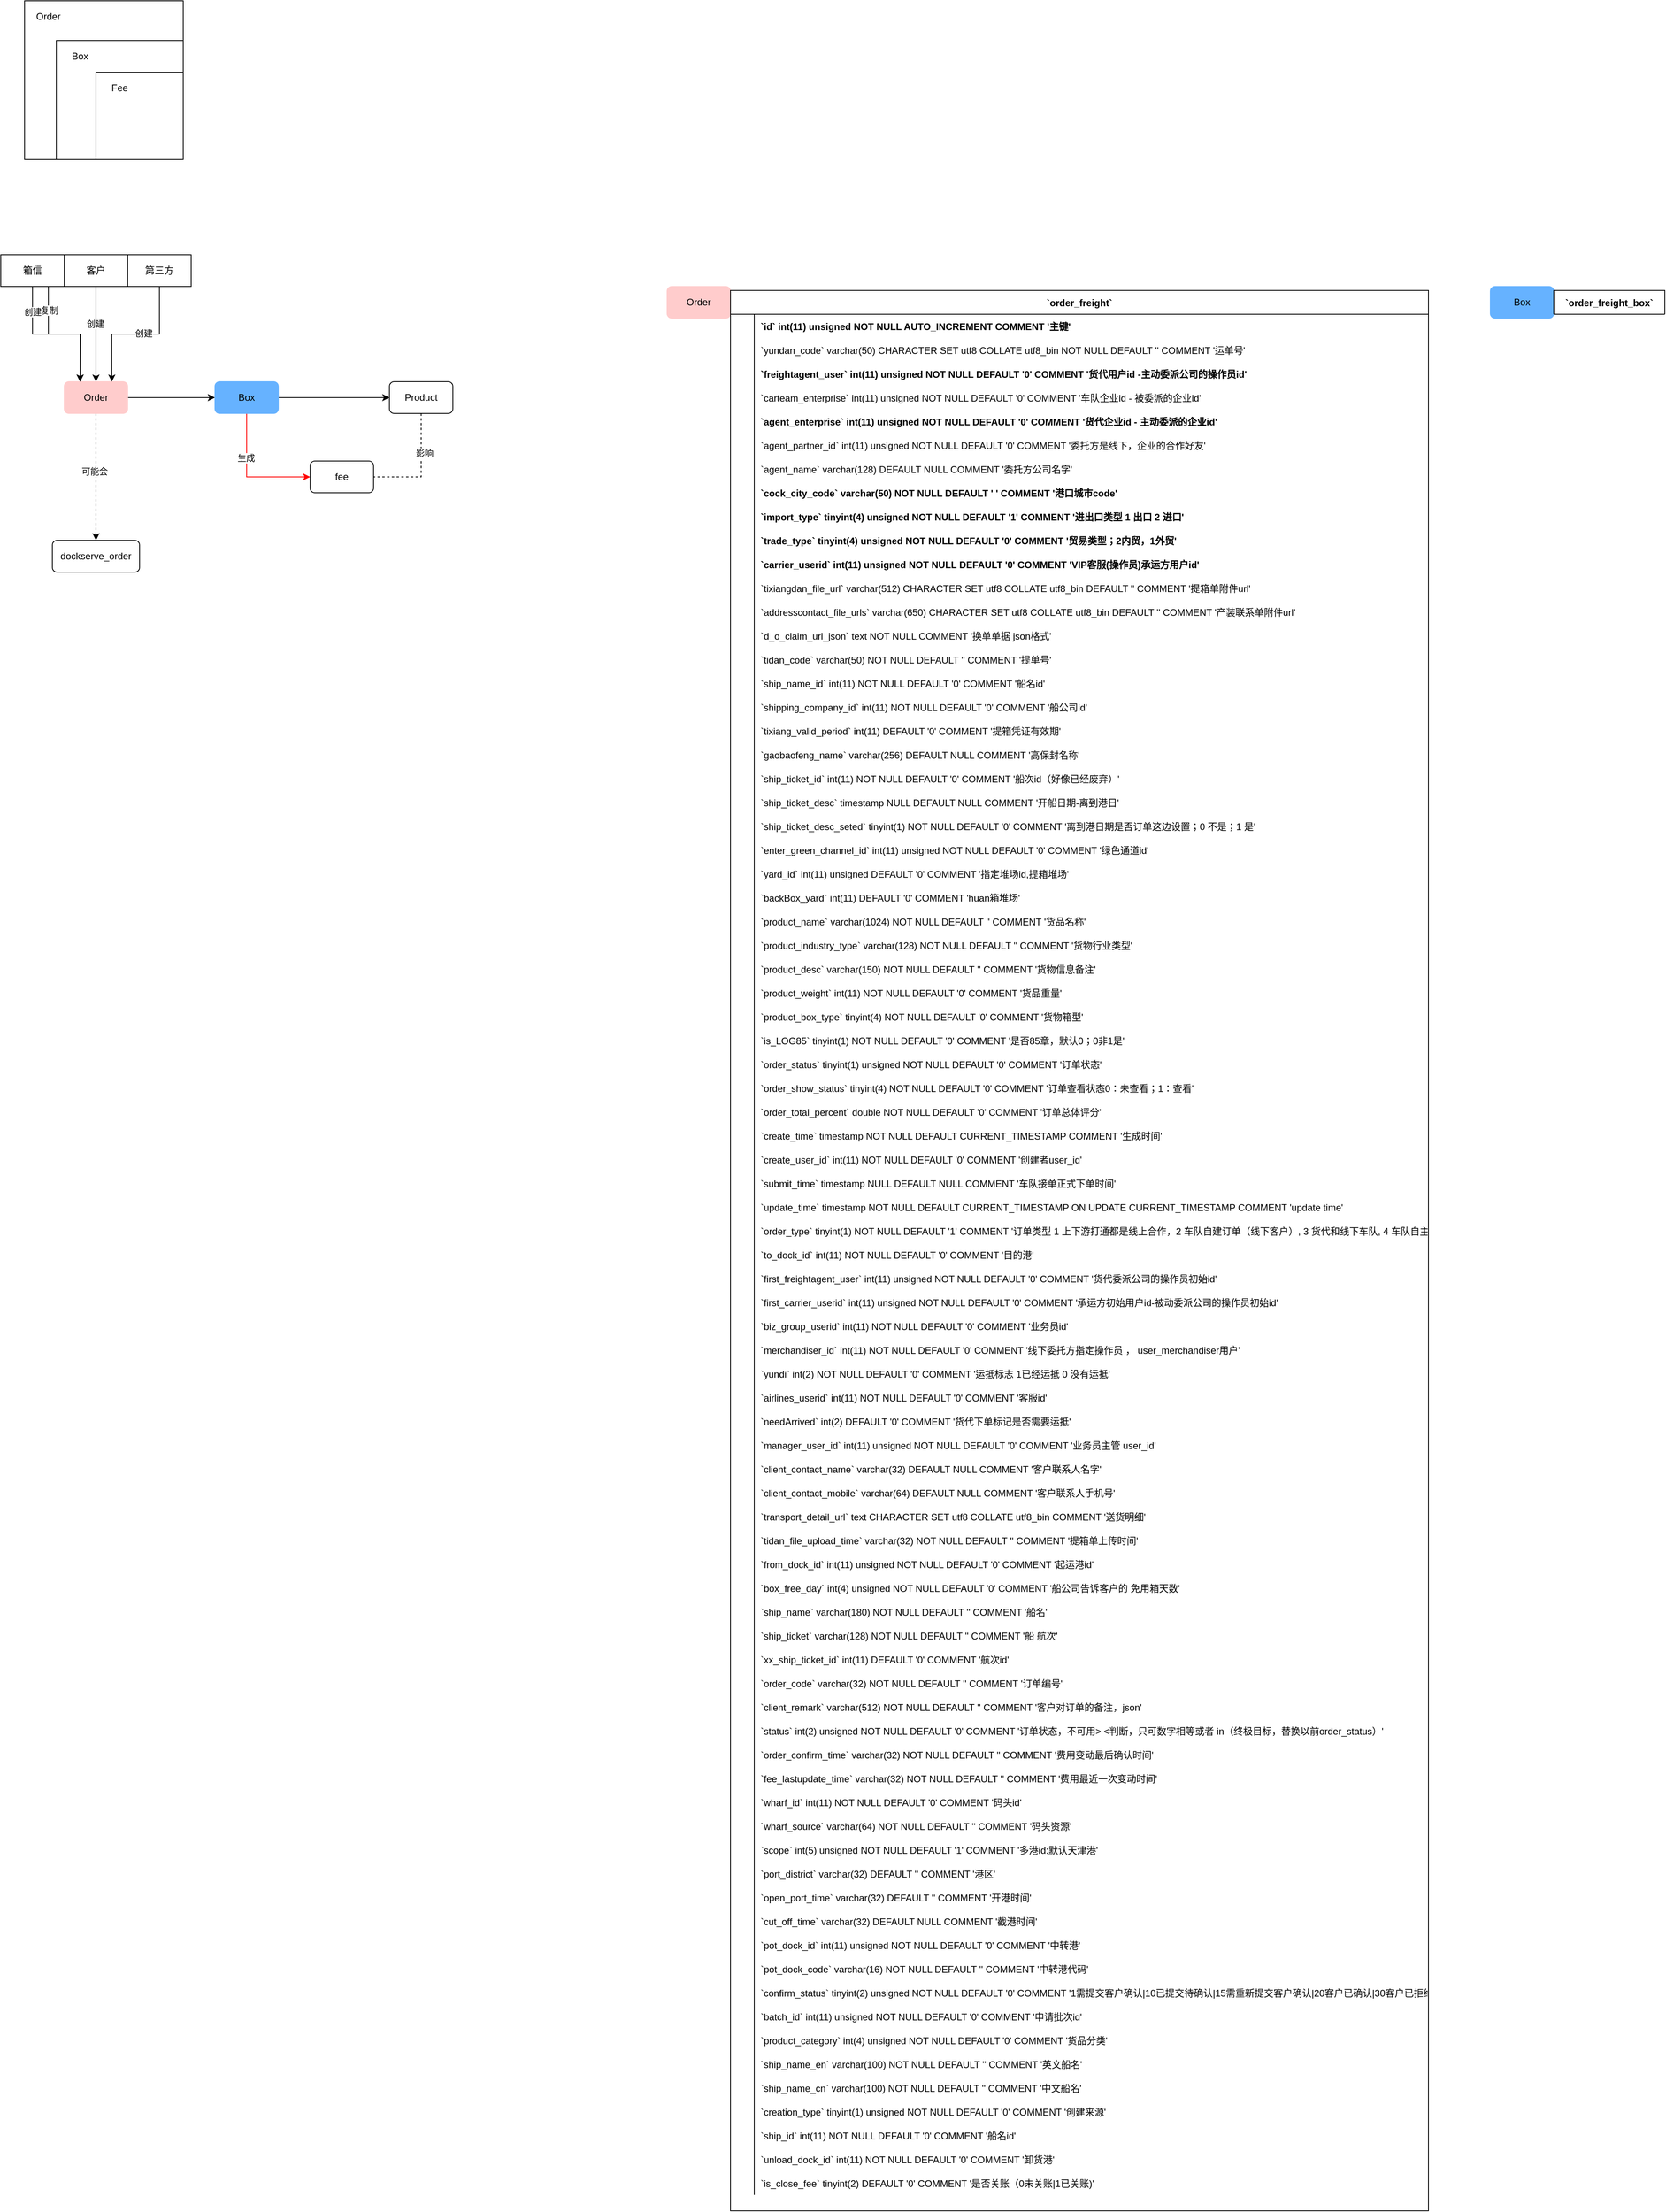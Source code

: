 <mxfile version="14.8.6" type="github">
  <diagram id="ZhsU1zgDL8hh9CDmfww4" name="第 1 页">
    <mxGraphModel dx="1142" dy="801" grid="1" gridSize="10" guides="1" tooltips="1" connect="1" arrows="1" fold="1" page="1" pageScale="1" pageWidth="827" pageHeight="1169" math="0" shadow="0">
      <root>
        <mxCell id="0" />
        <mxCell id="1" parent="0" />
        <mxCell id="KZRwbZ328IwgJRKjHK97-3" value="" style="rounded=0;whiteSpace=wrap;html=1;fillColor=none;" vertex="1" parent="1">
          <mxGeometry x="110" y="90" width="200" height="200" as="geometry" />
        </mxCell>
        <mxCell id="KZRwbZ328IwgJRKjHK97-4" value="" style="rounded=0;whiteSpace=wrap;html=1;fillColor=none;" vertex="1" parent="1">
          <mxGeometry x="150" y="140" width="160" height="150" as="geometry" />
        </mxCell>
        <mxCell id="KZRwbZ328IwgJRKjHK97-5" value="" style="rounded=0;whiteSpace=wrap;html=1;fillColor=none;" vertex="1" parent="1">
          <mxGeometry x="200" y="180" width="110" height="110" as="geometry" />
        </mxCell>
        <mxCell id="KZRwbZ328IwgJRKjHK97-6" value="Order" style="text;html=1;fillColor=none;align=center;verticalAlign=middle;whiteSpace=wrap;rounded=0;" vertex="1" parent="1">
          <mxGeometry x="120" y="100" width="40" height="20" as="geometry" />
        </mxCell>
        <mxCell id="KZRwbZ328IwgJRKjHK97-7" value="Box" style="text;html=1;fillColor=none;align=center;verticalAlign=middle;whiteSpace=wrap;rounded=0;" vertex="1" parent="1">
          <mxGeometry x="160" y="150" width="40" height="20" as="geometry" />
        </mxCell>
        <mxCell id="KZRwbZ328IwgJRKjHK97-8" value="Fee" style="text;html=1;fillColor=none;align=center;verticalAlign=middle;whiteSpace=wrap;rounded=0;" vertex="1" parent="1">
          <mxGeometry x="210" y="190" width="40" height="20" as="geometry" />
        </mxCell>
        <mxCell id="KZRwbZ328IwgJRKjHK97-24" style="edgeStyle=orthogonalEdgeStyle;rounded=0;orthogonalLoop=1;jettySize=auto;html=1;dashed=1;entryX=0.5;entryY=0;entryDx=0;entryDy=0;" edge="1" parent="1" source="KZRwbZ328IwgJRKjHK97-9" target="KZRwbZ328IwgJRKjHK97-25">
          <mxGeometry relative="1" as="geometry">
            <mxPoint x="200" y="680" as="targetPoint" />
          </mxGeometry>
        </mxCell>
        <mxCell id="KZRwbZ328IwgJRKjHK97-33" value="可能会" style="edgeLabel;html=1;align=center;verticalAlign=middle;resizable=0;points=[];" vertex="1" connectable="0" parent="KZRwbZ328IwgJRKjHK97-24">
          <mxGeometry x="-0.087" y="-2" relative="1" as="geometry">
            <mxPoint as="offset" />
          </mxGeometry>
        </mxCell>
        <mxCell id="KZRwbZ328IwgJRKjHK97-26" style="edgeStyle=orthogonalEdgeStyle;rounded=0;orthogonalLoop=1;jettySize=auto;html=1;exitX=1;exitY=0.5;exitDx=0;exitDy=0;entryX=0;entryY=0.5;entryDx=0;entryDy=0;" edge="1" parent="1" source="KZRwbZ328IwgJRKjHK97-9" target="KZRwbZ328IwgJRKjHK97-10">
          <mxGeometry relative="1" as="geometry" />
        </mxCell>
        <mxCell id="KZRwbZ328IwgJRKjHK97-9" value="Order" style="rounded=1;whiteSpace=wrap;html=1;strokeColor=#FFCCCC;fillColor=#FFCCCC;" vertex="1" parent="1">
          <mxGeometry x="160" y="570" width="80" height="40" as="geometry" />
        </mxCell>
        <mxCell id="KZRwbZ328IwgJRKjHK97-27" style="edgeStyle=orthogonalEdgeStyle;rounded=0;orthogonalLoop=1;jettySize=auto;html=1;exitX=1;exitY=0.5;exitDx=0;exitDy=0;entryX=0;entryY=0.5;entryDx=0;entryDy=0;" edge="1" parent="1" source="KZRwbZ328IwgJRKjHK97-10" target="KZRwbZ328IwgJRKjHK97-22">
          <mxGeometry relative="1" as="geometry" />
        </mxCell>
        <mxCell id="KZRwbZ328IwgJRKjHK97-29" style="edgeStyle=orthogonalEdgeStyle;rounded=0;orthogonalLoop=1;jettySize=auto;html=1;entryX=0;entryY=0.5;entryDx=0;entryDy=0;strokeColor=#FF0000;" edge="1" parent="1" source="KZRwbZ328IwgJRKjHK97-10" target="KZRwbZ328IwgJRKjHK97-28">
          <mxGeometry relative="1" as="geometry">
            <Array as="points">
              <mxPoint x="390" y="690" />
            </Array>
          </mxGeometry>
        </mxCell>
        <mxCell id="KZRwbZ328IwgJRKjHK97-30" value="生成" style="edgeLabel;html=1;align=center;verticalAlign=middle;resizable=0;points=[];" vertex="1" connectable="0" parent="KZRwbZ328IwgJRKjHK97-29">
          <mxGeometry x="-0.3" y="-1" relative="1" as="geometry">
            <mxPoint as="offset" />
          </mxGeometry>
        </mxCell>
        <mxCell id="KZRwbZ328IwgJRKjHK97-10" value="Box" style="rounded=1;whiteSpace=wrap;html=1;fillColor=#66B2FF;strokeColor=#66B2FF;" vertex="1" parent="1">
          <mxGeometry x="350" y="570" width="80" height="40" as="geometry" />
        </mxCell>
        <mxCell id="KZRwbZ328IwgJRKjHK97-15" style="edgeStyle=orthogonalEdgeStyle;rounded=0;orthogonalLoop=1;jettySize=auto;html=1;exitX=0.75;exitY=1;exitDx=0;exitDy=0;entryX=0.25;entryY=0;entryDx=0;entryDy=0;" edge="1" parent="1" source="KZRwbZ328IwgJRKjHK97-11" target="KZRwbZ328IwgJRKjHK97-9">
          <mxGeometry relative="1" as="geometry" />
        </mxCell>
        <mxCell id="KZRwbZ328IwgJRKjHK97-20" value="复制" style="edgeLabel;html=1;align=center;verticalAlign=middle;resizable=0;points=[];" vertex="1" connectable="0" parent="KZRwbZ328IwgJRKjHK97-15">
          <mxGeometry x="-0.625" y="1" relative="1" as="geometry">
            <mxPoint as="offset" />
          </mxGeometry>
        </mxCell>
        <mxCell id="KZRwbZ328IwgJRKjHK97-16" style="edgeStyle=orthogonalEdgeStyle;rounded=0;orthogonalLoop=1;jettySize=auto;html=1;exitX=0.5;exitY=1;exitDx=0;exitDy=0;" edge="1" parent="1" source="KZRwbZ328IwgJRKjHK97-11">
          <mxGeometry relative="1" as="geometry">
            <mxPoint x="180" y="570" as="targetPoint" />
          </mxGeometry>
        </mxCell>
        <mxCell id="KZRwbZ328IwgJRKjHK97-21" value="创建" style="edgeLabel;html=1;align=center;verticalAlign=middle;resizable=0;points=[];" vertex="1" connectable="0" parent="KZRwbZ328IwgJRKjHK97-16">
          <mxGeometry x="-0.644" relative="1" as="geometry">
            <mxPoint as="offset" />
          </mxGeometry>
        </mxCell>
        <mxCell id="KZRwbZ328IwgJRKjHK97-11" value="箱信" style="rounded=0;whiteSpace=wrap;html=1;" vertex="1" parent="1">
          <mxGeometry x="80" y="410" width="80" height="40" as="geometry" />
        </mxCell>
        <mxCell id="KZRwbZ328IwgJRKjHK97-14" style="edgeStyle=orthogonalEdgeStyle;rounded=0;orthogonalLoop=1;jettySize=auto;html=1;entryX=0.5;entryY=0;entryDx=0;entryDy=0;" edge="1" parent="1" source="KZRwbZ328IwgJRKjHK97-12" target="KZRwbZ328IwgJRKjHK97-9">
          <mxGeometry relative="1" as="geometry" />
        </mxCell>
        <mxCell id="KZRwbZ328IwgJRKjHK97-18" value="创建" style="edgeLabel;html=1;align=center;verticalAlign=middle;resizable=0;points=[];" vertex="1" connectable="0" parent="KZRwbZ328IwgJRKjHK97-14">
          <mxGeometry x="-0.217" y="-1" relative="1" as="geometry">
            <mxPoint as="offset" />
          </mxGeometry>
        </mxCell>
        <mxCell id="KZRwbZ328IwgJRKjHK97-12" value="客户" style="rounded=0;whiteSpace=wrap;html=1;" vertex="1" parent="1">
          <mxGeometry x="160" y="410" width="80" height="40" as="geometry" />
        </mxCell>
        <mxCell id="KZRwbZ328IwgJRKjHK97-17" style="edgeStyle=orthogonalEdgeStyle;rounded=0;orthogonalLoop=1;jettySize=auto;html=1;entryX=0.75;entryY=0;entryDx=0;entryDy=0;" edge="1" parent="1" source="KZRwbZ328IwgJRKjHK97-13" target="KZRwbZ328IwgJRKjHK97-9">
          <mxGeometry relative="1" as="geometry" />
        </mxCell>
        <mxCell id="KZRwbZ328IwgJRKjHK97-19" value="创建" style="edgeLabel;html=1;align=center;verticalAlign=middle;resizable=0;points=[];" vertex="1" connectable="0" parent="KZRwbZ328IwgJRKjHK97-17">
          <mxGeometry x="-0.111" y="-1" relative="1" as="geometry">
            <mxPoint as="offset" />
          </mxGeometry>
        </mxCell>
        <mxCell id="KZRwbZ328IwgJRKjHK97-13" value="第三方" style="rounded=0;whiteSpace=wrap;html=1;" vertex="1" parent="1">
          <mxGeometry x="240" y="410" width="80" height="40" as="geometry" />
        </mxCell>
        <mxCell id="KZRwbZ328IwgJRKjHK97-31" style="edgeStyle=orthogonalEdgeStyle;rounded=0;orthogonalLoop=1;jettySize=auto;html=1;exitX=0.5;exitY=1;exitDx=0;exitDy=0;entryX=1;entryY=0.5;entryDx=0;entryDy=0;dashed=1;endArrow=none;endFill=0;" edge="1" parent="1" source="KZRwbZ328IwgJRKjHK97-22" target="KZRwbZ328IwgJRKjHK97-28">
          <mxGeometry relative="1" as="geometry" />
        </mxCell>
        <mxCell id="KZRwbZ328IwgJRKjHK97-32" value="影响" style="edgeLabel;html=1;align=center;verticalAlign=middle;resizable=0;points=[];" vertex="1" connectable="0" parent="KZRwbZ328IwgJRKjHK97-31">
          <mxGeometry x="-0.286" y="4" relative="1" as="geometry">
            <mxPoint as="offset" />
          </mxGeometry>
        </mxCell>
        <mxCell id="KZRwbZ328IwgJRKjHK97-22" value="Product" style="rounded=1;whiteSpace=wrap;html=1;fillColor=none;" vertex="1" parent="1">
          <mxGeometry x="570" y="570" width="80" height="40" as="geometry" />
        </mxCell>
        <mxCell id="KZRwbZ328IwgJRKjHK97-25" value="dockserve_order" style="rounded=1;whiteSpace=wrap;html=1;fillColor=none;" vertex="1" parent="1">
          <mxGeometry x="145" y="770" width="110" height="40" as="geometry" />
        </mxCell>
        <mxCell id="KZRwbZ328IwgJRKjHK97-28" value="fee" style="rounded=1;whiteSpace=wrap;html=1;fillColor=none;" vertex="1" parent="1">
          <mxGeometry x="470" y="670" width="80" height="40" as="geometry" />
        </mxCell>
        <mxCell id="KZRwbZ328IwgJRKjHK97-34" value="Order" style="rounded=1;whiteSpace=wrap;html=1;strokeColor=#FFCCCC;fillColor=#FFCCCC;" vertex="1" parent="1">
          <mxGeometry x="920" y="450" width="80" height="40" as="geometry" />
        </mxCell>
        <mxCell id="KZRwbZ328IwgJRKjHK97-35" value="`order_freight`" style="shape=table;startSize=30;container=1;collapsible=1;childLayout=tableLayout;fixedRows=1;rowLines=0;fontStyle=1;align=center;resizeLast=1;" vertex="1" parent="1">
          <mxGeometry x="1000" y="455" width="880" height="2420" as="geometry">
            <mxRectangle x="1000" y="455" width="120" height="30" as="alternateBounds" />
          </mxGeometry>
        </mxCell>
        <mxCell id="KZRwbZ328IwgJRKjHK97-36" value="" style="shape=partialRectangle;collapsible=0;dropTarget=0;pointerEvents=0;fillColor=none;points=[[0,0.5],[1,0.5]];portConstraint=eastwest;top=0;left=0;right=0;bottom=0;" vertex="1" parent="KZRwbZ328IwgJRKjHK97-35">
          <mxGeometry y="30" width="880" height="30" as="geometry" />
        </mxCell>
        <mxCell id="KZRwbZ328IwgJRKjHK97-37" value="" style="shape=partialRectangle;overflow=hidden;connectable=0;fillColor=none;top=0;left=0;bottom=0;right=0;" vertex="1" parent="KZRwbZ328IwgJRKjHK97-36">
          <mxGeometry width="30" height="30" as="geometry" />
        </mxCell>
        <mxCell id="KZRwbZ328IwgJRKjHK97-38" value="`id` int(11) unsigned NOT NULL AUTO_INCREMENT COMMENT &#39;主键&#39;" style="shape=partialRectangle;overflow=hidden;connectable=0;fillColor=none;top=0;left=0;bottom=0;right=0;align=left;spacingLeft=6;fontStyle=1" vertex="1" parent="KZRwbZ328IwgJRKjHK97-36">
          <mxGeometry x="30" width="850" height="30" as="geometry" />
        </mxCell>
        <mxCell id="KZRwbZ328IwgJRKjHK97-39" value="" style="shape=partialRectangle;collapsible=0;dropTarget=0;pointerEvents=0;fillColor=none;points=[[0,0.5],[1,0.5]];portConstraint=eastwest;top=0;left=0;right=0;bottom=0;" vertex="1" parent="KZRwbZ328IwgJRKjHK97-35">
          <mxGeometry y="60" width="880" height="30" as="geometry" />
        </mxCell>
        <mxCell id="KZRwbZ328IwgJRKjHK97-40" value="" style="shape=partialRectangle;overflow=hidden;connectable=0;fillColor=none;top=0;left=0;bottom=0;right=0;" vertex="1" parent="KZRwbZ328IwgJRKjHK97-39">
          <mxGeometry width="30" height="30" as="geometry" />
        </mxCell>
        <mxCell id="KZRwbZ328IwgJRKjHK97-41" value="`yundan_code` varchar(50) CHARACTER SET utf8 COLLATE utf8_bin NOT NULL DEFAULT &#39;&#39; COMMENT &#39;运单号&#39;" style="shape=partialRectangle;overflow=hidden;connectable=0;fillColor=none;top=0;left=0;bottom=0;right=0;align=left;spacingLeft=6;" vertex="1" parent="KZRwbZ328IwgJRKjHK97-39">
          <mxGeometry x="30" width="850" height="30" as="geometry" />
        </mxCell>
        <mxCell id="KZRwbZ328IwgJRKjHK97-42" value="" style="shape=partialRectangle;collapsible=0;dropTarget=0;pointerEvents=0;fillColor=none;points=[[0,0.5],[1,0.5]];portConstraint=eastwest;top=0;left=0;right=0;bottom=0;" vertex="1" parent="KZRwbZ328IwgJRKjHK97-35">
          <mxGeometry y="90" width="880" height="30" as="geometry" />
        </mxCell>
        <mxCell id="KZRwbZ328IwgJRKjHK97-43" value="" style="shape=partialRectangle;overflow=hidden;connectable=0;fillColor=none;top=0;left=0;bottom=0;right=0;" vertex="1" parent="KZRwbZ328IwgJRKjHK97-42">
          <mxGeometry width="30" height="30" as="geometry" />
        </mxCell>
        <mxCell id="KZRwbZ328IwgJRKjHK97-44" value="`freightagent_user` int(11) unsigned NOT NULL DEFAULT &#39;0&#39; COMMENT &#39;货代用户id -主动委派公司的操作员id&#39;" style="shape=partialRectangle;overflow=hidden;connectable=0;fillColor=none;top=0;left=0;bottom=0;right=0;align=left;spacingLeft=6;fontStyle=1" vertex="1" parent="KZRwbZ328IwgJRKjHK97-42">
          <mxGeometry x="30" width="850" height="30" as="geometry" />
        </mxCell>
        <mxCell id="KZRwbZ328IwgJRKjHK97-45" value="" style="shape=partialRectangle;collapsible=0;dropTarget=0;pointerEvents=0;fillColor=none;points=[[0,0.5],[1,0.5]];portConstraint=eastwest;top=0;left=0;right=0;bottom=0;" vertex="1" parent="KZRwbZ328IwgJRKjHK97-35">
          <mxGeometry y="120" width="880" height="30" as="geometry" />
        </mxCell>
        <mxCell id="KZRwbZ328IwgJRKjHK97-46" value="" style="shape=partialRectangle;overflow=hidden;connectable=0;fillColor=none;top=0;left=0;bottom=0;right=0;" vertex="1" parent="KZRwbZ328IwgJRKjHK97-45">
          <mxGeometry width="30" height="30" as="geometry" />
        </mxCell>
        <mxCell id="KZRwbZ328IwgJRKjHK97-47" value="`carteam_enterprise` int(11) unsigned NOT NULL DEFAULT &#39;0&#39; COMMENT &#39;车队企业id - 被委派的企业id&#39;" style="shape=partialRectangle;overflow=hidden;connectable=0;fillColor=none;top=0;left=0;bottom=0;right=0;align=left;spacingLeft=6;" vertex="1" parent="KZRwbZ328IwgJRKjHK97-45">
          <mxGeometry x="30" width="850" height="30" as="geometry" />
        </mxCell>
        <mxCell id="KZRwbZ328IwgJRKjHK97-48" value="" style="shape=partialRectangle;collapsible=0;dropTarget=0;pointerEvents=0;fillColor=none;points=[[0,0.5],[1,0.5]];portConstraint=eastwest;top=0;left=0;right=0;bottom=0;" vertex="1" parent="KZRwbZ328IwgJRKjHK97-35">
          <mxGeometry y="150" width="880" height="30" as="geometry" />
        </mxCell>
        <mxCell id="KZRwbZ328IwgJRKjHK97-49" value="" style="shape=partialRectangle;overflow=hidden;connectable=0;fillColor=none;top=0;left=0;bottom=0;right=0;" vertex="1" parent="KZRwbZ328IwgJRKjHK97-48">
          <mxGeometry width="30" height="30" as="geometry" />
        </mxCell>
        <mxCell id="KZRwbZ328IwgJRKjHK97-50" value="`agent_enterprise` int(11) unsigned NOT NULL DEFAULT &#39;0&#39; COMMENT &#39;货代企业id - 主动委派的企业id&#39;" style="shape=partialRectangle;overflow=hidden;connectable=0;fillColor=none;top=0;left=0;bottom=0;right=0;align=left;spacingLeft=6;fontStyle=1" vertex="1" parent="KZRwbZ328IwgJRKjHK97-48">
          <mxGeometry x="30" width="850" height="30" as="geometry" />
        </mxCell>
        <mxCell id="KZRwbZ328IwgJRKjHK97-51" value="" style="shape=partialRectangle;collapsible=0;dropTarget=0;pointerEvents=0;fillColor=none;points=[[0,0.5],[1,0.5]];portConstraint=eastwest;top=0;left=0;right=0;bottom=0;" vertex="1" parent="KZRwbZ328IwgJRKjHK97-35">
          <mxGeometry y="180" width="880" height="30" as="geometry" />
        </mxCell>
        <mxCell id="KZRwbZ328IwgJRKjHK97-52" value="" style="shape=partialRectangle;overflow=hidden;connectable=0;fillColor=none;top=0;left=0;bottom=0;right=0;" vertex="1" parent="KZRwbZ328IwgJRKjHK97-51">
          <mxGeometry width="30" height="30" as="geometry" />
        </mxCell>
        <mxCell id="KZRwbZ328IwgJRKjHK97-53" value="`agent_partner_id` int(11) unsigned NOT NULL DEFAULT &#39;0&#39; COMMENT &#39;委托方是线下，企业的合作好友&#39;" style="shape=partialRectangle;overflow=hidden;connectable=0;fillColor=none;top=0;left=0;bottom=0;right=0;align=left;spacingLeft=6;" vertex="1" parent="KZRwbZ328IwgJRKjHK97-51">
          <mxGeometry x="30" width="850" height="30" as="geometry" />
        </mxCell>
        <mxCell id="KZRwbZ328IwgJRKjHK97-54" value="" style="shape=partialRectangle;collapsible=0;dropTarget=0;pointerEvents=0;fillColor=none;points=[[0,0.5],[1,0.5]];portConstraint=eastwest;top=0;left=0;right=0;bottom=0;" vertex="1" parent="KZRwbZ328IwgJRKjHK97-35">
          <mxGeometry y="210" width="880" height="30" as="geometry" />
        </mxCell>
        <mxCell id="KZRwbZ328IwgJRKjHK97-55" value="" style="shape=partialRectangle;overflow=hidden;connectable=0;fillColor=none;top=0;left=0;bottom=0;right=0;" vertex="1" parent="KZRwbZ328IwgJRKjHK97-54">
          <mxGeometry width="30" height="30" as="geometry" />
        </mxCell>
        <mxCell id="KZRwbZ328IwgJRKjHK97-56" value="`agent_name` varchar(128) DEFAULT NULL COMMENT &#39;委托方公司名字&#39;" style="shape=partialRectangle;overflow=hidden;connectable=0;fillColor=none;top=0;left=0;bottom=0;right=0;align=left;spacingLeft=6;" vertex="1" parent="KZRwbZ328IwgJRKjHK97-54">
          <mxGeometry x="30" width="850" height="30" as="geometry" />
        </mxCell>
        <mxCell id="KZRwbZ328IwgJRKjHK97-57" value="" style="shape=partialRectangle;collapsible=0;dropTarget=0;pointerEvents=0;fillColor=none;points=[[0,0.5],[1,0.5]];portConstraint=eastwest;top=0;left=0;right=0;bottom=0;" vertex="1" parent="KZRwbZ328IwgJRKjHK97-35">
          <mxGeometry y="240" width="880" height="30" as="geometry" />
        </mxCell>
        <mxCell id="KZRwbZ328IwgJRKjHK97-58" value="" style="shape=partialRectangle;overflow=hidden;connectable=0;fillColor=none;top=0;left=0;bottom=0;right=0;" vertex="1" parent="KZRwbZ328IwgJRKjHK97-57">
          <mxGeometry width="30" height="30" as="geometry" />
        </mxCell>
        <mxCell id="KZRwbZ328IwgJRKjHK97-59" value="`cock_city_code` varchar(50) NOT NULL DEFAULT &#39; &#39; COMMENT &#39;港口城市code&#39;" style="shape=partialRectangle;overflow=hidden;connectable=0;fillColor=none;top=0;left=0;bottom=0;right=0;align=left;spacingLeft=6;fontStyle=1" vertex="1" parent="KZRwbZ328IwgJRKjHK97-57">
          <mxGeometry x="30" width="850" height="30" as="geometry" />
        </mxCell>
        <mxCell id="KZRwbZ328IwgJRKjHK97-60" value="" style="shape=partialRectangle;collapsible=0;dropTarget=0;pointerEvents=0;fillColor=none;points=[[0,0.5],[1,0.5]];portConstraint=eastwest;top=0;left=0;right=0;bottom=0;" vertex="1" parent="KZRwbZ328IwgJRKjHK97-35">
          <mxGeometry y="270" width="880" height="30" as="geometry" />
        </mxCell>
        <mxCell id="KZRwbZ328IwgJRKjHK97-61" value="" style="shape=partialRectangle;overflow=hidden;connectable=0;fillColor=none;top=0;left=0;bottom=0;right=0;" vertex="1" parent="KZRwbZ328IwgJRKjHK97-60">
          <mxGeometry width="30" height="30" as="geometry" />
        </mxCell>
        <mxCell id="KZRwbZ328IwgJRKjHK97-62" value="`import_type` tinyint(4) unsigned NOT NULL DEFAULT &#39;1&#39; COMMENT &#39;进出口类型 1 出口 2 进口&#39;" style="shape=partialRectangle;overflow=hidden;connectable=0;fillColor=none;top=0;left=0;bottom=0;right=0;align=left;spacingLeft=6;fontStyle=1" vertex="1" parent="KZRwbZ328IwgJRKjHK97-60">
          <mxGeometry x="30" width="850" height="30" as="geometry" />
        </mxCell>
        <mxCell id="KZRwbZ328IwgJRKjHK97-63" value="" style="shape=partialRectangle;collapsible=0;dropTarget=0;pointerEvents=0;fillColor=none;points=[[0,0.5],[1,0.5]];portConstraint=eastwest;top=0;left=0;right=0;bottom=0;" vertex="1" parent="KZRwbZ328IwgJRKjHK97-35">
          <mxGeometry y="300" width="880" height="30" as="geometry" />
        </mxCell>
        <mxCell id="KZRwbZ328IwgJRKjHK97-64" value="" style="shape=partialRectangle;overflow=hidden;connectable=0;fillColor=none;top=0;left=0;bottom=0;right=0;" vertex="1" parent="KZRwbZ328IwgJRKjHK97-63">
          <mxGeometry width="30" height="30" as="geometry" />
        </mxCell>
        <mxCell id="KZRwbZ328IwgJRKjHK97-65" value="`trade_type` tinyint(4) unsigned NOT NULL DEFAULT &#39;0&#39; COMMENT &#39;贸易类型；2内贸，1外贸&#39;" style="shape=partialRectangle;overflow=hidden;connectable=0;fillColor=none;top=0;left=0;bottom=0;right=0;align=left;spacingLeft=6;fontStyle=1" vertex="1" parent="KZRwbZ328IwgJRKjHK97-63">
          <mxGeometry x="30" width="850" height="30" as="geometry" />
        </mxCell>
        <mxCell id="KZRwbZ328IwgJRKjHK97-66" value="" style="shape=partialRectangle;collapsible=0;dropTarget=0;pointerEvents=0;fillColor=none;points=[[0,0.5],[1,0.5]];portConstraint=eastwest;top=0;left=0;right=0;bottom=0;" vertex="1" parent="KZRwbZ328IwgJRKjHK97-35">
          <mxGeometry y="330" width="880" height="30" as="geometry" />
        </mxCell>
        <mxCell id="KZRwbZ328IwgJRKjHK97-67" value="" style="shape=partialRectangle;overflow=hidden;connectable=0;fillColor=none;top=0;left=0;bottom=0;right=0;" vertex="1" parent="KZRwbZ328IwgJRKjHK97-66">
          <mxGeometry width="30" height="30" as="geometry" />
        </mxCell>
        <mxCell id="KZRwbZ328IwgJRKjHK97-68" value="`carrier_userid` int(11) unsigned NOT NULL DEFAULT &#39;0&#39; COMMENT &#39;VIP客服(操作员)承运方用户id&#39;" style="shape=partialRectangle;overflow=hidden;connectable=0;fillColor=none;top=0;left=0;bottom=0;right=0;align=left;spacingLeft=6;fontStyle=1" vertex="1" parent="KZRwbZ328IwgJRKjHK97-66">
          <mxGeometry x="30" width="850" height="30" as="geometry" />
        </mxCell>
        <mxCell id="KZRwbZ328IwgJRKjHK97-69" value="" style="shape=partialRectangle;collapsible=0;dropTarget=0;pointerEvents=0;fillColor=none;points=[[0,0.5],[1,0.5]];portConstraint=eastwest;top=0;left=0;right=0;bottom=0;" vertex="1" parent="KZRwbZ328IwgJRKjHK97-35">
          <mxGeometry y="360" width="880" height="30" as="geometry" />
        </mxCell>
        <mxCell id="KZRwbZ328IwgJRKjHK97-70" value="" style="shape=partialRectangle;overflow=hidden;connectable=0;fillColor=none;top=0;left=0;bottom=0;right=0;" vertex="1" parent="KZRwbZ328IwgJRKjHK97-69">
          <mxGeometry width="30" height="30" as="geometry" />
        </mxCell>
        <mxCell id="KZRwbZ328IwgJRKjHK97-71" value="`tixiangdan_file_url` varchar(512) CHARACTER SET utf8 COLLATE utf8_bin DEFAULT &#39;&#39; COMMENT &#39;提箱单附件url&#39;" style="shape=partialRectangle;overflow=hidden;connectable=0;fillColor=none;top=0;left=0;bottom=0;right=0;align=left;spacingLeft=6;" vertex="1" parent="KZRwbZ328IwgJRKjHK97-69">
          <mxGeometry x="30" width="850" height="30" as="geometry" />
        </mxCell>
        <mxCell id="KZRwbZ328IwgJRKjHK97-72" value="" style="shape=partialRectangle;collapsible=0;dropTarget=0;pointerEvents=0;fillColor=none;points=[[0,0.5],[1,0.5]];portConstraint=eastwest;top=0;left=0;right=0;bottom=0;" vertex="1" parent="KZRwbZ328IwgJRKjHK97-35">
          <mxGeometry y="390" width="880" height="30" as="geometry" />
        </mxCell>
        <mxCell id="KZRwbZ328IwgJRKjHK97-73" value="" style="shape=partialRectangle;overflow=hidden;connectable=0;fillColor=none;top=0;left=0;bottom=0;right=0;" vertex="1" parent="KZRwbZ328IwgJRKjHK97-72">
          <mxGeometry width="30" height="30" as="geometry" />
        </mxCell>
        <mxCell id="KZRwbZ328IwgJRKjHK97-74" value="`addresscontact_file_urls` varchar(650) CHARACTER SET utf8 COLLATE utf8_bin DEFAULT &#39;&#39; COMMENT &#39;产装联系单附件url&#39;" style="shape=partialRectangle;overflow=hidden;connectable=0;fillColor=none;top=0;left=0;bottom=0;right=0;align=left;spacingLeft=6;" vertex="1" parent="KZRwbZ328IwgJRKjHK97-72">
          <mxGeometry x="30" width="850" height="30" as="geometry" />
        </mxCell>
        <mxCell id="KZRwbZ328IwgJRKjHK97-75" value="" style="shape=partialRectangle;collapsible=0;dropTarget=0;pointerEvents=0;fillColor=none;points=[[0,0.5],[1,0.5]];portConstraint=eastwest;top=0;left=0;right=0;bottom=0;" vertex="1" parent="KZRwbZ328IwgJRKjHK97-35">
          <mxGeometry y="420" width="880" height="30" as="geometry" />
        </mxCell>
        <mxCell id="KZRwbZ328IwgJRKjHK97-76" value="" style="shape=partialRectangle;overflow=hidden;connectable=0;fillColor=none;top=0;left=0;bottom=0;right=0;" vertex="1" parent="KZRwbZ328IwgJRKjHK97-75">
          <mxGeometry width="30" height="30" as="geometry" />
        </mxCell>
        <mxCell id="KZRwbZ328IwgJRKjHK97-77" value="`d_o_claim_url_json` text NOT NULL COMMENT &#39;换单单据 json格式&#39;" style="shape=partialRectangle;overflow=hidden;connectable=0;fillColor=none;top=0;left=0;bottom=0;right=0;align=left;spacingLeft=6;" vertex="1" parent="KZRwbZ328IwgJRKjHK97-75">
          <mxGeometry x="30" width="850" height="30" as="geometry" />
        </mxCell>
        <mxCell id="KZRwbZ328IwgJRKjHK97-78" value="" style="shape=partialRectangle;collapsible=0;dropTarget=0;pointerEvents=0;fillColor=none;points=[[0,0.5],[1,0.5]];portConstraint=eastwest;top=0;left=0;right=0;bottom=0;" vertex="1" parent="KZRwbZ328IwgJRKjHK97-35">
          <mxGeometry y="450" width="880" height="30" as="geometry" />
        </mxCell>
        <mxCell id="KZRwbZ328IwgJRKjHK97-79" value="" style="shape=partialRectangle;overflow=hidden;connectable=0;fillColor=none;top=0;left=0;bottom=0;right=0;" vertex="1" parent="KZRwbZ328IwgJRKjHK97-78">
          <mxGeometry width="30" height="30" as="geometry" />
        </mxCell>
        <mxCell id="KZRwbZ328IwgJRKjHK97-80" value="`tidan_code` varchar(50) NOT NULL DEFAULT &#39;&#39; COMMENT &#39;提单号&#39;" style="shape=partialRectangle;overflow=hidden;connectable=0;fillColor=none;top=0;left=0;bottom=0;right=0;align=left;spacingLeft=6;" vertex="1" parent="KZRwbZ328IwgJRKjHK97-78">
          <mxGeometry x="30" width="850" height="30" as="geometry" />
        </mxCell>
        <mxCell id="KZRwbZ328IwgJRKjHK97-81" value="" style="shape=partialRectangle;collapsible=0;dropTarget=0;pointerEvents=0;fillColor=none;points=[[0,0.5],[1,0.5]];portConstraint=eastwest;top=0;left=0;right=0;bottom=0;" vertex="1" parent="KZRwbZ328IwgJRKjHK97-35">
          <mxGeometry y="480" width="880" height="30" as="geometry" />
        </mxCell>
        <mxCell id="KZRwbZ328IwgJRKjHK97-82" value="" style="shape=partialRectangle;overflow=hidden;connectable=0;fillColor=none;top=0;left=0;bottom=0;right=0;" vertex="1" parent="KZRwbZ328IwgJRKjHK97-81">
          <mxGeometry width="30" height="30" as="geometry" />
        </mxCell>
        <mxCell id="KZRwbZ328IwgJRKjHK97-83" value="`ship_name_id` int(11) NOT NULL DEFAULT &#39;0&#39; COMMENT &#39;船名id&#39;" style="shape=partialRectangle;overflow=hidden;connectable=0;fillColor=none;top=0;left=0;bottom=0;right=0;align=left;spacingLeft=6;" vertex="1" parent="KZRwbZ328IwgJRKjHK97-81">
          <mxGeometry x="30" width="850" height="30" as="geometry" />
        </mxCell>
        <mxCell id="KZRwbZ328IwgJRKjHK97-84" value="" style="shape=partialRectangle;collapsible=0;dropTarget=0;pointerEvents=0;fillColor=none;points=[[0,0.5],[1,0.5]];portConstraint=eastwest;top=0;left=0;right=0;bottom=0;" vertex="1" parent="KZRwbZ328IwgJRKjHK97-35">
          <mxGeometry y="510" width="880" height="30" as="geometry" />
        </mxCell>
        <mxCell id="KZRwbZ328IwgJRKjHK97-85" value="" style="shape=partialRectangle;overflow=hidden;connectable=0;fillColor=none;top=0;left=0;bottom=0;right=0;" vertex="1" parent="KZRwbZ328IwgJRKjHK97-84">
          <mxGeometry width="30" height="30" as="geometry" />
        </mxCell>
        <mxCell id="KZRwbZ328IwgJRKjHK97-86" value="`shipping_company_id` int(11) NOT NULL DEFAULT &#39;0&#39; COMMENT &#39;船公司id&#39;" style="shape=partialRectangle;overflow=hidden;connectable=0;fillColor=none;top=0;left=0;bottom=0;right=0;align=left;spacingLeft=6;" vertex="1" parent="KZRwbZ328IwgJRKjHK97-84">
          <mxGeometry x="30" width="850" height="30" as="geometry" />
        </mxCell>
        <mxCell id="KZRwbZ328IwgJRKjHK97-87" value="" style="shape=partialRectangle;collapsible=0;dropTarget=0;pointerEvents=0;fillColor=none;points=[[0,0.5],[1,0.5]];portConstraint=eastwest;top=0;left=0;right=0;bottom=0;" vertex="1" parent="KZRwbZ328IwgJRKjHK97-35">
          <mxGeometry y="540" width="880" height="30" as="geometry" />
        </mxCell>
        <mxCell id="KZRwbZ328IwgJRKjHK97-88" value="" style="shape=partialRectangle;overflow=hidden;connectable=0;fillColor=none;top=0;left=0;bottom=0;right=0;" vertex="1" parent="KZRwbZ328IwgJRKjHK97-87">
          <mxGeometry width="30" height="30" as="geometry" />
        </mxCell>
        <mxCell id="KZRwbZ328IwgJRKjHK97-89" value="`tixiang_valid_period` int(11) DEFAULT &#39;0&#39; COMMENT &#39;提箱凭证有效期&#39;" style="shape=partialRectangle;overflow=hidden;connectable=0;fillColor=none;top=0;left=0;bottom=0;right=0;align=left;spacingLeft=6;" vertex="1" parent="KZRwbZ328IwgJRKjHK97-87">
          <mxGeometry x="30" width="850" height="30" as="geometry" />
        </mxCell>
        <mxCell id="KZRwbZ328IwgJRKjHK97-90" value="" style="shape=partialRectangle;collapsible=0;dropTarget=0;pointerEvents=0;fillColor=none;points=[[0,0.5],[1,0.5]];portConstraint=eastwest;top=0;left=0;right=0;bottom=0;" vertex="1" parent="KZRwbZ328IwgJRKjHK97-35">
          <mxGeometry y="570" width="880" height="30" as="geometry" />
        </mxCell>
        <mxCell id="KZRwbZ328IwgJRKjHK97-91" value="" style="shape=partialRectangle;overflow=hidden;connectable=0;fillColor=none;top=0;left=0;bottom=0;right=0;" vertex="1" parent="KZRwbZ328IwgJRKjHK97-90">
          <mxGeometry width="30" height="30" as="geometry" />
        </mxCell>
        <mxCell id="KZRwbZ328IwgJRKjHK97-92" value="`gaobaofeng_name` varchar(256) DEFAULT NULL COMMENT &#39;高保封名称&#39;" style="shape=partialRectangle;overflow=hidden;connectable=0;fillColor=none;top=0;left=0;bottom=0;right=0;align=left;spacingLeft=6;" vertex="1" parent="KZRwbZ328IwgJRKjHK97-90">
          <mxGeometry x="30" width="850" height="30" as="geometry" />
        </mxCell>
        <mxCell id="KZRwbZ328IwgJRKjHK97-93" value="" style="shape=partialRectangle;collapsible=0;dropTarget=0;pointerEvents=0;fillColor=none;points=[[0,0.5],[1,0.5]];portConstraint=eastwest;top=0;left=0;right=0;bottom=0;" vertex="1" parent="KZRwbZ328IwgJRKjHK97-35">
          <mxGeometry y="600" width="880" height="30" as="geometry" />
        </mxCell>
        <mxCell id="KZRwbZ328IwgJRKjHK97-94" value="" style="shape=partialRectangle;overflow=hidden;connectable=0;fillColor=none;top=0;left=0;bottom=0;right=0;" vertex="1" parent="KZRwbZ328IwgJRKjHK97-93">
          <mxGeometry width="30" height="30" as="geometry" />
        </mxCell>
        <mxCell id="KZRwbZ328IwgJRKjHK97-95" value="`ship_ticket_id` int(11) NOT NULL DEFAULT &#39;0&#39; COMMENT &#39;船次id（好像已经废弃）&#39;" style="shape=partialRectangle;overflow=hidden;connectable=0;fillColor=none;top=0;left=0;bottom=0;right=0;align=left;spacingLeft=6;" vertex="1" parent="KZRwbZ328IwgJRKjHK97-93">
          <mxGeometry x="30" width="850" height="30" as="geometry" />
        </mxCell>
        <mxCell id="KZRwbZ328IwgJRKjHK97-96" value="" style="shape=partialRectangle;collapsible=0;dropTarget=0;pointerEvents=0;fillColor=none;points=[[0,0.5],[1,0.5]];portConstraint=eastwest;top=0;left=0;right=0;bottom=0;" vertex="1" parent="KZRwbZ328IwgJRKjHK97-35">
          <mxGeometry y="630" width="880" height="30" as="geometry" />
        </mxCell>
        <mxCell id="KZRwbZ328IwgJRKjHK97-97" value="" style="shape=partialRectangle;overflow=hidden;connectable=0;fillColor=none;top=0;left=0;bottom=0;right=0;" vertex="1" parent="KZRwbZ328IwgJRKjHK97-96">
          <mxGeometry width="30" height="30" as="geometry" />
        </mxCell>
        <mxCell id="KZRwbZ328IwgJRKjHK97-98" value="`ship_ticket_desc` timestamp NULL DEFAULT NULL COMMENT &#39;开船日期-离到港日&#39;" style="shape=partialRectangle;overflow=hidden;connectable=0;fillColor=none;top=0;left=0;bottom=0;right=0;align=left;spacingLeft=6;" vertex="1" parent="KZRwbZ328IwgJRKjHK97-96">
          <mxGeometry x="30" width="850" height="30" as="geometry" />
        </mxCell>
        <mxCell id="KZRwbZ328IwgJRKjHK97-99" value="" style="shape=partialRectangle;collapsible=0;dropTarget=0;pointerEvents=0;fillColor=none;points=[[0,0.5],[1,0.5]];portConstraint=eastwest;top=0;left=0;right=0;bottom=0;" vertex="1" parent="KZRwbZ328IwgJRKjHK97-35">
          <mxGeometry y="660" width="880" height="30" as="geometry" />
        </mxCell>
        <mxCell id="KZRwbZ328IwgJRKjHK97-100" value="" style="shape=partialRectangle;overflow=hidden;connectable=0;fillColor=none;top=0;left=0;bottom=0;right=0;" vertex="1" parent="KZRwbZ328IwgJRKjHK97-99">
          <mxGeometry width="30" height="30" as="geometry" />
        </mxCell>
        <mxCell id="KZRwbZ328IwgJRKjHK97-101" value="`ship_ticket_desc_seted` tinyint(1) NOT NULL DEFAULT &#39;0&#39; COMMENT &#39;离到港日期是否订单这边设置；0 不是；1 是&#39;" style="shape=partialRectangle;overflow=hidden;connectable=0;fillColor=none;top=0;left=0;bottom=0;right=0;align=left;spacingLeft=6;" vertex="1" parent="KZRwbZ328IwgJRKjHK97-99">
          <mxGeometry x="30" width="850" height="30" as="geometry" />
        </mxCell>
        <mxCell id="KZRwbZ328IwgJRKjHK97-102" value="" style="shape=partialRectangle;collapsible=0;dropTarget=0;pointerEvents=0;fillColor=none;points=[[0,0.5],[1,0.5]];portConstraint=eastwest;top=0;left=0;right=0;bottom=0;" vertex="1" parent="KZRwbZ328IwgJRKjHK97-35">
          <mxGeometry y="690" width="880" height="30" as="geometry" />
        </mxCell>
        <mxCell id="KZRwbZ328IwgJRKjHK97-103" value="" style="shape=partialRectangle;overflow=hidden;connectable=0;fillColor=none;top=0;left=0;bottom=0;right=0;" vertex="1" parent="KZRwbZ328IwgJRKjHK97-102">
          <mxGeometry width="30" height="30" as="geometry" />
        </mxCell>
        <mxCell id="KZRwbZ328IwgJRKjHK97-104" value="`enter_green_channel_id` int(11) unsigned NOT NULL DEFAULT &#39;0&#39; COMMENT &#39;绿色通道id&#39;" style="shape=partialRectangle;overflow=hidden;connectable=0;fillColor=none;top=0;left=0;bottom=0;right=0;align=left;spacingLeft=6;" vertex="1" parent="KZRwbZ328IwgJRKjHK97-102">
          <mxGeometry x="30" width="850" height="30" as="geometry" />
        </mxCell>
        <mxCell id="KZRwbZ328IwgJRKjHK97-105" value="" style="shape=partialRectangle;collapsible=0;dropTarget=0;pointerEvents=0;fillColor=none;points=[[0,0.5],[1,0.5]];portConstraint=eastwest;top=0;left=0;right=0;bottom=0;" vertex="1" parent="KZRwbZ328IwgJRKjHK97-35">
          <mxGeometry y="720" width="880" height="30" as="geometry" />
        </mxCell>
        <mxCell id="KZRwbZ328IwgJRKjHK97-106" value="" style="shape=partialRectangle;overflow=hidden;connectable=0;fillColor=none;top=0;left=0;bottom=0;right=0;" vertex="1" parent="KZRwbZ328IwgJRKjHK97-105">
          <mxGeometry width="30" height="30" as="geometry" />
        </mxCell>
        <mxCell id="KZRwbZ328IwgJRKjHK97-107" value="`yard_id` int(11) unsigned DEFAULT &#39;0&#39; COMMENT &#39;指定堆场id,提箱堆场&#39;" style="shape=partialRectangle;overflow=hidden;connectable=0;fillColor=none;top=0;left=0;bottom=0;right=0;align=left;spacingLeft=6;" vertex="1" parent="KZRwbZ328IwgJRKjHK97-105">
          <mxGeometry x="30" width="850" height="30" as="geometry" />
        </mxCell>
        <mxCell id="KZRwbZ328IwgJRKjHK97-108" value="" style="shape=partialRectangle;collapsible=0;dropTarget=0;pointerEvents=0;fillColor=none;points=[[0,0.5],[1,0.5]];portConstraint=eastwest;top=0;left=0;right=0;bottom=0;" vertex="1" parent="KZRwbZ328IwgJRKjHK97-35">
          <mxGeometry y="750" width="880" height="30" as="geometry" />
        </mxCell>
        <mxCell id="KZRwbZ328IwgJRKjHK97-109" value="" style="shape=partialRectangle;overflow=hidden;connectable=0;fillColor=none;top=0;left=0;bottom=0;right=0;" vertex="1" parent="KZRwbZ328IwgJRKjHK97-108">
          <mxGeometry width="30" height="30" as="geometry" />
        </mxCell>
        <mxCell id="KZRwbZ328IwgJRKjHK97-110" value="`backBox_yard` int(11) DEFAULT &#39;0&#39; COMMENT &#39;huan箱堆场&#39;" style="shape=partialRectangle;overflow=hidden;connectable=0;fillColor=none;top=0;left=0;bottom=0;right=0;align=left;spacingLeft=6;" vertex="1" parent="KZRwbZ328IwgJRKjHK97-108">
          <mxGeometry x="30" width="850" height="30" as="geometry" />
        </mxCell>
        <mxCell id="KZRwbZ328IwgJRKjHK97-111" value="" style="shape=partialRectangle;collapsible=0;dropTarget=0;pointerEvents=0;fillColor=none;points=[[0,0.5],[1,0.5]];portConstraint=eastwest;top=0;left=0;right=0;bottom=0;" vertex="1" parent="KZRwbZ328IwgJRKjHK97-35">
          <mxGeometry y="780" width="880" height="30" as="geometry" />
        </mxCell>
        <mxCell id="KZRwbZ328IwgJRKjHK97-112" value="" style="shape=partialRectangle;overflow=hidden;connectable=0;fillColor=none;top=0;left=0;bottom=0;right=0;" vertex="1" parent="KZRwbZ328IwgJRKjHK97-111">
          <mxGeometry width="30" height="30" as="geometry" />
        </mxCell>
        <mxCell id="KZRwbZ328IwgJRKjHK97-113" value="`product_name` varchar(1024) NOT NULL DEFAULT &#39;&#39; COMMENT &#39;货品名称&#39;" style="shape=partialRectangle;overflow=hidden;connectable=0;fillColor=none;top=0;left=0;bottom=0;right=0;align=left;spacingLeft=6;" vertex="1" parent="KZRwbZ328IwgJRKjHK97-111">
          <mxGeometry x="30" width="850" height="30" as="geometry" />
        </mxCell>
        <mxCell id="KZRwbZ328IwgJRKjHK97-114" value="" style="shape=partialRectangle;collapsible=0;dropTarget=0;pointerEvents=0;fillColor=none;points=[[0,0.5],[1,0.5]];portConstraint=eastwest;top=0;left=0;right=0;bottom=0;" vertex="1" parent="KZRwbZ328IwgJRKjHK97-35">
          <mxGeometry y="810" width="880" height="30" as="geometry" />
        </mxCell>
        <mxCell id="KZRwbZ328IwgJRKjHK97-115" value="" style="shape=partialRectangle;overflow=hidden;connectable=0;fillColor=none;top=0;left=0;bottom=0;right=0;" vertex="1" parent="KZRwbZ328IwgJRKjHK97-114">
          <mxGeometry width="30" height="30" as="geometry" />
        </mxCell>
        <mxCell id="KZRwbZ328IwgJRKjHK97-116" value="`product_industry_type` varchar(128) NOT NULL DEFAULT &#39;&#39; COMMENT &#39;货物行业类型&#39;" style="shape=partialRectangle;overflow=hidden;connectable=0;fillColor=none;top=0;left=0;bottom=0;right=0;align=left;spacingLeft=6;" vertex="1" parent="KZRwbZ328IwgJRKjHK97-114">
          <mxGeometry x="30" width="850" height="30" as="geometry" />
        </mxCell>
        <mxCell id="KZRwbZ328IwgJRKjHK97-117" value="" style="shape=partialRectangle;collapsible=0;dropTarget=0;pointerEvents=0;fillColor=none;points=[[0,0.5],[1,0.5]];portConstraint=eastwest;top=0;left=0;right=0;bottom=0;" vertex="1" parent="KZRwbZ328IwgJRKjHK97-35">
          <mxGeometry y="840" width="880" height="30" as="geometry" />
        </mxCell>
        <mxCell id="KZRwbZ328IwgJRKjHK97-118" value="" style="shape=partialRectangle;overflow=hidden;connectable=0;fillColor=none;top=0;left=0;bottom=0;right=0;" vertex="1" parent="KZRwbZ328IwgJRKjHK97-117">
          <mxGeometry width="30" height="30" as="geometry" />
        </mxCell>
        <mxCell id="KZRwbZ328IwgJRKjHK97-119" value="`product_desc` varchar(150) NOT NULL DEFAULT &#39;&#39; COMMENT &#39;货物信息备注&#39;" style="shape=partialRectangle;overflow=hidden;connectable=0;fillColor=none;top=0;left=0;bottom=0;right=0;align=left;spacingLeft=6;" vertex="1" parent="KZRwbZ328IwgJRKjHK97-117">
          <mxGeometry x="30" width="850" height="30" as="geometry" />
        </mxCell>
        <mxCell id="KZRwbZ328IwgJRKjHK97-120" value="" style="shape=partialRectangle;collapsible=0;dropTarget=0;pointerEvents=0;fillColor=none;points=[[0,0.5],[1,0.5]];portConstraint=eastwest;top=0;left=0;right=0;bottom=0;" vertex="1" parent="KZRwbZ328IwgJRKjHK97-35">
          <mxGeometry y="870" width="880" height="30" as="geometry" />
        </mxCell>
        <mxCell id="KZRwbZ328IwgJRKjHK97-121" value="" style="shape=partialRectangle;overflow=hidden;connectable=0;fillColor=none;top=0;left=0;bottom=0;right=0;" vertex="1" parent="KZRwbZ328IwgJRKjHK97-120">
          <mxGeometry width="30" height="30" as="geometry" />
        </mxCell>
        <mxCell id="KZRwbZ328IwgJRKjHK97-122" value="`product_weight` int(11) NOT NULL DEFAULT &#39;0&#39; COMMENT &#39;货品重量&#39;" style="shape=partialRectangle;overflow=hidden;connectable=0;fillColor=none;top=0;left=0;bottom=0;right=0;align=left;spacingLeft=6;" vertex="1" parent="KZRwbZ328IwgJRKjHK97-120">
          <mxGeometry x="30" width="850" height="30" as="geometry" />
        </mxCell>
        <mxCell id="KZRwbZ328IwgJRKjHK97-123" value="" style="shape=partialRectangle;collapsible=0;dropTarget=0;pointerEvents=0;fillColor=none;points=[[0,0.5],[1,0.5]];portConstraint=eastwest;top=0;left=0;right=0;bottom=0;" vertex="1" parent="KZRwbZ328IwgJRKjHK97-35">
          <mxGeometry y="900" width="880" height="30" as="geometry" />
        </mxCell>
        <mxCell id="KZRwbZ328IwgJRKjHK97-124" value="" style="shape=partialRectangle;overflow=hidden;connectable=0;fillColor=none;top=0;left=0;bottom=0;right=0;" vertex="1" parent="KZRwbZ328IwgJRKjHK97-123">
          <mxGeometry width="30" height="30" as="geometry" />
        </mxCell>
        <mxCell id="KZRwbZ328IwgJRKjHK97-125" value="`product_box_type` tinyint(4) NOT NULL DEFAULT &#39;0&#39; COMMENT &#39;货物箱型&#39;" style="shape=partialRectangle;overflow=hidden;connectable=0;fillColor=none;top=0;left=0;bottom=0;right=0;align=left;spacingLeft=6;" vertex="1" parent="KZRwbZ328IwgJRKjHK97-123">
          <mxGeometry x="30" width="850" height="30" as="geometry" />
        </mxCell>
        <mxCell id="KZRwbZ328IwgJRKjHK97-126" value="" style="shape=partialRectangle;collapsible=0;dropTarget=0;pointerEvents=0;fillColor=none;points=[[0,0.5],[1,0.5]];portConstraint=eastwest;top=0;left=0;right=0;bottom=0;" vertex="1" parent="KZRwbZ328IwgJRKjHK97-35">
          <mxGeometry y="930" width="880" height="30" as="geometry" />
        </mxCell>
        <mxCell id="KZRwbZ328IwgJRKjHK97-127" value="" style="shape=partialRectangle;overflow=hidden;connectable=0;fillColor=none;top=0;left=0;bottom=0;right=0;" vertex="1" parent="KZRwbZ328IwgJRKjHK97-126">
          <mxGeometry width="30" height="30" as="geometry" />
        </mxCell>
        <mxCell id="KZRwbZ328IwgJRKjHK97-128" value="`is_LOG85` tinyint(1) NOT NULL DEFAULT &#39;0&#39; COMMENT &#39;是否85章，默认0；0非1是&#39;" style="shape=partialRectangle;overflow=hidden;connectable=0;fillColor=none;top=0;left=0;bottom=0;right=0;align=left;spacingLeft=6;" vertex="1" parent="KZRwbZ328IwgJRKjHK97-126">
          <mxGeometry x="30" width="850" height="30" as="geometry" />
        </mxCell>
        <mxCell id="KZRwbZ328IwgJRKjHK97-129" value="" style="shape=partialRectangle;collapsible=0;dropTarget=0;pointerEvents=0;fillColor=none;points=[[0,0.5],[1,0.5]];portConstraint=eastwest;top=0;left=0;right=0;bottom=0;" vertex="1" parent="KZRwbZ328IwgJRKjHK97-35">
          <mxGeometry y="960" width="880" height="30" as="geometry" />
        </mxCell>
        <mxCell id="KZRwbZ328IwgJRKjHK97-130" value="" style="shape=partialRectangle;overflow=hidden;connectable=0;fillColor=none;top=0;left=0;bottom=0;right=0;" vertex="1" parent="KZRwbZ328IwgJRKjHK97-129">
          <mxGeometry width="30" height="30" as="geometry" />
        </mxCell>
        <mxCell id="KZRwbZ328IwgJRKjHK97-131" value="`order_status` tinyint(1) unsigned NOT NULL DEFAULT &#39;0&#39; COMMENT &#39;订单状态&#39;" style="shape=partialRectangle;overflow=hidden;connectable=0;fillColor=none;top=0;left=0;bottom=0;right=0;align=left;spacingLeft=6;" vertex="1" parent="KZRwbZ328IwgJRKjHK97-129">
          <mxGeometry x="30" width="850" height="30" as="geometry" />
        </mxCell>
        <mxCell id="KZRwbZ328IwgJRKjHK97-132" value="" style="shape=partialRectangle;collapsible=0;dropTarget=0;pointerEvents=0;fillColor=none;points=[[0,0.5],[1,0.5]];portConstraint=eastwest;top=0;left=0;right=0;bottom=0;" vertex="1" parent="KZRwbZ328IwgJRKjHK97-35">
          <mxGeometry y="990" width="880" height="30" as="geometry" />
        </mxCell>
        <mxCell id="KZRwbZ328IwgJRKjHK97-133" value="" style="shape=partialRectangle;overflow=hidden;connectable=0;fillColor=none;top=0;left=0;bottom=0;right=0;" vertex="1" parent="KZRwbZ328IwgJRKjHK97-132">
          <mxGeometry width="30" height="30" as="geometry" />
        </mxCell>
        <mxCell id="KZRwbZ328IwgJRKjHK97-134" value="`order_show_status` tinyint(4) NOT NULL DEFAULT &#39;0&#39; COMMENT &#39;订单查看状态0：未查看；1：查看&#39;" style="shape=partialRectangle;overflow=hidden;connectable=0;fillColor=none;top=0;left=0;bottom=0;right=0;align=left;spacingLeft=6;" vertex="1" parent="KZRwbZ328IwgJRKjHK97-132">
          <mxGeometry x="30" width="850" height="30" as="geometry" />
        </mxCell>
        <mxCell id="KZRwbZ328IwgJRKjHK97-135" value="" style="shape=partialRectangle;collapsible=0;dropTarget=0;pointerEvents=0;fillColor=none;points=[[0,0.5],[1,0.5]];portConstraint=eastwest;top=0;left=0;right=0;bottom=0;" vertex="1" parent="KZRwbZ328IwgJRKjHK97-35">
          <mxGeometry y="1020" width="880" height="30" as="geometry" />
        </mxCell>
        <mxCell id="KZRwbZ328IwgJRKjHK97-136" value="" style="shape=partialRectangle;overflow=hidden;connectable=0;fillColor=none;top=0;left=0;bottom=0;right=0;" vertex="1" parent="KZRwbZ328IwgJRKjHK97-135">
          <mxGeometry width="30" height="30" as="geometry" />
        </mxCell>
        <mxCell id="KZRwbZ328IwgJRKjHK97-137" value="`order_total_percent` double NOT NULL DEFAULT &#39;0&#39; COMMENT &#39;订单总体评分&#39;" style="shape=partialRectangle;overflow=hidden;connectable=0;fillColor=none;top=0;left=0;bottom=0;right=0;align=left;spacingLeft=6;" vertex="1" parent="KZRwbZ328IwgJRKjHK97-135">
          <mxGeometry x="30" width="850" height="30" as="geometry" />
        </mxCell>
        <mxCell id="KZRwbZ328IwgJRKjHK97-138" value="" style="shape=partialRectangle;collapsible=0;dropTarget=0;pointerEvents=0;fillColor=none;points=[[0,0.5],[1,0.5]];portConstraint=eastwest;top=0;left=0;right=0;bottom=0;" vertex="1" parent="KZRwbZ328IwgJRKjHK97-35">
          <mxGeometry y="1050" width="880" height="30" as="geometry" />
        </mxCell>
        <mxCell id="KZRwbZ328IwgJRKjHK97-139" value="" style="shape=partialRectangle;overflow=hidden;connectable=0;fillColor=none;top=0;left=0;bottom=0;right=0;" vertex="1" parent="KZRwbZ328IwgJRKjHK97-138">
          <mxGeometry width="30" height="30" as="geometry" />
        </mxCell>
        <mxCell id="KZRwbZ328IwgJRKjHK97-140" value="`create_time` timestamp NOT NULL DEFAULT CURRENT_TIMESTAMP COMMENT &#39;生成时间&#39;" style="shape=partialRectangle;overflow=hidden;connectable=0;fillColor=none;top=0;left=0;bottom=0;right=0;align=left;spacingLeft=6;" vertex="1" parent="KZRwbZ328IwgJRKjHK97-138">
          <mxGeometry x="30" width="850" height="30" as="geometry" />
        </mxCell>
        <mxCell id="KZRwbZ328IwgJRKjHK97-141" value="" style="shape=partialRectangle;collapsible=0;dropTarget=0;pointerEvents=0;fillColor=none;points=[[0,0.5],[1,0.5]];portConstraint=eastwest;top=0;left=0;right=0;bottom=0;" vertex="1" parent="KZRwbZ328IwgJRKjHK97-35">
          <mxGeometry y="1080" width="880" height="30" as="geometry" />
        </mxCell>
        <mxCell id="KZRwbZ328IwgJRKjHK97-142" value="" style="shape=partialRectangle;overflow=hidden;connectable=0;fillColor=none;top=0;left=0;bottom=0;right=0;" vertex="1" parent="KZRwbZ328IwgJRKjHK97-141">
          <mxGeometry width="30" height="30" as="geometry" />
        </mxCell>
        <mxCell id="KZRwbZ328IwgJRKjHK97-143" value="`create_user_id` int(11) NOT NULL DEFAULT &#39;0&#39; COMMENT &#39;创建者user_id&#39;" style="shape=partialRectangle;overflow=hidden;connectable=0;fillColor=none;top=0;left=0;bottom=0;right=0;align=left;spacingLeft=6;" vertex="1" parent="KZRwbZ328IwgJRKjHK97-141">
          <mxGeometry x="30" width="850" height="30" as="geometry" />
        </mxCell>
        <mxCell id="KZRwbZ328IwgJRKjHK97-144" value="" style="shape=partialRectangle;collapsible=0;dropTarget=0;pointerEvents=0;fillColor=none;points=[[0,0.5],[1,0.5]];portConstraint=eastwest;top=0;left=0;right=0;bottom=0;" vertex="1" parent="KZRwbZ328IwgJRKjHK97-35">
          <mxGeometry y="1110" width="880" height="30" as="geometry" />
        </mxCell>
        <mxCell id="KZRwbZ328IwgJRKjHK97-145" value="" style="shape=partialRectangle;overflow=hidden;connectable=0;fillColor=none;top=0;left=0;bottom=0;right=0;" vertex="1" parent="KZRwbZ328IwgJRKjHK97-144">
          <mxGeometry width="30" height="30" as="geometry" />
        </mxCell>
        <mxCell id="KZRwbZ328IwgJRKjHK97-146" value="`submit_time` timestamp NULL DEFAULT NULL COMMENT &#39;车队接单正式下单时间&#39;" style="shape=partialRectangle;overflow=hidden;connectable=0;fillColor=none;top=0;left=0;bottom=0;right=0;align=left;spacingLeft=6;" vertex="1" parent="KZRwbZ328IwgJRKjHK97-144">
          <mxGeometry x="30" width="850" height="30" as="geometry" />
        </mxCell>
        <mxCell id="KZRwbZ328IwgJRKjHK97-147" value="" style="shape=partialRectangle;collapsible=0;dropTarget=0;pointerEvents=0;fillColor=none;points=[[0,0.5],[1,0.5]];portConstraint=eastwest;top=0;left=0;right=0;bottom=0;" vertex="1" parent="KZRwbZ328IwgJRKjHK97-35">
          <mxGeometry y="1140" width="880" height="30" as="geometry" />
        </mxCell>
        <mxCell id="KZRwbZ328IwgJRKjHK97-148" value="" style="shape=partialRectangle;overflow=hidden;connectable=0;fillColor=none;top=0;left=0;bottom=0;right=0;" vertex="1" parent="KZRwbZ328IwgJRKjHK97-147">
          <mxGeometry width="30" height="30" as="geometry" />
        </mxCell>
        <mxCell id="KZRwbZ328IwgJRKjHK97-149" value="`update_time` timestamp NOT NULL DEFAULT CURRENT_TIMESTAMP ON UPDATE CURRENT_TIMESTAMP COMMENT &#39;update time&#39;" style="shape=partialRectangle;overflow=hidden;connectable=0;fillColor=none;top=0;left=0;bottom=0;right=0;align=left;spacingLeft=6;" vertex="1" parent="KZRwbZ328IwgJRKjHK97-147">
          <mxGeometry x="30" width="850" height="30" as="geometry" />
        </mxCell>
        <mxCell id="KZRwbZ328IwgJRKjHK97-150" value="" style="shape=partialRectangle;collapsible=0;dropTarget=0;pointerEvents=0;fillColor=none;points=[[0,0.5],[1,0.5]];portConstraint=eastwest;top=0;left=0;right=0;bottom=0;" vertex="1" parent="KZRwbZ328IwgJRKjHK97-35">
          <mxGeometry y="1170" width="880" height="30" as="geometry" />
        </mxCell>
        <mxCell id="KZRwbZ328IwgJRKjHK97-151" value="" style="shape=partialRectangle;overflow=hidden;connectable=0;fillColor=none;top=0;left=0;bottom=0;right=0;" vertex="1" parent="KZRwbZ328IwgJRKjHK97-150">
          <mxGeometry width="30" height="30" as="geometry" />
        </mxCell>
        <mxCell id="KZRwbZ328IwgJRKjHK97-152" value="`order_type` tinyint(1) NOT NULL DEFAULT &#39;1&#39; COMMENT &#39;订单类型 1 上下游打通都是线上合作，2 车队自建订单（线下客户）, 3 货代和线下车队, 4 车队自主下单（线上客户）&#39;" style="shape=partialRectangle;overflow=hidden;connectable=0;fillColor=none;top=0;left=0;bottom=0;right=0;align=left;spacingLeft=6;" vertex="1" parent="KZRwbZ328IwgJRKjHK97-150">
          <mxGeometry x="30" width="850" height="30" as="geometry" />
        </mxCell>
        <mxCell id="KZRwbZ328IwgJRKjHK97-153" value="" style="shape=partialRectangle;collapsible=0;dropTarget=0;pointerEvents=0;fillColor=none;points=[[0,0.5],[1,0.5]];portConstraint=eastwest;top=0;left=0;right=0;bottom=0;" vertex="1" parent="KZRwbZ328IwgJRKjHK97-35">
          <mxGeometry y="1200" width="880" height="30" as="geometry" />
        </mxCell>
        <mxCell id="KZRwbZ328IwgJRKjHK97-154" value="" style="shape=partialRectangle;overflow=hidden;connectable=0;fillColor=none;top=0;left=0;bottom=0;right=0;" vertex="1" parent="KZRwbZ328IwgJRKjHK97-153">
          <mxGeometry width="30" height="30" as="geometry" />
        </mxCell>
        <mxCell id="KZRwbZ328IwgJRKjHK97-155" value="`to_dock_id` int(11) NOT NULL DEFAULT &#39;0&#39; COMMENT &#39;目的港&#39;" style="shape=partialRectangle;overflow=hidden;connectable=0;fillColor=none;top=0;left=0;bottom=0;right=0;align=left;spacingLeft=6;" vertex="1" parent="KZRwbZ328IwgJRKjHK97-153">
          <mxGeometry x="30" width="850" height="30" as="geometry" />
        </mxCell>
        <mxCell id="KZRwbZ328IwgJRKjHK97-156" value="" style="shape=partialRectangle;collapsible=0;dropTarget=0;pointerEvents=0;fillColor=none;points=[[0,0.5],[1,0.5]];portConstraint=eastwest;top=0;left=0;right=0;bottom=0;" vertex="1" parent="KZRwbZ328IwgJRKjHK97-35">
          <mxGeometry y="1230" width="880" height="30" as="geometry" />
        </mxCell>
        <mxCell id="KZRwbZ328IwgJRKjHK97-157" value="" style="shape=partialRectangle;overflow=hidden;connectable=0;fillColor=none;top=0;left=0;bottom=0;right=0;" vertex="1" parent="KZRwbZ328IwgJRKjHK97-156">
          <mxGeometry width="30" height="30" as="geometry" />
        </mxCell>
        <mxCell id="KZRwbZ328IwgJRKjHK97-158" value="`first_freightagent_user` int(11) unsigned NOT NULL DEFAULT &#39;0&#39; COMMENT &#39;货代委派公司的操作员初始id&#39;" style="shape=partialRectangle;overflow=hidden;connectable=0;fillColor=none;top=0;left=0;bottom=0;right=0;align=left;spacingLeft=6;" vertex="1" parent="KZRwbZ328IwgJRKjHK97-156">
          <mxGeometry x="30" width="850" height="30" as="geometry" />
        </mxCell>
        <mxCell id="KZRwbZ328IwgJRKjHK97-159" value="" style="shape=partialRectangle;collapsible=0;dropTarget=0;pointerEvents=0;fillColor=none;points=[[0,0.5],[1,0.5]];portConstraint=eastwest;top=0;left=0;right=0;bottom=0;" vertex="1" parent="KZRwbZ328IwgJRKjHK97-35">
          <mxGeometry y="1260" width="880" height="30" as="geometry" />
        </mxCell>
        <mxCell id="KZRwbZ328IwgJRKjHK97-160" value="" style="shape=partialRectangle;overflow=hidden;connectable=0;fillColor=none;top=0;left=0;bottom=0;right=0;" vertex="1" parent="KZRwbZ328IwgJRKjHK97-159">
          <mxGeometry width="30" height="30" as="geometry" />
        </mxCell>
        <mxCell id="KZRwbZ328IwgJRKjHK97-161" value="`first_carrier_userid` int(11) unsigned NOT NULL DEFAULT &#39;0&#39; COMMENT &#39;承运方初始用户id-被动委派公司的操作员初始id&#39;" style="shape=partialRectangle;overflow=hidden;connectable=0;fillColor=none;top=0;left=0;bottom=0;right=0;align=left;spacingLeft=6;" vertex="1" parent="KZRwbZ328IwgJRKjHK97-159">
          <mxGeometry x="30" width="850" height="30" as="geometry" />
        </mxCell>
        <mxCell id="KZRwbZ328IwgJRKjHK97-162" value="" style="shape=partialRectangle;collapsible=0;dropTarget=0;pointerEvents=0;fillColor=none;points=[[0,0.5],[1,0.5]];portConstraint=eastwest;top=0;left=0;right=0;bottom=0;" vertex="1" parent="KZRwbZ328IwgJRKjHK97-35">
          <mxGeometry y="1290" width="880" height="30" as="geometry" />
        </mxCell>
        <mxCell id="KZRwbZ328IwgJRKjHK97-163" value="" style="shape=partialRectangle;overflow=hidden;connectable=0;fillColor=none;top=0;left=0;bottom=0;right=0;" vertex="1" parent="KZRwbZ328IwgJRKjHK97-162">
          <mxGeometry width="30" height="30" as="geometry" />
        </mxCell>
        <mxCell id="KZRwbZ328IwgJRKjHK97-164" value="`biz_group_userid` int(11) NOT NULL DEFAULT &#39;0&#39; COMMENT &#39;业务员id&#39;" style="shape=partialRectangle;overflow=hidden;connectable=0;fillColor=none;top=0;left=0;bottom=0;right=0;align=left;spacingLeft=6;" vertex="1" parent="KZRwbZ328IwgJRKjHK97-162">
          <mxGeometry x="30" width="850" height="30" as="geometry" />
        </mxCell>
        <mxCell id="KZRwbZ328IwgJRKjHK97-165" value="" style="shape=partialRectangle;collapsible=0;dropTarget=0;pointerEvents=0;fillColor=none;points=[[0,0.5],[1,0.5]];portConstraint=eastwest;top=0;left=0;right=0;bottom=0;" vertex="1" parent="KZRwbZ328IwgJRKjHK97-35">
          <mxGeometry y="1320" width="880" height="30" as="geometry" />
        </mxCell>
        <mxCell id="KZRwbZ328IwgJRKjHK97-166" value="" style="shape=partialRectangle;overflow=hidden;connectable=0;fillColor=none;top=0;left=0;bottom=0;right=0;" vertex="1" parent="KZRwbZ328IwgJRKjHK97-165">
          <mxGeometry width="30" height="30" as="geometry" />
        </mxCell>
        <mxCell id="KZRwbZ328IwgJRKjHK97-167" value="`merchandiser_id` int(11) NOT NULL DEFAULT &#39;0&#39; COMMENT &#39;线下委托方指定操作员 ， user_merchandiser用户&#39;" style="shape=partialRectangle;overflow=hidden;connectable=0;fillColor=none;top=0;left=0;bottom=0;right=0;align=left;spacingLeft=6;" vertex="1" parent="KZRwbZ328IwgJRKjHK97-165">
          <mxGeometry x="30" width="850" height="30" as="geometry" />
        </mxCell>
        <mxCell id="KZRwbZ328IwgJRKjHK97-168" value="" style="shape=partialRectangle;collapsible=0;dropTarget=0;pointerEvents=0;fillColor=none;points=[[0,0.5],[1,0.5]];portConstraint=eastwest;top=0;left=0;right=0;bottom=0;" vertex="1" parent="KZRwbZ328IwgJRKjHK97-35">
          <mxGeometry y="1350" width="880" height="30" as="geometry" />
        </mxCell>
        <mxCell id="KZRwbZ328IwgJRKjHK97-169" value="" style="shape=partialRectangle;overflow=hidden;connectable=0;fillColor=none;top=0;left=0;bottom=0;right=0;" vertex="1" parent="KZRwbZ328IwgJRKjHK97-168">
          <mxGeometry width="30" height="30" as="geometry" />
        </mxCell>
        <mxCell id="KZRwbZ328IwgJRKjHK97-170" value="`yundi` int(2) NOT NULL DEFAULT &#39;0&#39; COMMENT &#39;运抵标志 1已经运抵 0 没有运抵&#39;" style="shape=partialRectangle;overflow=hidden;connectable=0;fillColor=none;top=0;left=0;bottom=0;right=0;align=left;spacingLeft=6;" vertex="1" parent="KZRwbZ328IwgJRKjHK97-168">
          <mxGeometry x="30" width="850" height="30" as="geometry" />
        </mxCell>
        <mxCell id="KZRwbZ328IwgJRKjHK97-171" value="" style="shape=partialRectangle;collapsible=0;dropTarget=0;pointerEvents=0;fillColor=none;points=[[0,0.5],[1,0.5]];portConstraint=eastwest;top=0;left=0;right=0;bottom=0;" vertex="1" parent="KZRwbZ328IwgJRKjHK97-35">
          <mxGeometry y="1380" width="880" height="30" as="geometry" />
        </mxCell>
        <mxCell id="KZRwbZ328IwgJRKjHK97-172" value="" style="shape=partialRectangle;overflow=hidden;connectable=0;fillColor=none;top=0;left=0;bottom=0;right=0;" vertex="1" parent="KZRwbZ328IwgJRKjHK97-171">
          <mxGeometry width="30" height="30" as="geometry" />
        </mxCell>
        <mxCell id="KZRwbZ328IwgJRKjHK97-173" value="`airlines_userid` int(11) NOT NULL DEFAULT &#39;0&#39; COMMENT &#39;客服id&#39;" style="shape=partialRectangle;overflow=hidden;connectable=0;fillColor=none;top=0;left=0;bottom=0;right=0;align=left;spacingLeft=6;" vertex="1" parent="KZRwbZ328IwgJRKjHK97-171">
          <mxGeometry x="30" width="850" height="30" as="geometry" />
        </mxCell>
        <mxCell id="KZRwbZ328IwgJRKjHK97-174" value="" style="shape=partialRectangle;collapsible=0;dropTarget=0;pointerEvents=0;fillColor=none;points=[[0,0.5],[1,0.5]];portConstraint=eastwest;top=0;left=0;right=0;bottom=0;" vertex="1" parent="KZRwbZ328IwgJRKjHK97-35">
          <mxGeometry y="1410" width="880" height="30" as="geometry" />
        </mxCell>
        <mxCell id="KZRwbZ328IwgJRKjHK97-175" value="" style="shape=partialRectangle;overflow=hidden;connectable=0;fillColor=none;top=0;left=0;bottom=0;right=0;" vertex="1" parent="KZRwbZ328IwgJRKjHK97-174">
          <mxGeometry width="30" height="30" as="geometry" />
        </mxCell>
        <mxCell id="KZRwbZ328IwgJRKjHK97-176" value="`needArrived` int(2) DEFAULT &#39;0&#39; COMMENT &#39;货代下单标记是否需要运抵&#39;" style="shape=partialRectangle;overflow=hidden;connectable=0;fillColor=none;top=0;left=0;bottom=0;right=0;align=left;spacingLeft=6;" vertex="1" parent="KZRwbZ328IwgJRKjHK97-174">
          <mxGeometry x="30" width="850" height="30" as="geometry" />
        </mxCell>
        <mxCell id="KZRwbZ328IwgJRKjHK97-177" value="" style="shape=partialRectangle;collapsible=0;dropTarget=0;pointerEvents=0;fillColor=none;points=[[0,0.5],[1,0.5]];portConstraint=eastwest;top=0;left=0;right=0;bottom=0;" vertex="1" parent="KZRwbZ328IwgJRKjHK97-35">
          <mxGeometry y="1440" width="880" height="30" as="geometry" />
        </mxCell>
        <mxCell id="KZRwbZ328IwgJRKjHK97-178" value="" style="shape=partialRectangle;overflow=hidden;connectable=0;fillColor=none;top=0;left=0;bottom=0;right=0;" vertex="1" parent="KZRwbZ328IwgJRKjHK97-177">
          <mxGeometry width="30" height="30" as="geometry" />
        </mxCell>
        <mxCell id="KZRwbZ328IwgJRKjHK97-179" value="`manager_user_id` int(11) unsigned NOT NULL DEFAULT &#39;0&#39; COMMENT &#39;业务员主管 user_id&#39;" style="shape=partialRectangle;overflow=hidden;connectable=0;fillColor=none;top=0;left=0;bottom=0;right=0;align=left;spacingLeft=6;" vertex="1" parent="KZRwbZ328IwgJRKjHK97-177">
          <mxGeometry x="30" width="850" height="30" as="geometry" />
        </mxCell>
        <mxCell id="KZRwbZ328IwgJRKjHK97-180" value="" style="shape=partialRectangle;collapsible=0;dropTarget=0;pointerEvents=0;fillColor=none;points=[[0,0.5],[1,0.5]];portConstraint=eastwest;top=0;left=0;right=0;bottom=0;" vertex="1" parent="KZRwbZ328IwgJRKjHK97-35">
          <mxGeometry y="1470" width="880" height="30" as="geometry" />
        </mxCell>
        <mxCell id="KZRwbZ328IwgJRKjHK97-181" value="" style="shape=partialRectangle;overflow=hidden;connectable=0;fillColor=none;top=0;left=0;bottom=0;right=0;" vertex="1" parent="KZRwbZ328IwgJRKjHK97-180">
          <mxGeometry width="30" height="30" as="geometry" />
        </mxCell>
        <mxCell id="KZRwbZ328IwgJRKjHK97-182" value="`client_contact_name` varchar(32) DEFAULT NULL COMMENT &#39;客户联系人名字&#39;" style="shape=partialRectangle;overflow=hidden;connectable=0;fillColor=none;top=0;left=0;bottom=0;right=0;align=left;spacingLeft=6;" vertex="1" parent="KZRwbZ328IwgJRKjHK97-180">
          <mxGeometry x="30" width="850" height="30" as="geometry" />
        </mxCell>
        <mxCell id="KZRwbZ328IwgJRKjHK97-183" value="" style="shape=partialRectangle;collapsible=0;dropTarget=0;pointerEvents=0;fillColor=none;points=[[0,0.5],[1,0.5]];portConstraint=eastwest;top=0;left=0;right=0;bottom=0;" vertex="1" parent="KZRwbZ328IwgJRKjHK97-35">
          <mxGeometry y="1500" width="880" height="30" as="geometry" />
        </mxCell>
        <mxCell id="KZRwbZ328IwgJRKjHK97-184" value="" style="shape=partialRectangle;overflow=hidden;connectable=0;fillColor=none;top=0;left=0;bottom=0;right=0;" vertex="1" parent="KZRwbZ328IwgJRKjHK97-183">
          <mxGeometry width="30" height="30" as="geometry" />
        </mxCell>
        <mxCell id="KZRwbZ328IwgJRKjHK97-185" value="`client_contact_mobile` varchar(64) DEFAULT NULL COMMENT &#39;客户联系人手机号&#39;" style="shape=partialRectangle;overflow=hidden;connectable=0;fillColor=none;top=0;left=0;bottom=0;right=0;align=left;spacingLeft=6;" vertex="1" parent="KZRwbZ328IwgJRKjHK97-183">
          <mxGeometry x="30" width="850" height="30" as="geometry" />
        </mxCell>
        <mxCell id="KZRwbZ328IwgJRKjHK97-186" value="" style="shape=partialRectangle;collapsible=0;dropTarget=0;pointerEvents=0;fillColor=none;points=[[0,0.5],[1,0.5]];portConstraint=eastwest;top=0;left=0;right=0;bottom=0;" vertex="1" parent="KZRwbZ328IwgJRKjHK97-35">
          <mxGeometry y="1530" width="880" height="30" as="geometry" />
        </mxCell>
        <mxCell id="KZRwbZ328IwgJRKjHK97-187" value="" style="shape=partialRectangle;overflow=hidden;connectable=0;fillColor=none;top=0;left=0;bottom=0;right=0;" vertex="1" parent="KZRwbZ328IwgJRKjHK97-186">
          <mxGeometry width="30" height="30" as="geometry" />
        </mxCell>
        <mxCell id="KZRwbZ328IwgJRKjHK97-188" value="`transport_detail_url` text CHARACTER SET utf8 COLLATE utf8_bin COMMENT &#39;送货明细&#39;" style="shape=partialRectangle;overflow=hidden;connectable=0;fillColor=none;top=0;left=0;bottom=0;right=0;align=left;spacingLeft=6;" vertex="1" parent="KZRwbZ328IwgJRKjHK97-186">
          <mxGeometry x="30" width="850" height="30" as="geometry" />
        </mxCell>
        <mxCell id="KZRwbZ328IwgJRKjHK97-189" value="" style="shape=partialRectangle;collapsible=0;dropTarget=0;pointerEvents=0;fillColor=none;points=[[0,0.5],[1,0.5]];portConstraint=eastwest;top=0;left=0;right=0;bottom=0;" vertex="1" parent="KZRwbZ328IwgJRKjHK97-35">
          <mxGeometry y="1560" width="880" height="30" as="geometry" />
        </mxCell>
        <mxCell id="KZRwbZ328IwgJRKjHK97-190" value="" style="shape=partialRectangle;overflow=hidden;connectable=0;fillColor=none;top=0;left=0;bottom=0;right=0;" vertex="1" parent="KZRwbZ328IwgJRKjHK97-189">
          <mxGeometry width="30" height="30" as="geometry" />
        </mxCell>
        <mxCell id="KZRwbZ328IwgJRKjHK97-191" value="`tidan_file_upload_time` varchar(32) NOT NULL DEFAULT &#39;&#39; COMMENT &#39;提箱单上传时间&#39;" style="shape=partialRectangle;overflow=hidden;connectable=0;fillColor=none;top=0;left=0;bottom=0;right=0;align=left;spacingLeft=6;" vertex="1" parent="KZRwbZ328IwgJRKjHK97-189">
          <mxGeometry x="30" width="850" height="30" as="geometry" />
        </mxCell>
        <mxCell id="KZRwbZ328IwgJRKjHK97-192" value="" style="shape=partialRectangle;collapsible=0;dropTarget=0;pointerEvents=0;fillColor=none;points=[[0,0.5],[1,0.5]];portConstraint=eastwest;top=0;left=0;right=0;bottom=0;" vertex="1" parent="KZRwbZ328IwgJRKjHK97-35">
          <mxGeometry y="1590" width="880" height="30" as="geometry" />
        </mxCell>
        <mxCell id="KZRwbZ328IwgJRKjHK97-193" value="" style="shape=partialRectangle;overflow=hidden;connectable=0;fillColor=none;top=0;left=0;bottom=0;right=0;" vertex="1" parent="KZRwbZ328IwgJRKjHK97-192">
          <mxGeometry width="30" height="30" as="geometry" />
        </mxCell>
        <mxCell id="KZRwbZ328IwgJRKjHK97-194" value="`from_dock_id` int(11) unsigned NOT NULL DEFAULT &#39;0&#39; COMMENT &#39;起运港id&#39;" style="shape=partialRectangle;overflow=hidden;connectable=0;fillColor=none;top=0;left=0;bottom=0;right=0;align=left;spacingLeft=6;" vertex="1" parent="KZRwbZ328IwgJRKjHK97-192">
          <mxGeometry x="30" width="850" height="30" as="geometry" />
        </mxCell>
        <mxCell id="KZRwbZ328IwgJRKjHK97-195" value="" style="shape=partialRectangle;collapsible=0;dropTarget=0;pointerEvents=0;fillColor=none;points=[[0,0.5],[1,0.5]];portConstraint=eastwest;top=0;left=0;right=0;bottom=0;" vertex="1" parent="KZRwbZ328IwgJRKjHK97-35">
          <mxGeometry y="1620" width="880" height="30" as="geometry" />
        </mxCell>
        <mxCell id="KZRwbZ328IwgJRKjHK97-196" value="" style="shape=partialRectangle;overflow=hidden;connectable=0;fillColor=none;top=0;left=0;bottom=0;right=0;" vertex="1" parent="KZRwbZ328IwgJRKjHK97-195">
          <mxGeometry width="30" height="30" as="geometry" />
        </mxCell>
        <mxCell id="KZRwbZ328IwgJRKjHK97-197" value="`box_free_day` int(4) unsigned NOT NULL DEFAULT &#39;0&#39; COMMENT &#39;船公司告诉客户的 免用箱天数&#39;" style="shape=partialRectangle;overflow=hidden;connectable=0;fillColor=none;top=0;left=0;bottom=0;right=0;align=left;spacingLeft=6;" vertex="1" parent="KZRwbZ328IwgJRKjHK97-195">
          <mxGeometry x="30" width="850" height="30" as="geometry" />
        </mxCell>
        <mxCell id="KZRwbZ328IwgJRKjHK97-198" value="" style="shape=partialRectangle;collapsible=0;dropTarget=0;pointerEvents=0;fillColor=none;points=[[0,0.5],[1,0.5]];portConstraint=eastwest;top=0;left=0;right=0;bottom=0;" vertex="1" parent="KZRwbZ328IwgJRKjHK97-35">
          <mxGeometry y="1650" width="880" height="30" as="geometry" />
        </mxCell>
        <mxCell id="KZRwbZ328IwgJRKjHK97-199" value="" style="shape=partialRectangle;overflow=hidden;connectable=0;fillColor=none;top=0;left=0;bottom=0;right=0;" vertex="1" parent="KZRwbZ328IwgJRKjHK97-198">
          <mxGeometry width="30" height="30" as="geometry" />
        </mxCell>
        <mxCell id="KZRwbZ328IwgJRKjHK97-200" value="`ship_name` varchar(180) NOT NULL DEFAULT &#39;&#39; COMMENT &#39;船名&#39;" style="shape=partialRectangle;overflow=hidden;connectable=0;fillColor=none;top=0;left=0;bottom=0;right=0;align=left;spacingLeft=6;" vertex="1" parent="KZRwbZ328IwgJRKjHK97-198">
          <mxGeometry x="30" width="850" height="30" as="geometry" />
        </mxCell>
        <mxCell id="KZRwbZ328IwgJRKjHK97-201" value="" style="shape=partialRectangle;collapsible=0;dropTarget=0;pointerEvents=0;fillColor=none;points=[[0,0.5],[1,0.5]];portConstraint=eastwest;top=0;left=0;right=0;bottom=0;" vertex="1" parent="KZRwbZ328IwgJRKjHK97-35">
          <mxGeometry y="1680" width="880" height="30" as="geometry" />
        </mxCell>
        <mxCell id="KZRwbZ328IwgJRKjHK97-202" value="" style="shape=partialRectangle;overflow=hidden;connectable=0;fillColor=none;top=0;left=0;bottom=0;right=0;" vertex="1" parent="KZRwbZ328IwgJRKjHK97-201">
          <mxGeometry width="30" height="30" as="geometry" />
        </mxCell>
        <mxCell id="KZRwbZ328IwgJRKjHK97-203" value="`ship_ticket` varchar(128) NOT NULL DEFAULT &#39;&#39; COMMENT &#39;船 航次&#39;" style="shape=partialRectangle;overflow=hidden;connectable=0;fillColor=none;top=0;left=0;bottom=0;right=0;align=left;spacingLeft=6;" vertex="1" parent="KZRwbZ328IwgJRKjHK97-201">
          <mxGeometry x="30" width="850" height="30" as="geometry" />
        </mxCell>
        <mxCell id="KZRwbZ328IwgJRKjHK97-204" value="" style="shape=partialRectangle;collapsible=0;dropTarget=0;pointerEvents=0;fillColor=none;points=[[0,0.5],[1,0.5]];portConstraint=eastwest;top=0;left=0;right=0;bottom=0;" vertex="1" parent="KZRwbZ328IwgJRKjHK97-35">
          <mxGeometry y="1710" width="880" height="30" as="geometry" />
        </mxCell>
        <mxCell id="KZRwbZ328IwgJRKjHK97-205" value="" style="shape=partialRectangle;overflow=hidden;connectable=0;fillColor=none;top=0;left=0;bottom=0;right=0;" vertex="1" parent="KZRwbZ328IwgJRKjHK97-204">
          <mxGeometry width="30" height="30" as="geometry" />
        </mxCell>
        <mxCell id="KZRwbZ328IwgJRKjHK97-206" value="`xx_ship_ticket_id` int(11) DEFAULT &#39;0&#39; COMMENT &#39;航次id&#39;" style="shape=partialRectangle;overflow=hidden;connectable=0;fillColor=none;top=0;left=0;bottom=0;right=0;align=left;spacingLeft=6;" vertex="1" parent="KZRwbZ328IwgJRKjHK97-204">
          <mxGeometry x="30" width="850" height="30" as="geometry" />
        </mxCell>
        <mxCell id="KZRwbZ328IwgJRKjHK97-207" value="" style="shape=partialRectangle;collapsible=0;dropTarget=0;pointerEvents=0;fillColor=none;points=[[0,0.5],[1,0.5]];portConstraint=eastwest;top=0;left=0;right=0;bottom=0;" vertex="1" parent="KZRwbZ328IwgJRKjHK97-35">
          <mxGeometry y="1740" width="880" height="30" as="geometry" />
        </mxCell>
        <mxCell id="KZRwbZ328IwgJRKjHK97-208" value="" style="shape=partialRectangle;overflow=hidden;connectable=0;fillColor=none;top=0;left=0;bottom=0;right=0;" vertex="1" parent="KZRwbZ328IwgJRKjHK97-207">
          <mxGeometry width="30" height="30" as="geometry" />
        </mxCell>
        <mxCell id="KZRwbZ328IwgJRKjHK97-209" value="`order_code` varchar(32) NOT NULL DEFAULT &#39;&#39; COMMENT &#39;订单编号&#39;" style="shape=partialRectangle;overflow=hidden;connectable=0;fillColor=none;top=0;left=0;bottom=0;right=0;align=left;spacingLeft=6;" vertex="1" parent="KZRwbZ328IwgJRKjHK97-207">
          <mxGeometry x="30" width="850" height="30" as="geometry" />
        </mxCell>
        <mxCell id="KZRwbZ328IwgJRKjHK97-210" value="" style="shape=partialRectangle;collapsible=0;dropTarget=0;pointerEvents=0;fillColor=none;points=[[0,0.5],[1,0.5]];portConstraint=eastwest;top=0;left=0;right=0;bottom=0;" vertex="1" parent="KZRwbZ328IwgJRKjHK97-35">
          <mxGeometry y="1770" width="880" height="30" as="geometry" />
        </mxCell>
        <mxCell id="KZRwbZ328IwgJRKjHK97-211" value="" style="shape=partialRectangle;overflow=hidden;connectable=0;fillColor=none;top=0;left=0;bottom=0;right=0;" vertex="1" parent="KZRwbZ328IwgJRKjHK97-210">
          <mxGeometry width="30" height="30" as="geometry" />
        </mxCell>
        <mxCell id="KZRwbZ328IwgJRKjHK97-212" value="`client_remark` varchar(512) NOT NULL DEFAULT &#39;&#39; COMMENT &#39;客户对订单的备注，json&#39;" style="shape=partialRectangle;overflow=hidden;connectable=0;fillColor=none;top=0;left=0;bottom=0;right=0;align=left;spacingLeft=6;" vertex="1" parent="KZRwbZ328IwgJRKjHK97-210">
          <mxGeometry x="30" width="850" height="30" as="geometry" />
        </mxCell>
        <mxCell id="KZRwbZ328IwgJRKjHK97-213" value="" style="shape=partialRectangle;collapsible=0;dropTarget=0;pointerEvents=0;fillColor=none;points=[[0,0.5],[1,0.5]];portConstraint=eastwest;top=0;left=0;right=0;bottom=0;" vertex="1" parent="KZRwbZ328IwgJRKjHK97-35">
          <mxGeometry y="1800" width="880" height="30" as="geometry" />
        </mxCell>
        <mxCell id="KZRwbZ328IwgJRKjHK97-214" value="" style="shape=partialRectangle;overflow=hidden;connectable=0;fillColor=none;top=0;left=0;bottom=0;right=0;" vertex="1" parent="KZRwbZ328IwgJRKjHK97-213">
          <mxGeometry width="30" height="30" as="geometry" />
        </mxCell>
        <mxCell id="KZRwbZ328IwgJRKjHK97-215" value="`status` int(2) unsigned NOT NULL DEFAULT &#39;0&#39; COMMENT &#39;订单状态，不可用&gt; &lt;判断，只可数字相等或者 in（终极目标，替换以前order_status）&#39;" style="shape=partialRectangle;overflow=hidden;connectable=0;fillColor=none;top=0;left=0;bottom=0;right=0;align=left;spacingLeft=6;" vertex="1" parent="KZRwbZ328IwgJRKjHK97-213">
          <mxGeometry x="30" width="850" height="30" as="geometry" />
        </mxCell>
        <mxCell id="KZRwbZ328IwgJRKjHK97-216" value="" style="shape=partialRectangle;collapsible=0;dropTarget=0;pointerEvents=0;fillColor=none;points=[[0,0.5],[1,0.5]];portConstraint=eastwest;top=0;left=0;right=0;bottom=0;" vertex="1" parent="KZRwbZ328IwgJRKjHK97-35">
          <mxGeometry y="1830" width="880" height="30" as="geometry" />
        </mxCell>
        <mxCell id="KZRwbZ328IwgJRKjHK97-217" value="" style="shape=partialRectangle;overflow=hidden;connectable=0;fillColor=none;top=0;left=0;bottom=0;right=0;" vertex="1" parent="KZRwbZ328IwgJRKjHK97-216">
          <mxGeometry width="30" height="30" as="geometry" />
        </mxCell>
        <mxCell id="KZRwbZ328IwgJRKjHK97-218" value="`order_confirm_time` varchar(32) NOT NULL DEFAULT &#39;&#39; COMMENT &#39;费用变动最后确认时间&#39;" style="shape=partialRectangle;overflow=hidden;connectable=0;fillColor=none;top=0;left=0;bottom=0;right=0;align=left;spacingLeft=6;" vertex="1" parent="KZRwbZ328IwgJRKjHK97-216">
          <mxGeometry x="30" width="850" height="30" as="geometry" />
        </mxCell>
        <mxCell id="KZRwbZ328IwgJRKjHK97-219" value="" style="shape=partialRectangle;collapsible=0;dropTarget=0;pointerEvents=0;fillColor=none;points=[[0,0.5],[1,0.5]];portConstraint=eastwest;top=0;left=0;right=0;bottom=0;" vertex="1" parent="KZRwbZ328IwgJRKjHK97-35">
          <mxGeometry y="1860" width="880" height="30" as="geometry" />
        </mxCell>
        <mxCell id="KZRwbZ328IwgJRKjHK97-220" value="" style="shape=partialRectangle;overflow=hidden;connectable=0;fillColor=none;top=0;left=0;bottom=0;right=0;" vertex="1" parent="KZRwbZ328IwgJRKjHK97-219">
          <mxGeometry width="30" height="30" as="geometry" />
        </mxCell>
        <mxCell id="KZRwbZ328IwgJRKjHK97-221" value="`fee_lastupdate_time` varchar(32) NOT NULL DEFAULT &#39;&#39; COMMENT &#39;费用最近一次变动时间&#39;" style="shape=partialRectangle;overflow=hidden;connectable=0;fillColor=none;top=0;left=0;bottom=0;right=0;align=left;spacingLeft=6;" vertex="1" parent="KZRwbZ328IwgJRKjHK97-219">
          <mxGeometry x="30" width="850" height="30" as="geometry" />
        </mxCell>
        <mxCell id="KZRwbZ328IwgJRKjHK97-222" value="" style="shape=partialRectangle;collapsible=0;dropTarget=0;pointerEvents=0;fillColor=none;points=[[0,0.5],[1,0.5]];portConstraint=eastwest;top=0;left=0;right=0;bottom=0;" vertex="1" parent="KZRwbZ328IwgJRKjHK97-35">
          <mxGeometry y="1890" width="880" height="30" as="geometry" />
        </mxCell>
        <mxCell id="KZRwbZ328IwgJRKjHK97-223" value="" style="shape=partialRectangle;overflow=hidden;connectable=0;fillColor=none;top=0;left=0;bottom=0;right=0;" vertex="1" parent="KZRwbZ328IwgJRKjHK97-222">
          <mxGeometry width="30" height="30" as="geometry" />
        </mxCell>
        <mxCell id="KZRwbZ328IwgJRKjHK97-224" value="`wharf_id` int(11) NOT NULL DEFAULT &#39;0&#39; COMMENT &#39;码头id&#39;" style="shape=partialRectangle;overflow=hidden;connectable=0;fillColor=none;top=0;left=0;bottom=0;right=0;align=left;spacingLeft=6;" vertex="1" parent="KZRwbZ328IwgJRKjHK97-222">
          <mxGeometry x="30" width="850" height="30" as="geometry" />
        </mxCell>
        <mxCell id="KZRwbZ328IwgJRKjHK97-225" value="" style="shape=partialRectangle;collapsible=0;dropTarget=0;pointerEvents=0;fillColor=none;points=[[0,0.5],[1,0.5]];portConstraint=eastwest;top=0;left=0;right=0;bottom=0;" vertex="1" parent="KZRwbZ328IwgJRKjHK97-35">
          <mxGeometry y="1920" width="880" height="30" as="geometry" />
        </mxCell>
        <mxCell id="KZRwbZ328IwgJRKjHK97-226" value="" style="shape=partialRectangle;overflow=hidden;connectable=0;fillColor=none;top=0;left=0;bottom=0;right=0;" vertex="1" parent="KZRwbZ328IwgJRKjHK97-225">
          <mxGeometry width="30" height="30" as="geometry" />
        </mxCell>
        <mxCell id="KZRwbZ328IwgJRKjHK97-227" value="`wharf_source` varchar(64) NOT NULL DEFAULT &#39;&#39; COMMENT &#39;码头资源&#39;" style="shape=partialRectangle;overflow=hidden;connectable=0;fillColor=none;top=0;left=0;bottom=0;right=0;align=left;spacingLeft=6;" vertex="1" parent="KZRwbZ328IwgJRKjHK97-225">
          <mxGeometry x="30" width="850" height="30" as="geometry" />
        </mxCell>
        <mxCell id="KZRwbZ328IwgJRKjHK97-228" value="" style="shape=partialRectangle;collapsible=0;dropTarget=0;pointerEvents=0;fillColor=none;points=[[0,0.5],[1,0.5]];portConstraint=eastwest;top=0;left=0;right=0;bottom=0;" vertex="1" parent="KZRwbZ328IwgJRKjHK97-35">
          <mxGeometry y="1950" width="880" height="30" as="geometry" />
        </mxCell>
        <mxCell id="KZRwbZ328IwgJRKjHK97-229" value="" style="shape=partialRectangle;overflow=hidden;connectable=0;fillColor=none;top=0;left=0;bottom=0;right=0;" vertex="1" parent="KZRwbZ328IwgJRKjHK97-228">
          <mxGeometry width="30" height="30" as="geometry" />
        </mxCell>
        <mxCell id="KZRwbZ328IwgJRKjHK97-230" value="`scope` int(5) unsigned NOT NULL DEFAULT &#39;1&#39; COMMENT &#39;多港id:默认天津港&#39;" style="shape=partialRectangle;overflow=hidden;connectable=0;fillColor=none;top=0;left=0;bottom=0;right=0;align=left;spacingLeft=6;" vertex="1" parent="KZRwbZ328IwgJRKjHK97-228">
          <mxGeometry x="30" width="850" height="30" as="geometry" />
        </mxCell>
        <mxCell id="KZRwbZ328IwgJRKjHK97-231" value="" style="shape=partialRectangle;collapsible=0;dropTarget=0;pointerEvents=0;fillColor=none;points=[[0,0.5],[1,0.5]];portConstraint=eastwest;top=0;left=0;right=0;bottom=0;" vertex="1" parent="KZRwbZ328IwgJRKjHK97-35">
          <mxGeometry y="1980" width="880" height="30" as="geometry" />
        </mxCell>
        <mxCell id="KZRwbZ328IwgJRKjHK97-232" value="" style="shape=partialRectangle;overflow=hidden;connectable=0;fillColor=none;top=0;left=0;bottom=0;right=0;" vertex="1" parent="KZRwbZ328IwgJRKjHK97-231">
          <mxGeometry width="30" height="30" as="geometry" />
        </mxCell>
        <mxCell id="KZRwbZ328IwgJRKjHK97-233" value="`port_district` varchar(32) DEFAULT &#39;&#39; COMMENT &#39;港区&#39;" style="shape=partialRectangle;overflow=hidden;connectable=0;fillColor=none;top=0;left=0;bottom=0;right=0;align=left;spacingLeft=6;" vertex="1" parent="KZRwbZ328IwgJRKjHK97-231">
          <mxGeometry x="30" width="850" height="30" as="geometry" />
        </mxCell>
        <mxCell id="KZRwbZ328IwgJRKjHK97-234" value="" style="shape=partialRectangle;collapsible=0;dropTarget=0;pointerEvents=0;fillColor=none;points=[[0,0.5],[1,0.5]];portConstraint=eastwest;top=0;left=0;right=0;bottom=0;" vertex="1" parent="KZRwbZ328IwgJRKjHK97-35">
          <mxGeometry y="2010" width="880" height="30" as="geometry" />
        </mxCell>
        <mxCell id="KZRwbZ328IwgJRKjHK97-235" value="" style="shape=partialRectangle;overflow=hidden;connectable=0;fillColor=none;top=0;left=0;bottom=0;right=0;" vertex="1" parent="KZRwbZ328IwgJRKjHK97-234">
          <mxGeometry width="30" height="30" as="geometry" />
        </mxCell>
        <mxCell id="KZRwbZ328IwgJRKjHK97-236" value="`open_port_time` varchar(32) DEFAULT &#39;&#39; COMMENT &#39;开港时间&#39;" style="shape=partialRectangle;overflow=hidden;connectable=0;fillColor=none;top=0;left=0;bottom=0;right=0;align=left;spacingLeft=6;" vertex="1" parent="KZRwbZ328IwgJRKjHK97-234">
          <mxGeometry x="30" width="850" height="30" as="geometry" />
        </mxCell>
        <mxCell id="KZRwbZ328IwgJRKjHK97-237" value="" style="shape=partialRectangle;collapsible=0;dropTarget=0;pointerEvents=0;fillColor=none;points=[[0,0.5],[1,0.5]];portConstraint=eastwest;top=0;left=0;right=0;bottom=0;" vertex="1" parent="KZRwbZ328IwgJRKjHK97-35">
          <mxGeometry y="2040" width="880" height="30" as="geometry" />
        </mxCell>
        <mxCell id="KZRwbZ328IwgJRKjHK97-238" value="" style="shape=partialRectangle;overflow=hidden;connectable=0;fillColor=none;top=0;left=0;bottom=0;right=0;" vertex="1" parent="KZRwbZ328IwgJRKjHK97-237">
          <mxGeometry width="30" height="30" as="geometry" />
        </mxCell>
        <mxCell id="KZRwbZ328IwgJRKjHK97-239" value="`cut_off_time` varchar(32) DEFAULT NULL COMMENT &#39;截港时间&#39;" style="shape=partialRectangle;overflow=hidden;connectable=0;fillColor=none;top=0;left=0;bottom=0;right=0;align=left;spacingLeft=6;" vertex="1" parent="KZRwbZ328IwgJRKjHK97-237">
          <mxGeometry x="30" width="850" height="30" as="geometry" />
        </mxCell>
        <mxCell id="KZRwbZ328IwgJRKjHK97-240" value="" style="shape=partialRectangle;collapsible=0;dropTarget=0;pointerEvents=0;fillColor=none;points=[[0,0.5],[1,0.5]];portConstraint=eastwest;top=0;left=0;right=0;bottom=0;" vertex="1" parent="KZRwbZ328IwgJRKjHK97-35">
          <mxGeometry y="2070" width="880" height="30" as="geometry" />
        </mxCell>
        <mxCell id="KZRwbZ328IwgJRKjHK97-241" value="" style="shape=partialRectangle;overflow=hidden;connectable=0;fillColor=none;top=0;left=0;bottom=0;right=0;" vertex="1" parent="KZRwbZ328IwgJRKjHK97-240">
          <mxGeometry width="30" height="30" as="geometry" />
        </mxCell>
        <mxCell id="KZRwbZ328IwgJRKjHK97-242" value="`pot_dock_id` int(11) unsigned NOT NULL DEFAULT &#39;0&#39; COMMENT &#39;中转港&#39;" style="shape=partialRectangle;overflow=hidden;connectable=0;fillColor=none;top=0;left=0;bottom=0;right=0;align=left;spacingLeft=6;" vertex="1" parent="KZRwbZ328IwgJRKjHK97-240">
          <mxGeometry x="30" width="850" height="30" as="geometry" />
        </mxCell>
        <mxCell id="KZRwbZ328IwgJRKjHK97-243" value="" style="shape=partialRectangle;collapsible=0;dropTarget=0;pointerEvents=0;fillColor=none;points=[[0,0.5],[1,0.5]];portConstraint=eastwest;top=0;left=0;right=0;bottom=0;" vertex="1" parent="KZRwbZ328IwgJRKjHK97-35">
          <mxGeometry y="2100" width="880" height="30" as="geometry" />
        </mxCell>
        <mxCell id="KZRwbZ328IwgJRKjHK97-244" value="" style="shape=partialRectangle;overflow=hidden;connectable=0;fillColor=none;top=0;left=0;bottom=0;right=0;" vertex="1" parent="KZRwbZ328IwgJRKjHK97-243">
          <mxGeometry width="30" height="30" as="geometry" />
        </mxCell>
        <mxCell id="KZRwbZ328IwgJRKjHK97-245" value="`pot_dock_code` varchar(16) NOT NULL DEFAULT &#39;&#39; COMMENT &#39;中转港代码&#39;" style="shape=partialRectangle;overflow=hidden;connectable=0;fillColor=none;top=0;left=0;bottom=0;right=0;align=left;spacingLeft=6;" vertex="1" parent="KZRwbZ328IwgJRKjHK97-243">
          <mxGeometry x="30" width="850" height="30" as="geometry" />
        </mxCell>
        <mxCell id="KZRwbZ328IwgJRKjHK97-246" value="" style="shape=partialRectangle;collapsible=0;dropTarget=0;pointerEvents=0;fillColor=none;points=[[0,0.5],[1,0.5]];portConstraint=eastwest;top=0;left=0;right=0;bottom=0;" vertex="1" parent="KZRwbZ328IwgJRKjHK97-35">
          <mxGeometry y="2130" width="880" height="30" as="geometry" />
        </mxCell>
        <mxCell id="KZRwbZ328IwgJRKjHK97-247" value="" style="shape=partialRectangle;overflow=hidden;connectable=0;fillColor=none;top=0;left=0;bottom=0;right=0;" vertex="1" parent="KZRwbZ328IwgJRKjHK97-246">
          <mxGeometry width="30" height="30" as="geometry" />
        </mxCell>
        <mxCell id="KZRwbZ328IwgJRKjHK97-248" value="`confirm_status` tinyint(2) unsigned NOT NULL DEFAULT &#39;0&#39; COMMENT &#39;1需提交客户确认|10已提交待确认|15需重新提交客户确认|20客户已确认|30客户已拒绝&#39;" style="shape=partialRectangle;overflow=hidden;connectable=0;fillColor=none;top=0;left=0;bottom=0;right=0;align=left;spacingLeft=6;" vertex="1" parent="KZRwbZ328IwgJRKjHK97-246">
          <mxGeometry x="30" width="850" height="30" as="geometry" />
        </mxCell>
        <mxCell id="KZRwbZ328IwgJRKjHK97-249" value="" style="shape=partialRectangle;collapsible=0;dropTarget=0;pointerEvents=0;fillColor=none;points=[[0,0.5],[1,0.5]];portConstraint=eastwest;top=0;left=0;right=0;bottom=0;" vertex="1" parent="KZRwbZ328IwgJRKjHK97-35">
          <mxGeometry y="2160" width="880" height="30" as="geometry" />
        </mxCell>
        <mxCell id="KZRwbZ328IwgJRKjHK97-250" value="" style="shape=partialRectangle;overflow=hidden;connectable=0;fillColor=none;top=0;left=0;bottom=0;right=0;" vertex="1" parent="KZRwbZ328IwgJRKjHK97-249">
          <mxGeometry width="30" height="30" as="geometry" />
        </mxCell>
        <mxCell id="KZRwbZ328IwgJRKjHK97-251" value="`batch_id` int(11) unsigned NOT NULL DEFAULT &#39;0&#39; COMMENT &#39;申请批次id&#39;" style="shape=partialRectangle;overflow=hidden;connectable=0;fillColor=none;top=0;left=0;bottom=0;right=0;align=left;spacingLeft=6;" vertex="1" parent="KZRwbZ328IwgJRKjHK97-249">
          <mxGeometry x="30" width="850" height="30" as="geometry" />
        </mxCell>
        <mxCell id="KZRwbZ328IwgJRKjHK97-252" value="" style="shape=partialRectangle;collapsible=0;dropTarget=0;pointerEvents=0;fillColor=none;points=[[0,0.5],[1,0.5]];portConstraint=eastwest;top=0;left=0;right=0;bottom=0;" vertex="1" parent="KZRwbZ328IwgJRKjHK97-35">
          <mxGeometry y="2190" width="880" height="30" as="geometry" />
        </mxCell>
        <mxCell id="KZRwbZ328IwgJRKjHK97-253" value="" style="shape=partialRectangle;overflow=hidden;connectable=0;fillColor=none;top=0;left=0;bottom=0;right=0;" vertex="1" parent="KZRwbZ328IwgJRKjHK97-252">
          <mxGeometry width="30" height="30" as="geometry" />
        </mxCell>
        <mxCell id="KZRwbZ328IwgJRKjHK97-254" value="`product_category` int(4) unsigned NOT NULL DEFAULT &#39;0&#39; COMMENT &#39;货品分类&#39;" style="shape=partialRectangle;overflow=hidden;connectable=0;fillColor=none;top=0;left=0;bottom=0;right=0;align=left;spacingLeft=6;" vertex="1" parent="KZRwbZ328IwgJRKjHK97-252">
          <mxGeometry x="30" width="850" height="30" as="geometry" />
        </mxCell>
        <mxCell id="KZRwbZ328IwgJRKjHK97-255" value="" style="shape=partialRectangle;collapsible=0;dropTarget=0;pointerEvents=0;fillColor=none;points=[[0,0.5],[1,0.5]];portConstraint=eastwest;top=0;left=0;right=0;bottom=0;" vertex="1" parent="KZRwbZ328IwgJRKjHK97-35">
          <mxGeometry y="2220" width="880" height="30" as="geometry" />
        </mxCell>
        <mxCell id="KZRwbZ328IwgJRKjHK97-256" value="" style="shape=partialRectangle;overflow=hidden;connectable=0;fillColor=none;top=0;left=0;bottom=0;right=0;" vertex="1" parent="KZRwbZ328IwgJRKjHK97-255">
          <mxGeometry width="30" height="30" as="geometry" />
        </mxCell>
        <mxCell id="KZRwbZ328IwgJRKjHK97-257" value="`ship_name_en` varchar(100) NOT NULL DEFAULT &#39;&#39; COMMENT &#39;英文船名&#39;" style="shape=partialRectangle;overflow=hidden;connectable=0;fillColor=none;top=0;left=0;bottom=0;right=0;align=left;spacingLeft=6;" vertex="1" parent="KZRwbZ328IwgJRKjHK97-255">
          <mxGeometry x="30" width="850" height="30" as="geometry" />
        </mxCell>
        <mxCell id="KZRwbZ328IwgJRKjHK97-258" value="" style="shape=partialRectangle;collapsible=0;dropTarget=0;pointerEvents=0;fillColor=none;points=[[0,0.5],[1,0.5]];portConstraint=eastwest;top=0;left=0;right=0;bottom=0;" vertex="1" parent="KZRwbZ328IwgJRKjHK97-35">
          <mxGeometry y="2250" width="880" height="30" as="geometry" />
        </mxCell>
        <mxCell id="KZRwbZ328IwgJRKjHK97-259" value="" style="shape=partialRectangle;overflow=hidden;connectable=0;fillColor=none;top=0;left=0;bottom=0;right=0;" vertex="1" parent="KZRwbZ328IwgJRKjHK97-258">
          <mxGeometry width="30" height="30" as="geometry" />
        </mxCell>
        <mxCell id="KZRwbZ328IwgJRKjHK97-260" value="`ship_name_cn` varchar(100) NOT NULL DEFAULT &#39;&#39; COMMENT &#39;中文船名&#39;" style="shape=partialRectangle;overflow=hidden;connectable=0;fillColor=none;top=0;left=0;bottom=0;right=0;align=left;spacingLeft=6;" vertex="1" parent="KZRwbZ328IwgJRKjHK97-258">
          <mxGeometry x="30" width="850" height="30" as="geometry" />
        </mxCell>
        <mxCell id="KZRwbZ328IwgJRKjHK97-261" value="" style="shape=partialRectangle;collapsible=0;dropTarget=0;pointerEvents=0;fillColor=none;points=[[0,0.5],[1,0.5]];portConstraint=eastwest;top=0;left=0;right=0;bottom=0;" vertex="1" parent="KZRwbZ328IwgJRKjHK97-35">
          <mxGeometry y="2280" width="880" height="30" as="geometry" />
        </mxCell>
        <mxCell id="KZRwbZ328IwgJRKjHK97-262" value="" style="shape=partialRectangle;overflow=hidden;connectable=0;fillColor=none;top=0;left=0;bottom=0;right=0;" vertex="1" parent="KZRwbZ328IwgJRKjHK97-261">
          <mxGeometry width="30" height="30" as="geometry" />
        </mxCell>
        <mxCell id="KZRwbZ328IwgJRKjHK97-263" value="`creation_type` tinyint(1) unsigned NOT NULL DEFAULT &#39;0&#39; COMMENT &#39;创建来源&#39;" style="shape=partialRectangle;overflow=hidden;connectable=0;fillColor=none;top=0;left=0;bottom=0;right=0;align=left;spacingLeft=6;" vertex="1" parent="KZRwbZ328IwgJRKjHK97-261">
          <mxGeometry x="30" width="850" height="30" as="geometry" />
        </mxCell>
        <mxCell id="KZRwbZ328IwgJRKjHK97-264" value="" style="shape=partialRectangle;collapsible=0;dropTarget=0;pointerEvents=0;fillColor=none;points=[[0,0.5],[1,0.5]];portConstraint=eastwest;top=0;left=0;right=0;bottom=0;" vertex="1" parent="KZRwbZ328IwgJRKjHK97-35">
          <mxGeometry y="2310" width="880" height="30" as="geometry" />
        </mxCell>
        <mxCell id="KZRwbZ328IwgJRKjHK97-265" value="" style="shape=partialRectangle;overflow=hidden;connectable=0;fillColor=none;top=0;left=0;bottom=0;right=0;" vertex="1" parent="KZRwbZ328IwgJRKjHK97-264">
          <mxGeometry width="30" height="30" as="geometry" />
        </mxCell>
        <mxCell id="KZRwbZ328IwgJRKjHK97-266" value="`ship_id` int(11) NOT NULL DEFAULT &#39;0&#39; COMMENT &#39;船名id&#39;" style="shape=partialRectangle;overflow=hidden;connectable=0;fillColor=none;top=0;left=0;bottom=0;right=0;align=left;spacingLeft=6;" vertex="1" parent="KZRwbZ328IwgJRKjHK97-264">
          <mxGeometry x="30" width="850" height="30" as="geometry" />
        </mxCell>
        <mxCell id="KZRwbZ328IwgJRKjHK97-267" value="" style="shape=partialRectangle;collapsible=0;dropTarget=0;pointerEvents=0;fillColor=none;points=[[0,0.5],[1,0.5]];portConstraint=eastwest;top=0;left=0;right=0;bottom=0;" vertex="1" parent="KZRwbZ328IwgJRKjHK97-35">
          <mxGeometry y="2340" width="880" height="30" as="geometry" />
        </mxCell>
        <mxCell id="KZRwbZ328IwgJRKjHK97-268" value="" style="shape=partialRectangle;overflow=hidden;connectable=0;fillColor=none;top=0;left=0;bottom=0;right=0;" vertex="1" parent="KZRwbZ328IwgJRKjHK97-267">
          <mxGeometry width="30" height="30" as="geometry" />
        </mxCell>
        <mxCell id="KZRwbZ328IwgJRKjHK97-269" value="`unload_dock_id` int(11) NOT NULL DEFAULT &#39;0&#39; COMMENT &#39;卸货港&#39;" style="shape=partialRectangle;overflow=hidden;connectable=0;fillColor=none;top=0;left=0;bottom=0;right=0;align=left;spacingLeft=6;" vertex="1" parent="KZRwbZ328IwgJRKjHK97-267">
          <mxGeometry x="30" width="850" height="30" as="geometry" />
        </mxCell>
        <mxCell id="KZRwbZ328IwgJRKjHK97-270" value="" style="shape=partialRectangle;collapsible=0;dropTarget=0;pointerEvents=0;fillColor=none;points=[[0,0.5],[1,0.5]];portConstraint=eastwest;top=0;left=0;right=0;bottom=0;" vertex="1" parent="KZRwbZ328IwgJRKjHK97-35">
          <mxGeometry y="2370" width="880" height="30" as="geometry" />
        </mxCell>
        <mxCell id="KZRwbZ328IwgJRKjHK97-271" value="" style="shape=partialRectangle;overflow=hidden;connectable=0;fillColor=none;top=0;left=0;bottom=0;right=0;" vertex="1" parent="KZRwbZ328IwgJRKjHK97-270">
          <mxGeometry width="30" height="30" as="geometry" />
        </mxCell>
        <mxCell id="KZRwbZ328IwgJRKjHK97-272" value="`is_close_fee` tinyint(2) DEFAULT &#39;0&#39; COMMENT &#39;是否关账（0未关账|1已关账)&#39;" style="shape=partialRectangle;overflow=hidden;connectable=0;fillColor=none;top=0;left=0;bottom=0;right=0;align=left;spacingLeft=6;" vertex="1" parent="KZRwbZ328IwgJRKjHK97-270">
          <mxGeometry x="30" width="850" height="30" as="geometry" />
        </mxCell>
        <mxCell id="KZRwbZ328IwgJRKjHK97-578" value="" style="group" vertex="1" connectable="0" parent="1">
          <mxGeometry x="1958" y="450" width="220" height="40" as="geometry" />
        </mxCell>
        <mxCell id="KZRwbZ328IwgJRKjHK97-273" value="Box" style="rounded=1;whiteSpace=wrap;html=1;fillColor=#66B2FF;strokeColor=#66B2FF;" vertex="1" parent="KZRwbZ328IwgJRKjHK97-578">
          <mxGeometry width="80" height="40" as="geometry" />
        </mxCell>
        <mxCell id="KZRwbZ328IwgJRKjHK97-274" value="`order_freight_box`" style="shape=table;startSize=30;container=1;collapsible=1;childLayout=tableLayout;fixedRows=1;rowLines=0;fontStyle=1;align=center;resizeLast=1;" vertex="1" collapsed="1" parent="KZRwbZ328IwgJRKjHK97-578">
          <mxGeometry x="80" y="5" width="140" height="30" as="geometry">
            <mxRectangle x="1000" y="570" width="940" height="3070" as="alternateBounds" />
          </mxGeometry>
        </mxCell>
        <mxCell id="KZRwbZ328IwgJRKjHK97-275" value="" style="shape=partialRectangle;collapsible=0;dropTarget=0;pointerEvents=0;fillColor=none;points=[[0,0.5],[1,0.5]];portConstraint=eastwest;top=0;left=0;right=0;bottom=0;" vertex="1" parent="KZRwbZ328IwgJRKjHK97-274">
          <mxGeometry y="30" width="940" height="30" as="geometry" />
        </mxCell>
        <mxCell id="KZRwbZ328IwgJRKjHK97-276" value="" style="shape=partialRectangle;overflow=hidden;connectable=0;fillColor=none;top=0;left=0;bottom=0;right=0;" vertex="1" parent="KZRwbZ328IwgJRKjHK97-275">
          <mxGeometry width="30" height="30" as="geometry" />
        </mxCell>
        <mxCell id="KZRwbZ328IwgJRKjHK97-277" value="`id` int(11) unsigned NOT NULL AUTO_INCREMENT COMMENT &#39;id&#39;" style="shape=partialRectangle;overflow=hidden;connectable=0;fillColor=none;top=0;left=0;bottom=0;right=0;align=left;spacingLeft=6;" vertex="1" parent="KZRwbZ328IwgJRKjHK97-275">
          <mxGeometry x="30" width="910" height="30" as="geometry" />
        </mxCell>
        <mxCell id="KZRwbZ328IwgJRKjHK97-278" value="" style="shape=partialRectangle;collapsible=0;dropTarget=0;pointerEvents=0;fillColor=none;points=[[0,0.5],[1,0.5]];portConstraint=eastwest;top=0;left=0;right=0;bottom=0;" vertex="1" parent="KZRwbZ328IwgJRKjHK97-274">
          <mxGeometry y="60" width="940" height="30" as="geometry" />
        </mxCell>
        <mxCell id="KZRwbZ328IwgJRKjHK97-279" value="" style="shape=partialRectangle;overflow=hidden;connectable=0;fillColor=none;top=0;left=0;bottom=0;right=0;" vertex="1" parent="KZRwbZ328IwgJRKjHK97-278">
          <mxGeometry width="30" height="30" as="geometry" />
        </mxCell>
        <mxCell id="KZRwbZ328IwgJRKjHK97-280" value="`order_freight_id` int(11) unsigned NOT NULL COMMENT &#39;order_freight_id&#39;" style="shape=partialRectangle;overflow=hidden;connectable=0;fillColor=none;top=0;left=0;bottom=0;right=0;align=left;spacingLeft=6;" vertex="1" parent="KZRwbZ328IwgJRKjHK97-278">
          <mxGeometry x="30" width="910" height="30" as="geometry" />
        </mxCell>
        <mxCell id="KZRwbZ328IwgJRKjHK97-281" value="" style="shape=partialRectangle;collapsible=0;dropTarget=0;pointerEvents=0;fillColor=none;points=[[0,0.5],[1,0.5]];portConstraint=eastwest;top=0;left=0;right=0;bottom=0;" vertex="1" parent="KZRwbZ328IwgJRKjHK97-274">
          <mxGeometry y="90" width="940" height="30" as="geometry" />
        </mxCell>
        <mxCell id="KZRwbZ328IwgJRKjHK97-282" value="" style="shape=partialRectangle;overflow=hidden;connectable=0;fillColor=none;top=0;left=0;bottom=0;right=0;" vertex="1" parent="KZRwbZ328IwgJRKjHK97-281">
          <mxGeometry width="30" height="30" as="geometry" />
        </mxCell>
        <mxCell id="KZRwbZ328IwgJRKjHK97-283" value="`box_ensupe` varchar(255) NOT NULL DEFAULT &#39;&#39; COMMENT &#39;铅封号&#39;" style="shape=partialRectangle;overflow=hidden;connectable=0;fillColor=none;top=0;left=0;bottom=0;right=0;align=left;spacingLeft=6;" vertex="1" parent="KZRwbZ328IwgJRKjHK97-281">
          <mxGeometry x="30" width="910" height="30" as="geometry" />
        </mxCell>
        <mxCell id="KZRwbZ328IwgJRKjHK97-284" value="" style="shape=partialRectangle;collapsible=0;dropTarget=0;pointerEvents=0;fillColor=none;points=[[0,0.5],[1,0.5]];portConstraint=eastwest;top=0;left=0;right=0;bottom=0;" vertex="1" parent="KZRwbZ328IwgJRKjHK97-274">
          <mxGeometry y="120" width="940" height="30" as="geometry" />
        </mxCell>
        <mxCell id="KZRwbZ328IwgJRKjHK97-285" value="" style="shape=partialRectangle;overflow=hidden;connectable=0;fillColor=none;top=0;left=0;bottom=0;right=0;" vertex="1" parent="KZRwbZ328IwgJRKjHK97-284">
          <mxGeometry width="30" height="30" as="geometry" />
        </mxCell>
        <mxCell id="KZRwbZ328IwgJRKjHK97-286" value="`box_code` varchar(50) NOT NULL DEFAULT &#39;&#39; COMMENT &#39;箱号&#39;" style="shape=partialRectangle;overflow=hidden;connectable=0;fillColor=none;top=0;left=0;bottom=0;right=0;align=left;spacingLeft=6;" vertex="1" parent="KZRwbZ328IwgJRKjHK97-284">
          <mxGeometry x="30" width="910" height="30" as="geometry" />
        </mxCell>
        <mxCell id="KZRwbZ328IwgJRKjHK97-287" value="" style="shape=partialRectangle;collapsible=0;dropTarget=0;pointerEvents=0;fillColor=none;points=[[0,0.5],[1,0.5]];portConstraint=eastwest;top=0;left=0;right=0;bottom=0;" vertex="1" parent="KZRwbZ328IwgJRKjHK97-274">
          <mxGeometry y="150" width="940" height="30" as="geometry" />
        </mxCell>
        <mxCell id="KZRwbZ328IwgJRKjHK97-288" value="" style="shape=partialRectangle;overflow=hidden;connectable=0;fillColor=none;top=0;left=0;bottom=0;right=0;" vertex="1" parent="KZRwbZ328IwgJRKjHK97-287">
          <mxGeometry width="30" height="30" as="geometry" />
        </mxCell>
        <mxCell id="KZRwbZ328IwgJRKjHK97-289" value="`box_size_type` int(5) unsigned NOT NULL DEFAULT &#39;0&#39; COMMENT &#39;箱子大小类型&#39;" style="shape=partialRectangle;overflow=hidden;connectable=0;fillColor=none;top=0;left=0;bottom=0;right=0;align=left;spacingLeft=6;" vertex="1" parent="KZRwbZ328IwgJRKjHK97-287">
          <mxGeometry x="30" width="910" height="30" as="geometry" />
        </mxCell>
        <mxCell id="KZRwbZ328IwgJRKjHK97-290" value="" style="shape=partialRectangle;collapsible=0;dropTarget=0;pointerEvents=0;fillColor=none;points=[[0,0.5],[1,0.5]];portConstraint=eastwest;top=0;left=0;right=0;bottom=0;" vertex="1" parent="KZRwbZ328IwgJRKjHK97-274">
          <mxGeometry y="180" width="940" height="30" as="geometry" />
        </mxCell>
        <mxCell id="KZRwbZ328IwgJRKjHK97-291" value="" style="shape=partialRectangle;overflow=hidden;connectable=0;fillColor=none;top=0;left=0;bottom=0;right=0;" vertex="1" parent="KZRwbZ328IwgJRKjHK97-290">
          <mxGeometry width="30" height="30" as="geometry" />
        </mxCell>
        <mxCell id="KZRwbZ328IwgJRKjHK97-292" value="`box_weight` double(12,2) NOT NULL DEFAULT &#39;0.00&#39;" style="shape=partialRectangle;overflow=hidden;connectable=0;fillColor=none;top=0;left=0;bottom=0;right=0;align=left;spacingLeft=6;" vertex="1" parent="KZRwbZ328IwgJRKjHK97-290">
          <mxGeometry x="30" width="910" height="30" as="geometry" />
        </mxCell>
        <mxCell id="KZRwbZ328IwgJRKjHK97-293" value="" style="shape=partialRectangle;collapsible=0;dropTarget=0;pointerEvents=0;fillColor=none;points=[[0,0.5],[1,0.5]];portConstraint=eastwest;top=0;left=0;right=0;bottom=0;" vertex="1" parent="KZRwbZ328IwgJRKjHK97-274">
          <mxGeometry y="210" width="940" height="30" as="geometry" />
        </mxCell>
        <mxCell id="KZRwbZ328IwgJRKjHK97-294" value="" style="shape=partialRectangle;overflow=hidden;connectable=0;fillColor=none;top=0;left=0;bottom=0;right=0;" vertex="1" parent="KZRwbZ328IwgJRKjHK97-293">
          <mxGeometry width="30" height="30" as="geometry" />
        </mxCell>
        <mxCell id="KZRwbZ328IwgJRKjHK97-295" value="`is_haulback` tinyint(1) unsigned NOT NULL DEFAULT &#39;0&#39; COMMENT &#39;是否回空过&#39;" style="shape=partialRectangle;overflow=hidden;connectable=0;fillColor=none;top=0;left=0;bottom=0;right=0;align=left;spacingLeft=6;" vertex="1" parent="KZRwbZ328IwgJRKjHK97-293">
          <mxGeometry x="30" width="910" height="30" as="geometry" />
        </mxCell>
        <mxCell id="KZRwbZ328IwgJRKjHK97-296" value="" style="shape=partialRectangle;collapsible=0;dropTarget=0;pointerEvents=0;fillColor=none;points=[[0,0.5],[1,0.5]];portConstraint=eastwest;top=0;left=0;right=0;bottom=0;" vertex="1" parent="KZRwbZ328IwgJRKjHK97-274">
          <mxGeometry y="240" width="940" height="30" as="geometry" />
        </mxCell>
        <mxCell id="KZRwbZ328IwgJRKjHK97-297" value="" style="shape=partialRectangle;overflow=hidden;connectable=0;fillColor=none;top=0;left=0;bottom=0;right=0;" vertex="1" parent="KZRwbZ328IwgJRKjHK97-296">
          <mxGeometry width="30" height="30" as="geometry" />
        </mxCell>
        <mxCell id="KZRwbZ328IwgJRKjHK97-298" value="`box_status` tinyint(4) NOT NULL DEFAULT &#39;0&#39; COMMENT &#39;箱子的状态&#39;" style="shape=partialRectangle;overflow=hidden;connectable=0;fillColor=none;top=0;left=0;bottom=0;right=0;align=left;spacingLeft=6;" vertex="1" parent="KZRwbZ328IwgJRKjHK97-296">
          <mxGeometry x="30" width="910" height="30" as="geometry" />
        </mxCell>
        <mxCell id="KZRwbZ328IwgJRKjHK97-299" value="" style="shape=partialRectangle;collapsible=0;dropTarget=0;pointerEvents=0;fillColor=none;points=[[0,0.5],[1,0.5]];portConstraint=eastwest;top=0;left=0;right=0;bottom=0;" vertex="1" parent="KZRwbZ328IwgJRKjHK97-274">
          <mxGeometry y="270" width="940" height="30" as="geometry" />
        </mxCell>
        <mxCell id="KZRwbZ328IwgJRKjHK97-300" value="" style="shape=partialRectangle;overflow=hidden;connectable=0;fillColor=none;top=0;left=0;bottom=0;right=0;" vertex="1" parent="KZRwbZ328IwgJRKjHK97-299">
          <mxGeometry width="30" height="30" as="geometry" />
        </mxCell>
        <mxCell id="KZRwbZ328IwgJRKjHK97-301" value="`create_time` timestamp NOT NULL DEFAULT CURRENT_TIMESTAMP COMMENT &#39;生成时间&#39;" style="shape=partialRectangle;overflow=hidden;connectable=0;fillColor=none;top=0;left=0;bottom=0;right=0;align=left;spacingLeft=6;" vertex="1" parent="KZRwbZ328IwgJRKjHK97-299">
          <mxGeometry x="30" width="910" height="30" as="geometry" />
        </mxCell>
        <mxCell id="KZRwbZ328IwgJRKjHK97-302" value="" style="shape=partialRectangle;collapsible=0;dropTarget=0;pointerEvents=0;fillColor=none;points=[[0,0.5],[1,0.5]];portConstraint=eastwest;top=0;left=0;right=0;bottom=0;" vertex="1" parent="KZRwbZ328IwgJRKjHK97-274">
          <mxGeometry y="300" width="940" height="30" as="geometry" />
        </mxCell>
        <mxCell id="KZRwbZ328IwgJRKjHK97-303" value="" style="shape=partialRectangle;overflow=hidden;connectable=0;fillColor=none;top=0;left=0;bottom=0;right=0;" vertex="1" parent="KZRwbZ328IwgJRKjHK97-302">
          <mxGeometry width="30" height="30" as="geometry" />
        </mxCell>
        <mxCell id="KZRwbZ328IwgJRKjHK97-304" value="`update_time` timestamp NOT NULL DEFAULT CURRENT_TIMESTAMP ON UPDATE CURRENT_TIMESTAMP COMMENT &#39;update time&#39;" style="shape=partialRectangle;overflow=hidden;connectable=0;fillColor=none;top=0;left=0;bottom=0;right=0;align=left;spacingLeft=6;" vertex="1" parent="KZRwbZ328IwgJRKjHK97-302">
          <mxGeometry x="30" width="910" height="30" as="geometry" />
        </mxCell>
        <mxCell id="KZRwbZ328IwgJRKjHK97-305" value="" style="shape=partialRectangle;collapsible=0;dropTarget=0;pointerEvents=0;fillColor=none;points=[[0,0.5],[1,0.5]];portConstraint=eastwest;top=0;left=0;right=0;bottom=0;" vertex="1" parent="KZRwbZ328IwgJRKjHK97-274">
          <mxGeometry y="330" width="940" height="30" as="geometry" />
        </mxCell>
        <mxCell id="KZRwbZ328IwgJRKjHK97-306" value="" style="shape=partialRectangle;overflow=hidden;connectable=0;fillColor=none;top=0;left=0;bottom=0;right=0;" vertex="1" parent="KZRwbZ328IwgJRKjHK97-305">
          <mxGeometry width="30" height="30" as="geometry" />
        </mxCell>
        <mxCell id="KZRwbZ328IwgJRKjHK97-307" value="`app_box_status` tinyint(4) NOT NULL DEFAULT &#39;0&#39; COMMENT &#39;箱子接单状态&#39;" style="shape=partialRectangle;overflow=hidden;connectable=0;fillColor=none;top=0;left=0;bottom=0;right=0;align=left;spacingLeft=6;" vertex="1" parent="KZRwbZ328IwgJRKjHK97-305">
          <mxGeometry x="30" width="910" height="30" as="geometry" />
        </mxCell>
        <mxCell id="KZRwbZ328IwgJRKjHK97-308" value="" style="shape=partialRectangle;collapsible=0;dropTarget=0;pointerEvents=0;fillColor=none;points=[[0,0.5],[1,0.5]];portConstraint=eastwest;top=0;left=0;right=0;bottom=0;" vertex="1" parent="KZRwbZ328IwgJRKjHK97-274">
          <mxGeometry y="360" width="940" height="30" as="geometry" />
        </mxCell>
        <mxCell id="KZRwbZ328IwgJRKjHK97-309" value="" style="shape=partialRectangle;overflow=hidden;connectable=0;fillColor=none;top=0;left=0;bottom=0;right=0;" vertex="1" parent="KZRwbZ328IwgJRKjHK97-308">
          <mxGeometry width="30" height="30" as="geometry" />
        </mxCell>
        <mxCell id="KZRwbZ328IwgJRKjHK97-310" value="`enable` tinyint(1) NOT NULL DEFAULT &#39;1&#39; COMMENT &#39;1可用 其他值已删除状态  2删除计费 3删除不计费&#39;" style="shape=partialRectangle;overflow=hidden;connectable=0;fillColor=none;top=0;left=0;bottom=0;right=0;align=left;spacingLeft=6;" vertex="1" parent="KZRwbZ328IwgJRKjHK97-308">
          <mxGeometry x="30" width="910" height="30" as="geometry" />
        </mxCell>
        <mxCell id="KZRwbZ328IwgJRKjHK97-311" value="" style="shape=partialRectangle;collapsible=0;dropTarget=0;pointerEvents=0;fillColor=none;points=[[0,0.5],[1,0.5]];portConstraint=eastwest;top=0;left=0;right=0;bottom=0;" vertex="1" parent="KZRwbZ328IwgJRKjHK97-274">
          <mxGeometry y="390" width="940" height="30" as="geometry" />
        </mxCell>
        <mxCell id="KZRwbZ328IwgJRKjHK97-312" value="" style="shape=partialRectangle;overflow=hidden;connectable=0;fillColor=none;top=0;left=0;bottom=0;right=0;" vertex="1" parent="KZRwbZ328IwgJRKjHK97-311">
          <mxGeometry width="30" height="30" as="geometry" />
        </mxCell>
        <mxCell id="KZRwbZ328IwgJRKjHK97-313" value="`price_type` tinyint(4) NOT NULL DEFAULT &#39;1&#39; COMMENT &#39;箱子报价类型&#39;" style="shape=partialRectangle;overflow=hidden;connectable=0;fillColor=none;top=0;left=0;bottom=0;right=0;align=left;spacingLeft=6;" vertex="1" parent="KZRwbZ328IwgJRKjHK97-311">
          <mxGeometry x="30" width="910" height="30" as="geometry" />
        </mxCell>
        <mxCell id="KZRwbZ328IwgJRKjHK97-314" value="" style="shape=partialRectangle;collapsible=0;dropTarget=0;pointerEvents=0;fillColor=none;points=[[0,0.5],[1,0.5]];portConstraint=eastwest;top=0;left=0;right=0;bottom=0;" vertex="1" parent="KZRwbZ328IwgJRKjHK97-274">
          <mxGeometry y="420" width="940" height="30" as="geometry" />
        </mxCell>
        <mxCell id="KZRwbZ328IwgJRKjHK97-315" value="" style="shape=partialRectangle;overflow=hidden;connectable=0;fillColor=none;top=0;left=0;bottom=0;right=0;" vertex="1" parent="KZRwbZ328IwgJRKjHK97-314">
          <mxGeometry width="30" height="30" as="geometry" />
        </mxCell>
        <mxCell id="KZRwbZ328IwgJRKjHK97-316" value="`price_amount` double NOT NULL DEFAULT &#39;0&#39; COMMENT &#39;箱子报价&#39;" style="shape=partialRectangle;overflow=hidden;connectable=0;fillColor=none;top=0;left=0;bottom=0;right=0;align=left;spacingLeft=6;" vertex="1" parent="KZRwbZ328IwgJRKjHK97-314">
          <mxGeometry x="30" width="910" height="30" as="geometry" />
        </mxCell>
        <mxCell id="KZRwbZ328IwgJRKjHK97-317" value="" style="shape=partialRectangle;collapsible=0;dropTarget=0;pointerEvents=0;fillColor=none;points=[[0,0.5],[1,0.5]];portConstraint=eastwest;top=0;left=0;right=0;bottom=0;" vertex="1" parent="KZRwbZ328IwgJRKjHK97-274">
          <mxGeometry y="450" width="940" height="30" as="geometry" />
        </mxCell>
        <mxCell id="KZRwbZ328IwgJRKjHK97-318" value="" style="shape=partialRectangle;overflow=hidden;connectable=0;fillColor=none;top=0;left=0;bottom=0;right=0;" vertex="1" parent="KZRwbZ328IwgJRKjHK97-317">
          <mxGeometry width="30" height="30" as="geometry" />
        </mxCell>
        <mxCell id="KZRwbZ328IwgJRKjHK97-319" value="`order_no` varchar(512) CHARACTER SET utf8 COLLATE utf8_bin DEFAULT NULL COMMENT &#39;订单号&#39;" style="shape=partialRectangle;overflow=hidden;connectable=0;fillColor=none;top=0;left=0;bottom=0;right=0;align=left;spacingLeft=6;" vertex="1" parent="KZRwbZ328IwgJRKjHK97-317">
          <mxGeometry x="30" width="910" height="30" as="geometry" />
        </mxCell>
        <mxCell id="KZRwbZ328IwgJRKjHK97-320" value="" style="shape=partialRectangle;collapsible=0;dropTarget=0;pointerEvents=0;fillColor=none;points=[[0,0.5],[1,0.5]];portConstraint=eastwest;top=0;left=0;right=0;bottom=0;" vertex="1" parent="KZRwbZ328IwgJRKjHK97-274">
          <mxGeometry y="480" width="940" height="30" as="geometry" />
        </mxCell>
        <mxCell id="KZRwbZ328IwgJRKjHK97-321" value="" style="shape=partialRectangle;overflow=hidden;connectable=0;fillColor=none;top=0;left=0;bottom=0;right=0;" vertex="1" parent="KZRwbZ328IwgJRKjHK97-320">
          <mxGeometry width="30" height="30" as="geometry" />
        </mxCell>
        <mxCell id="KZRwbZ328IwgJRKjHK97-322" value="`remark` varchar(512) CHARACTER SET utf8 COLLATE utf8_bin NOT NULL DEFAULT &#39;&#39; COMMENT &#39;备注&#39;" style="shape=partialRectangle;overflow=hidden;connectable=0;fillColor=none;top=0;left=0;bottom=0;right=0;align=left;spacingLeft=6;" vertex="1" parent="KZRwbZ328IwgJRKjHK97-320">
          <mxGeometry x="30" width="910" height="30" as="geometry" />
        </mxCell>
        <mxCell id="KZRwbZ328IwgJRKjHK97-323" value="" style="shape=partialRectangle;collapsible=0;dropTarget=0;pointerEvents=0;fillColor=none;points=[[0,0.5],[1,0.5]];portConstraint=eastwest;top=0;left=0;right=0;bottom=0;" vertex="1" parent="KZRwbZ328IwgJRKjHK97-274">
          <mxGeometry y="510" width="940" height="30" as="geometry" />
        </mxCell>
        <mxCell id="KZRwbZ328IwgJRKjHK97-324" value="" style="shape=partialRectangle;overflow=hidden;connectable=0;fillColor=none;top=0;left=0;bottom=0;right=0;" vertex="1" parent="KZRwbZ328IwgJRKjHK97-323">
          <mxGeometry width="30" height="30" as="geometry" />
        </mxCell>
        <mxCell id="KZRwbZ328IwgJRKjHK97-325" value="`contract_no` varchar(512) CHARACTER SET utf8 COLLATE utf8_bin DEFAULT NULL COMMENT &#39;合同号&#39;" style="shape=partialRectangle;overflow=hidden;connectable=0;fillColor=none;top=0;left=0;bottom=0;right=0;align=left;spacingLeft=6;" vertex="1" parent="KZRwbZ328IwgJRKjHK97-323">
          <mxGeometry x="30" width="910" height="30" as="geometry" />
        </mxCell>
        <mxCell id="KZRwbZ328IwgJRKjHK97-326" value="" style="shape=partialRectangle;collapsible=0;dropTarget=0;pointerEvents=0;fillColor=none;points=[[0,0.5],[1,0.5]];portConstraint=eastwest;top=0;left=0;right=0;bottom=0;" vertex="1" parent="KZRwbZ328IwgJRKjHK97-274">
          <mxGeometry y="540" width="940" height="30" as="geometry" />
        </mxCell>
        <mxCell id="KZRwbZ328IwgJRKjHK97-327" value="" style="shape=partialRectangle;overflow=hidden;connectable=0;fillColor=none;top=0;left=0;bottom=0;right=0;" vertex="1" parent="KZRwbZ328IwgJRKjHK97-326">
          <mxGeometry width="30" height="30" as="geometry" />
        </mxCell>
        <mxCell id="KZRwbZ328IwgJRKjHK97-328" value="`invoice_no` varchar(50) CHARACTER SET utf8 COLLATE utf8_bin DEFAULT NULL COMMENT &#39;发票号&#39;" style="shape=partialRectangle;overflow=hidden;connectable=0;fillColor=none;top=0;left=0;bottom=0;right=0;align=left;spacingLeft=6;" vertex="1" parent="KZRwbZ328IwgJRKjHK97-326">
          <mxGeometry x="30" width="910" height="30" as="geometry" />
        </mxCell>
        <mxCell id="KZRwbZ328IwgJRKjHK97-329" value="" style="shape=partialRectangle;collapsible=0;dropTarget=0;pointerEvents=0;fillColor=none;points=[[0,0.5],[1,0.5]];portConstraint=eastwest;top=0;left=0;right=0;bottom=0;" vertex="1" parent="KZRwbZ328IwgJRKjHK97-274">
          <mxGeometry y="570" width="940" height="30" as="geometry" />
        </mxCell>
        <mxCell id="KZRwbZ328IwgJRKjHK97-330" value="" style="shape=partialRectangle;overflow=hidden;connectable=0;fillColor=none;top=0;left=0;bottom=0;right=0;" vertex="1" parent="KZRwbZ328IwgJRKjHK97-329">
          <mxGeometry width="30" height="30" as="geometry" />
        </mxCell>
        <mxCell id="KZRwbZ328IwgJRKjHK97-331" value="`back_yard` int(11) DEFAULT &#39;0&#39; COMMENT &#39;落、还箱堆场id 企业合作伙伴的enterprise_friendship_id&#39;" style="shape=partialRectangle;overflow=hidden;connectable=0;fillColor=none;top=0;left=0;bottom=0;right=0;align=left;spacingLeft=6;" vertex="1" parent="KZRwbZ328IwgJRKjHK97-329">
          <mxGeometry x="30" width="910" height="30" as="geometry" />
        </mxCell>
        <mxCell id="KZRwbZ328IwgJRKjHK97-332" value="" style="shape=partialRectangle;collapsible=0;dropTarget=0;pointerEvents=0;fillColor=none;points=[[0,0.5],[1,0.5]];portConstraint=eastwest;top=0;left=0;right=0;bottom=0;" vertex="1" parent="KZRwbZ328IwgJRKjHK97-274">
          <mxGeometry y="600" width="940" height="30" as="geometry" />
        </mxCell>
        <mxCell id="KZRwbZ328IwgJRKjHK97-333" value="" style="shape=partialRectangle;overflow=hidden;connectable=0;fillColor=none;top=0;left=0;bottom=0;right=0;" vertex="1" parent="KZRwbZ328IwgJRKjHK97-332">
          <mxGeometry width="30" height="30" as="geometry" />
        </mxCell>
        <mxCell id="KZRwbZ328IwgJRKjHK97-334" value="`complete_time` timestamp NOT NULL DEFAULT &#39;0000-00-00 00:00:00&#39;" style="shape=partialRectangle;overflow=hidden;connectable=0;fillColor=none;top=0;left=0;bottom=0;right=0;align=left;spacingLeft=6;" vertex="1" parent="KZRwbZ328IwgJRKjHK97-332">
          <mxGeometry x="30" width="910" height="30" as="geometry" />
        </mxCell>
        <mxCell id="KZRwbZ328IwgJRKjHK97-335" value="" style="shape=partialRectangle;collapsible=0;dropTarget=0;pointerEvents=0;fillColor=none;points=[[0,0.5],[1,0.5]];portConstraint=eastwest;top=0;left=0;right=0;bottom=0;" vertex="1" parent="KZRwbZ328IwgJRKjHK97-274">
          <mxGeometry y="630" width="940" height="30" as="geometry" />
        </mxCell>
        <mxCell id="KZRwbZ328IwgJRKjHK97-336" value="" style="shape=partialRectangle;overflow=hidden;connectable=0;fillColor=none;top=0;left=0;bottom=0;right=0;" vertex="1" parent="KZRwbZ328IwgJRKjHK97-335">
          <mxGeometry width="30" height="30" as="geometry" />
        </mxCell>
        <mxCell id="KZRwbZ328IwgJRKjHK97-337" value="`tixiang_yard` int(11) DEFAULT &#39;0&#39; COMMENT &#39;提箱堆场企业合作伙伴enterprise_friendship_id&#39;" style="shape=partialRectangle;overflow=hidden;connectable=0;fillColor=none;top=0;left=0;bottom=0;right=0;align=left;spacingLeft=6;" vertex="1" parent="KZRwbZ328IwgJRKjHK97-335">
          <mxGeometry x="30" width="910" height="30" as="geometry" />
        </mxCell>
        <mxCell id="KZRwbZ328IwgJRKjHK97-338" value="" style="shape=partialRectangle;collapsible=0;dropTarget=0;pointerEvents=0;fillColor=none;points=[[0,0.5],[1,0.5]];portConstraint=eastwest;top=0;left=0;right=0;bottom=0;" vertex="1" parent="KZRwbZ328IwgJRKjHK97-274">
          <mxGeometry y="660" width="940" height="30" as="geometry" />
        </mxCell>
        <mxCell id="KZRwbZ328IwgJRKjHK97-339" value="" style="shape=partialRectangle;overflow=hidden;connectable=0;fillColor=none;top=0;left=0;bottom=0;right=0;" vertex="1" parent="KZRwbZ328IwgJRKjHK97-338">
          <mxGeometry width="30" height="30" as="geometry" />
        </mxCell>
        <mxCell id="KZRwbZ328IwgJRKjHK97-340" value="`box_pcs` varchar(25) NOT NULL DEFAULT &#39;0&#39; COMMENT &#39;件数&#39;" style="shape=partialRectangle;overflow=hidden;connectable=0;fillColor=none;top=0;left=0;bottom=0;right=0;align=left;spacingLeft=6;" vertex="1" parent="KZRwbZ328IwgJRKjHK97-338">
          <mxGeometry x="30" width="910" height="30" as="geometry" />
        </mxCell>
        <mxCell id="KZRwbZ328IwgJRKjHK97-341" value="" style="shape=partialRectangle;collapsible=0;dropTarget=0;pointerEvents=0;fillColor=none;points=[[0,0.5],[1,0.5]];portConstraint=eastwest;top=0;left=0;right=0;bottom=0;" vertex="1" parent="KZRwbZ328IwgJRKjHK97-274">
          <mxGeometry y="690" width="940" height="30" as="geometry" />
        </mxCell>
        <mxCell id="KZRwbZ328IwgJRKjHK97-342" value="" style="shape=partialRectangle;overflow=hidden;connectable=0;fillColor=none;top=0;left=0;bottom=0;right=0;" vertex="1" parent="KZRwbZ328IwgJRKjHK97-341">
          <mxGeometry width="30" height="30" as="geometry" />
        </mxCell>
        <mxCell id="KZRwbZ328IwgJRKjHK97-343" value="`box_foot` varchar(25) DEFAULT &#39;0&#39; COMMENT &#39;尺&#39;" style="shape=partialRectangle;overflow=hidden;connectable=0;fillColor=none;top=0;left=0;bottom=0;right=0;align=left;spacingLeft=6;" vertex="1" parent="KZRwbZ328IwgJRKjHK97-341">
          <mxGeometry x="30" width="910" height="30" as="geometry" />
        </mxCell>
        <mxCell id="KZRwbZ328IwgJRKjHK97-344" value="" style="shape=partialRectangle;collapsible=0;dropTarget=0;pointerEvents=0;fillColor=none;points=[[0,0.5],[1,0.5]];portConstraint=eastwest;top=0;left=0;right=0;bottom=0;" vertex="1" parent="KZRwbZ328IwgJRKjHK97-274">
          <mxGeometry y="720" width="940" height="30" as="geometry" />
        </mxCell>
        <mxCell id="KZRwbZ328IwgJRKjHK97-345" value="" style="shape=partialRectangle;overflow=hidden;connectable=0;fillColor=none;top=0;left=0;bottom=0;right=0;" vertex="1" parent="KZRwbZ328IwgJRKjHK97-344">
          <mxGeometry width="30" height="30" as="geometry" />
        </mxCell>
        <mxCell id="KZRwbZ328IwgJRKjHK97-346" value="`back_yard_time` timestamp NULL DEFAULT NULL COMMENT &#39;还箱、落乡时间&#39;" style="shape=partialRectangle;overflow=hidden;connectable=0;fillColor=none;top=0;left=0;bottom=0;right=0;align=left;spacingLeft=6;" vertex="1" parent="KZRwbZ328IwgJRKjHK97-344">
          <mxGeometry x="30" width="910" height="30" as="geometry" />
        </mxCell>
        <mxCell id="KZRwbZ328IwgJRKjHK97-347" value="" style="shape=partialRectangle;collapsible=0;dropTarget=0;pointerEvents=0;fillColor=none;points=[[0,0.5],[1,0.5]];portConstraint=eastwest;top=0;left=0;right=0;bottom=0;" vertex="1" parent="KZRwbZ328IwgJRKjHK97-274">
          <mxGeometry y="750" width="940" height="30" as="geometry" />
        </mxCell>
        <mxCell id="KZRwbZ328IwgJRKjHK97-348" value="" style="shape=partialRectangle;overflow=hidden;connectable=0;fillColor=none;top=0;left=0;bottom=0;right=0;" vertex="1" parent="KZRwbZ328IwgJRKjHK97-347">
          <mxGeometry width="30" height="30" as="geometry" />
        </mxCell>
        <mxCell id="KZRwbZ328IwgJRKjHK97-349" value="`tixiang_yard_time` timestamp NULL DEFAULT NULL COMMENT &#39;提箱时间&#39;" style="shape=partialRectangle;overflow=hidden;connectable=0;fillColor=none;top=0;left=0;bottom=0;right=0;align=left;spacingLeft=6;" vertex="1" parent="KZRwbZ328IwgJRKjHK97-347">
          <mxGeometry x="30" width="910" height="30" as="geometry" />
        </mxCell>
        <mxCell id="KZRwbZ328IwgJRKjHK97-350" value="" style="shape=partialRectangle;collapsible=0;dropTarget=0;pointerEvents=0;fillColor=none;points=[[0,0.5],[1,0.5]];portConstraint=eastwest;top=0;left=0;right=0;bottom=0;" vertex="1" parent="KZRwbZ328IwgJRKjHK97-274">
          <mxGeometry y="780" width="940" height="30" as="geometry" />
        </mxCell>
        <mxCell id="KZRwbZ328IwgJRKjHK97-351" value="" style="shape=partialRectangle;overflow=hidden;connectable=0;fillColor=none;top=0;left=0;bottom=0;right=0;" vertex="1" parent="KZRwbZ328IwgJRKjHK97-350">
          <mxGeometry width="30" height="30" as="geometry" />
        </mxCell>
        <mxCell id="KZRwbZ328IwgJRKjHK97-352" value="`ti_xiang_remark` varchar(256) DEFAULT &#39;&#39; COMMENT &#39;提箱单据备注&#39;" style="shape=partialRectangle;overflow=hidden;connectable=0;fillColor=none;top=0;left=0;bottom=0;right=0;align=left;spacingLeft=6;" vertex="1" parent="KZRwbZ328IwgJRKjHK97-350">
          <mxGeometry x="30" width="910" height="30" as="geometry" />
        </mxCell>
        <mxCell id="KZRwbZ328IwgJRKjHK97-353" value="" style="shape=partialRectangle;collapsible=0;dropTarget=0;pointerEvents=0;fillColor=none;points=[[0,0.5],[1,0.5]];portConstraint=eastwest;top=0;left=0;right=0;bottom=0;" vertex="1" parent="KZRwbZ328IwgJRKjHK97-274">
          <mxGeometry y="810" width="940" height="30" as="geometry" />
        </mxCell>
        <mxCell id="KZRwbZ328IwgJRKjHK97-354" value="" style="shape=partialRectangle;overflow=hidden;connectable=0;fillColor=none;top=0;left=0;bottom=0;right=0;" vertex="1" parent="KZRwbZ328IwgJRKjHK97-353">
          <mxGeometry width="30" height="30" as="geometry" />
        </mxCell>
        <mxCell id="KZRwbZ328IwgJRKjHK97-355" value="`bill_type` tinyint(2) NOT NULL DEFAULT &#39;1&#39; COMMENT &#39;结算方式0-没定义 1-月结，2-现结&#39;" style="shape=partialRectangle;overflow=hidden;connectable=0;fillColor=none;top=0;left=0;bottom=0;right=0;align=left;spacingLeft=6;" vertex="1" parent="KZRwbZ328IwgJRKjHK97-353">
          <mxGeometry x="30" width="910" height="30" as="geometry" />
        </mxCell>
        <mxCell id="KZRwbZ328IwgJRKjHK97-356" value="" style="shape=partialRectangle;collapsible=0;dropTarget=0;pointerEvents=0;fillColor=none;points=[[0,0.5],[1,0.5]];portConstraint=eastwest;top=0;left=0;right=0;bottom=0;" vertex="1" parent="KZRwbZ328IwgJRKjHK97-274">
          <mxGeometry y="840" width="940" height="30" as="geometry" />
        </mxCell>
        <mxCell id="KZRwbZ328IwgJRKjHK97-357" value="" style="shape=partialRectangle;overflow=hidden;connectable=0;fillColor=none;top=0;left=0;bottom=0;right=0;" vertex="1" parent="KZRwbZ328IwgJRKjHK97-356">
          <mxGeometry width="30" height="30" as="geometry" />
        </mxCell>
        <mxCell id="KZRwbZ328IwgJRKjHK97-358" value="`earliest_product_time` timestamp NULL DEFAULT NULL COMMENT &#39;生成时间&#39;" style="shape=partialRectangle;overflow=hidden;connectable=0;fillColor=none;top=0;left=0;bottom=0;right=0;align=left;spacingLeft=6;" vertex="1" parent="KZRwbZ328IwgJRKjHK97-356">
          <mxGeometry x="30" width="910" height="30" as="geometry" />
        </mxCell>
        <mxCell id="KZRwbZ328IwgJRKjHK97-359" value="" style="shape=partialRectangle;collapsible=0;dropTarget=0;pointerEvents=0;fillColor=none;points=[[0,0.5],[1,0.5]];portConstraint=eastwest;top=0;left=0;right=0;bottom=0;" vertex="1" parent="KZRwbZ328IwgJRKjHK97-274">
          <mxGeometry y="870" width="940" height="30" as="geometry" />
        </mxCell>
        <mxCell id="KZRwbZ328IwgJRKjHK97-360" value="" style="shape=partialRectangle;overflow=hidden;connectable=0;fillColor=none;top=0;left=0;bottom=0;right=0;" vertex="1" parent="KZRwbZ328IwgJRKjHK97-359">
          <mxGeometry width="30" height="30" as="geometry" />
        </mxCell>
        <mxCell id="KZRwbZ328IwgJRKjHK97-361" value="`net_weight` varchar(50) CHARACTER SET utf8 COLLATE utf8_bin NOT NULL DEFAULT &#39;0&#39; COMMENT &#39;箱子净重&#39;" style="shape=partialRectangle;overflow=hidden;connectable=0;fillColor=none;top=0;left=0;bottom=0;right=0;align=left;spacingLeft=6;" vertex="1" parent="KZRwbZ328IwgJRKjHK97-359">
          <mxGeometry x="30" width="910" height="30" as="geometry" />
        </mxCell>
        <mxCell id="KZRwbZ328IwgJRKjHK97-362" value="" style="shape=partialRectangle;collapsible=0;dropTarget=0;pointerEvents=0;fillColor=none;points=[[0,0.5],[1,0.5]];portConstraint=eastwest;top=0;left=0;right=0;bottom=0;" vertex="1" parent="KZRwbZ328IwgJRKjHK97-274">
          <mxGeometry y="900" width="940" height="30" as="geometry" />
        </mxCell>
        <mxCell id="KZRwbZ328IwgJRKjHK97-363" value="" style="shape=partialRectangle;overflow=hidden;connectable=0;fillColor=none;top=0;left=0;bottom=0;right=0;" vertex="1" parent="KZRwbZ328IwgJRKjHK97-362">
          <mxGeometry width="30" height="30" as="geometry" />
        </mxCell>
        <mxCell id="KZRwbZ328IwgJRKjHK97-364" value="`accept_time` timestamp NULL DEFAULT NULL COMMENT &#39;司机接单时间&#39;" style="shape=partialRectangle;overflow=hidden;connectable=0;fillColor=none;top=0;left=0;bottom=0;right=0;align=left;spacingLeft=6;" vertex="1" parent="KZRwbZ328IwgJRKjHK97-362">
          <mxGeometry x="30" width="910" height="30" as="geometry" />
        </mxCell>
        <mxCell id="KZRwbZ328IwgJRKjHK97-365" value="" style="shape=partialRectangle;collapsible=0;dropTarget=0;pointerEvents=0;fillColor=none;points=[[0,0.5],[1,0.5]];portConstraint=eastwest;top=0;left=0;right=0;bottom=0;" vertex="1" parent="KZRwbZ328IwgJRKjHK97-274">
          <mxGeometry y="930" width="940" height="30" as="geometry" />
        </mxCell>
        <mxCell id="KZRwbZ328IwgJRKjHK97-366" value="" style="shape=partialRectangle;overflow=hidden;connectable=0;fillColor=none;top=0;left=0;bottom=0;right=0;" vertex="1" parent="KZRwbZ328IwgJRKjHK97-365">
          <mxGeometry width="30" height="30" as="geometry" />
        </mxCell>
        <mxCell id="KZRwbZ328IwgJRKjHK97-367" value="`box_pic_msg` varchar(256) DEFAULT NULL COMMENT &#39;箱门照；司机上传的箱子图片&#39;" style="shape=partialRectangle;overflow=hidden;connectable=0;fillColor=none;top=0;left=0;bottom=0;right=0;align=left;spacingLeft=6;" vertex="1" parent="KZRwbZ328IwgJRKjHK97-365">
          <mxGeometry x="30" width="910" height="30" as="geometry" />
        </mxCell>
        <mxCell id="KZRwbZ328IwgJRKjHK97-368" value="" style="shape=partialRectangle;collapsible=0;dropTarget=0;pointerEvents=0;fillColor=none;points=[[0,0.5],[1,0.5]];portConstraint=eastwest;top=0;left=0;right=0;bottom=0;" vertex="1" parent="KZRwbZ328IwgJRKjHK97-274">
          <mxGeometry y="960" width="940" height="30" as="geometry" />
        </mxCell>
        <mxCell id="KZRwbZ328IwgJRKjHK97-369" value="" style="shape=partialRectangle;overflow=hidden;connectable=0;fillColor=none;top=0;left=0;bottom=0;right=0;" vertex="1" parent="KZRwbZ328IwgJRKjHK97-368">
          <mxGeometry width="30" height="30" as="geometry" />
        </mxCell>
        <mxCell id="KZRwbZ328IwgJRKjHK97-370" value="`is_comment` tinyint(2) unsigned NOT NULL DEFAULT &#39;0&#39; COMMENT &#39;是否评价 1-已评价  0-未评价&#39;" style="shape=partialRectangle;overflow=hidden;connectable=0;fillColor=none;top=0;left=0;bottom=0;right=0;align=left;spacingLeft=6;" vertex="1" parent="KZRwbZ328IwgJRKjHK97-368">
          <mxGeometry x="30" width="910" height="30" as="geometry" />
        </mxCell>
        <mxCell id="KZRwbZ328IwgJRKjHK97-371" value="" style="shape=partialRectangle;collapsible=0;dropTarget=0;pointerEvents=0;fillColor=none;points=[[0,0.5],[1,0.5]];portConstraint=eastwest;top=0;left=0;right=0;bottom=0;" vertex="1" parent="KZRwbZ328IwgJRKjHK97-274">
          <mxGeometry y="990" width="940" height="30" as="geometry" />
        </mxCell>
        <mxCell id="KZRwbZ328IwgJRKjHK97-372" value="" style="shape=partialRectangle;overflow=hidden;connectable=0;fillColor=none;top=0;left=0;bottom=0;right=0;" vertex="1" parent="KZRwbZ328IwgJRKjHK97-371">
          <mxGeometry width="30" height="30" as="geometry" />
        </mxCell>
        <mxCell id="KZRwbZ328IwgJRKjHK97-373" value="`is_warning` tinyint(2) unsigned NOT NULL DEFAULT &#39;0&#39; COMMENT &#39;是否预警 0-默认值，未预警  1-预警&#39;" style="shape=partialRectangle;overflow=hidden;connectable=0;fillColor=none;top=0;left=0;bottom=0;right=0;align=left;spacingLeft=6;" vertex="1" parent="KZRwbZ328IwgJRKjHK97-371">
          <mxGeometry x="30" width="910" height="30" as="geometry" />
        </mxCell>
        <mxCell id="KZRwbZ328IwgJRKjHK97-374" value="" style="shape=partialRectangle;collapsible=0;dropTarget=0;pointerEvents=0;fillColor=none;points=[[0,0.5],[1,0.5]];portConstraint=eastwest;top=0;left=0;right=0;bottom=0;" vertex="1" parent="KZRwbZ328IwgJRKjHK97-274">
          <mxGeometry y="1020" width="940" height="30" as="geometry" />
        </mxCell>
        <mxCell id="KZRwbZ328IwgJRKjHK97-375" value="" style="shape=partialRectangle;overflow=hidden;connectable=0;fillColor=none;top=0;left=0;bottom=0;right=0;" vertex="1" parent="KZRwbZ328IwgJRKjHK97-374">
          <mxGeometry width="30" height="30" as="geometry" />
        </mxCell>
        <mxCell id="KZRwbZ328IwgJRKjHK97-376" value="`appeal_status` tinyint(2) unsigned NOT NULL DEFAULT &#39;0&#39; COMMENT &#39;司机申诉状态 0-未申诉 1-已申诉 2-申诉完结&#39;" style="shape=partialRectangle;overflow=hidden;connectable=0;fillColor=none;top=0;left=0;bottom=0;right=0;align=left;spacingLeft=6;" vertex="1" parent="KZRwbZ328IwgJRKjHK97-374">
          <mxGeometry x="30" width="910" height="30" as="geometry" />
        </mxCell>
        <mxCell id="KZRwbZ328IwgJRKjHK97-377" value="" style="shape=partialRectangle;collapsible=0;dropTarget=0;pointerEvents=0;fillColor=none;points=[[0,0.5],[1,0.5]];portConstraint=eastwest;top=0;left=0;right=0;bottom=0;" vertex="1" parent="KZRwbZ328IwgJRKjHK97-274">
          <mxGeometry y="1050" width="940" height="30" as="geometry" />
        </mxCell>
        <mxCell id="KZRwbZ328IwgJRKjHK97-378" value="" style="shape=partialRectangle;overflow=hidden;connectable=0;fillColor=none;top=0;left=0;bottom=0;right=0;" vertex="1" parent="KZRwbZ328IwgJRKjHK97-377">
          <mxGeometry width="30" height="30" as="geometry" />
        </mxCell>
        <mxCell id="KZRwbZ328IwgJRKjHK97-379" value="`appeal_remark` varchar(512) DEFAULT NULL COMMENT &#39;司机申诉备注 100字以内&#39;" style="shape=partialRectangle;overflow=hidden;connectable=0;fillColor=none;top=0;left=0;bottom=0;right=0;align=left;spacingLeft=6;" vertex="1" parent="KZRwbZ328IwgJRKjHK97-377">
          <mxGeometry x="30" width="910" height="30" as="geometry" />
        </mxCell>
        <mxCell id="KZRwbZ328IwgJRKjHK97-380" value="" style="shape=partialRectangle;collapsible=0;dropTarget=0;pointerEvents=0;fillColor=none;points=[[0,0.5],[1,0.5]];portConstraint=eastwest;top=0;left=0;right=0;bottom=0;" vertex="1" parent="KZRwbZ328IwgJRKjHK97-274">
          <mxGeometry y="1080" width="940" height="30" as="geometry" />
        </mxCell>
        <mxCell id="KZRwbZ328IwgJRKjHK97-381" value="" style="shape=partialRectangle;overflow=hidden;connectable=0;fillColor=none;top=0;left=0;bottom=0;right=0;" vertex="1" parent="KZRwbZ328IwgJRKjHK97-380">
          <mxGeometry width="30" height="30" as="geometry" />
        </mxCell>
        <mxCell id="KZRwbZ328IwgJRKjHK97-382" value="`box_pic_msg2` varchar(256) CHARACTER SET utf8 COLLATE utf8_bin DEFAULT NULL COMMENT &#39;铅封照；司机上传的第二张图片&#39;" style="shape=partialRectangle;overflow=hidden;connectable=0;fillColor=none;top=0;left=0;bottom=0;right=0;align=left;spacingLeft=6;" vertex="1" parent="KZRwbZ328IwgJRKjHK97-380">
          <mxGeometry x="30" width="910" height="30" as="geometry" />
        </mxCell>
        <mxCell id="KZRwbZ328IwgJRKjHK97-383" value="" style="shape=partialRectangle;collapsible=0;dropTarget=0;pointerEvents=0;fillColor=none;points=[[0,0.5],[1,0.5]];portConstraint=eastwest;top=0;left=0;right=0;bottom=0;" vertex="1" parent="KZRwbZ328IwgJRKjHK97-274">
          <mxGeometry y="1110" width="940" height="30" as="geometry" />
        </mxCell>
        <mxCell id="KZRwbZ328IwgJRKjHK97-384" value="" style="shape=partialRectangle;overflow=hidden;connectable=0;fillColor=none;top=0;left=0;bottom=0;right=0;" vertex="1" parent="KZRwbZ328IwgJRKjHK97-383">
          <mxGeometry width="30" height="30" as="geometry" />
        </mxCell>
        <mxCell id="KZRwbZ328IwgJRKjHK97-385" value="`ordertransfer_status` tinyint(1) unsigned NOT NULL DEFAULT &#39;0&#39; COMMENT &#39;换单状态 0待处理 1待确认 2待确认已录入  9待扫描 10 已完成&#39;" style="shape=partialRectangle;overflow=hidden;connectable=0;fillColor=none;top=0;left=0;bottom=0;right=0;align=left;spacingLeft=6;" vertex="1" parent="KZRwbZ328IwgJRKjHK97-383">
          <mxGeometry x="30" width="910" height="30" as="geometry" />
        </mxCell>
        <mxCell id="KZRwbZ328IwgJRKjHK97-386" value="" style="shape=partialRectangle;collapsible=0;dropTarget=0;pointerEvents=0;fillColor=none;points=[[0,0.5],[1,0.5]];portConstraint=eastwest;top=0;left=0;right=0;bottom=0;" vertex="1" parent="KZRwbZ328IwgJRKjHK97-274">
          <mxGeometry y="1140" width="940" height="30" as="geometry" />
        </mxCell>
        <mxCell id="KZRwbZ328IwgJRKjHK97-387" value="" style="shape=partialRectangle;overflow=hidden;connectable=0;fillColor=none;top=0;left=0;bottom=0;right=0;" vertex="1" parent="KZRwbZ328IwgJRKjHK97-386">
          <mxGeometry width="30" height="30" as="geometry" />
        </mxCell>
        <mxCell id="KZRwbZ328IwgJRKjHK97-388" value="`ordertransfer_code` char(11) DEFAULT NULL COMMENT &#39;换单编码 年月日-数字[160807][0~9999]&#39;" style="shape=partialRectangle;overflow=hidden;connectable=0;fillColor=none;top=0;left=0;bottom=0;right=0;align=left;spacingLeft=6;" vertex="1" parent="KZRwbZ328IwgJRKjHK97-386">
          <mxGeometry x="30" width="910" height="30" as="geometry" />
        </mxCell>
        <mxCell id="KZRwbZ328IwgJRKjHK97-389" value="" style="shape=partialRectangle;collapsible=0;dropTarget=0;pointerEvents=0;fillColor=none;points=[[0,0.5],[1,0.5]];portConstraint=eastwest;top=0;left=0;right=0;bottom=0;" vertex="1" parent="KZRwbZ328IwgJRKjHK97-274">
          <mxGeometry y="1170" width="940" height="30" as="geometry" />
        </mxCell>
        <mxCell id="KZRwbZ328IwgJRKjHK97-390" value="" style="shape=partialRectangle;overflow=hidden;connectable=0;fillColor=none;top=0;left=0;bottom=0;right=0;" vertex="1" parent="KZRwbZ328IwgJRKjHK97-389">
          <mxGeometry width="30" height="30" as="geometry" />
        </mxCell>
        <mxCell id="KZRwbZ328IwgJRKjHK97-391" value="`profit_warning` tinyint(1) unsigned DEFAULT NULL COMMENT &#39;箱利润预警 1已解决 0未解决&#39;" style="shape=partialRectangle;overflow=hidden;connectable=0;fillColor=none;top=0;left=0;bottom=0;right=0;align=left;spacingLeft=6;" vertex="1" parent="KZRwbZ328IwgJRKjHK97-389">
          <mxGeometry x="30" width="910" height="30" as="geometry" />
        </mxCell>
        <mxCell id="KZRwbZ328IwgJRKjHK97-392" value="" style="shape=partialRectangle;collapsible=0;dropTarget=0;pointerEvents=0;fillColor=none;points=[[0,0.5],[1,0.5]];portConstraint=eastwest;top=0;left=0;right=0;bottom=0;" vertex="1" parent="KZRwbZ328IwgJRKjHK97-274">
          <mxGeometry y="1200" width="940" height="30" as="geometry" />
        </mxCell>
        <mxCell id="KZRwbZ328IwgJRKjHK97-393" value="" style="shape=partialRectangle;overflow=hidden;connectable=0;fillColor=none;top=0;left=0;bottom=0;right=0;" vertex="1" parent="KZRwbZ328IwgJRKjHK97-392">
          <mxGeometry width="30" height="30" as="geometry" />
        </mxCell>
        <mxCell id="KZRwbZ328IwgJRKjHK97-394" value="`profit_warning_remark` varchar(1024) DEFAULT NULL COMMENT &#39;箱利润预警备注 49字以内&#39;" style="shape=partialRectangle;overflow=hidden;connectable=0;fillColor=none;top=0;left=0;bottom=0;right=0;align=left;spacingLeft=6;" vertex="1" parent="KZRwbZ328IwgJRKjHK97-392">
          <mxGeometry x="30" width="910" height="30" as="geometry" />
        </mxCell>
        <mxCell id="KZRwbZ328IwgJRKjHK97-395" value="" style="shape=partialRectangle;collapsible=0;dropTarget=0;pointerEvents=0;fillColor=none;points=[[0,0.5],[1,0.5]];portConstraint=eastwest;top=0;left=0;right=0;bottom=0;" vertex="1" parent="KZRwbZ328IwgJRKjHK97-274">
          <mxGeometry y="1230" width="940" height="30" as="geometry" />
        </mxCell>
        <mxCell id="KZRwbZ328IwgJRKjHK97-396" value="" style="shape=partialRectangle;overflow=hidden;connectable=0;fillColor=none;top=0;left=0;bottom=0;right=0;" vertex="1" parent="KZRwbZ328IwgJRKjHK97-395">
          <mxGeometry width="30" height="30" as="geometry" />
        </mxCell>
        <mxCell id="KZRwbZ328IwgJRKjHK97-397" value="`assign_remark` text COMMENT &#39;分派备注&#39;" style="shape=partialRectangle;overflow=hidden;connectable=0;fillColor=none;top=0;left=0;bottom=0;right=0;align=left;spacingLeft=6;" vertex="1" parent="KZRwbZ328IwgJRKjHK97-395">
          <mxGeometry x="30" width="910" height="30" as="geometry" />
        </mxCell>
        <mxCell id="KZRwbZ328IwgJRKjHK97-398" value="" style="shape=partialRectangle;collapsible=0;dropTarget=0;pointerEvents=0;fillColor=none;points=[[0,0.5],[1,0.5]];portConstraint=eastwest;top=0;left=0;right=0;bottom=0;" vertex="1" parent="KZRwbZ328IwgJRKjHK97-274">
          <mxGeometry y="1260" width="940" height="30" as="geometry" />
        </mxCell>
        <mxCell id="KZRwbZ328IwgJRKjHK97-399" value="" style="shape=partialRectangle;overflow=hidden;connectable=0;fillColor=none;top=0;left=0;bottom=0;right=0;" vertex="1" parent="KZRwbZ328IwgJRKjHK97-398">
          <mxGeometry width="30" height="30" as="geometry" />
        </mxCell>
        <mxCell id="KZRwbZ328IwgJRKjHK97-400" value="`grab_status` tinyint(4) NOT NULL DEFAULT &#39;0&#39; COMMENT &#39;箱子抢单状态 0-不能抢  1-能抢&#39;" style="shape=partialRectangle;overflow=hidden;connectable=0;fillColor=none;top=0;left=0;bottom=0;right=0;align=left;spacingLeft=6;" vertex="1" parent="KZRwbZ328IwgJRKjHK97-398">
          <mxGeometry x="30" width="910" height="30" as="geometry" />
        </mxCell>
        <mxCell id="KZRwbZ328IwgJRKjHK97-401" value="" style="shape=partialRectangle;collapsible=0;dropTarget=0;pointerEvents=0;fillColor=none;points=[[0,0.5],[1,0.5]];portConstraint=eastwest;top=0;left=0;right=0;bottom=0;" vertex="1" parent="KZRwbZ328IwgJRKjHK97-274">
          <mxGeometry y="1290" width="940" height="30" as="geometry" />
        </mxCell>
        <mxCell id="KZRwbZ328IwgJRKjHK97-402" value="" style="shape=partialRectangle;overflow=hidden;connectable=0;fillColor=none;top=0;left=0;bottom=0;right=0;" vertex="1" parent="KZRwbZ328IwgJRKjHK97-401">
          <mxGeometry width="30" height="30" as="geometry" />
        </mxCell>
        <mxCell id="KZRwbZ328IwgJRKjHK97-403" value="`zhidan_time` timestamp NULL DEFAULT NULL COMMENT &#39;制单完成时间&#39;" style="shape=partialRectangle;overflow=hidden;connectable=0;fillColor=none;top=0;left=0;bottom=0;right=0;align=left;spacingLeft=6;" vertex="1" parent="KZRwbZ328IwgJRKjHK97-401">
          <mxGeometry x="30" width="910" height="30" as="geometry" />
        </mxCell>
        <mxCell id="KZRwbZ328IwgJRKjHK97-404" value="" style="shape=partialRectangle;collapsible=0;dropTarget=0;pointerEvents=0;fillColor=none;points=[[0,0.5],[1,0.5]];portConstraint=eastwest;top=0;left=0;right=0;bottom=0;" vertex="1" parent="KZRwbZ328IwgJRKjHK97-274">
          <mxGeometry y="1320" width="940" height="30" as="geometry" />
        </mxCell>
        <mxCell id="KZRwbZ328IwgJRKjHK97-405" value="" style="shape=partialRectangle;overflow=hidden;connectable=0;fillColor=none;top=0;left=0;bottom=0;right=0;" vertex="1" parent="KZRwbZ328IwgJRKjHK97-404">
          <mxGeometry width="30" height="30" as="geometry" />
        </mxCell>
        <mxCell id="KZRwbZ328IwgJRKjHK97-406" value="`url_json` varchar(512) DEFAULT NULL COMMENT &#39;各种图片url的集合，要不然一个图片一个字段。。。&#39;" style="shape=partialRectangle;overflow=hidden;connectable=0;fillColor=none;top=0;left=0;bottom=0;right=0;align=left;spacingLeft=6;" vertex="1" parent="KZRwbZ328IwgJRKjHK97-404">
          <mxGeometry x="30" width="910" height="30" as="geometry" />
        </mxCell>
        <mxCell id="KZRwbZ328IwgJRKjHK97-407" value="" style="shape=partialRectangle;collapsible=0;dropTarget=0;pointerEvents=0;fillColor=none;points=[[0,0.5],[1,0.5]];portConstraint=eastwest;top=0;left=0;right=0;bottom=0;" vertex="1" parent="KZRwbZ328IwgJRKjHK97-274">
          <mxGeometry y="1350" width="940" height="30" as="geometry" />
        </mxCell>
        <mxCell id="KZRwbZ328IwgJRKjHK97-408" value="" style="shape=partialRectangle;overflow=hidden;connectable=0;fillColor=none;top=0;left=0;bottom=0;right=0;" vertex="1" parent="KZRwbZ328IwgJRKjHK97-407">
          <mxGeometry width="30" height="30" as="geometry" />
        </mxCell>
        <mxCell id="KZRwbZ328IwgJRKjHK97-409" value="`cundan_time` varchar(32) DEFAULT NULL COMMENT &#39;存单入柜时间&#39;" style="shape=partialRectangle;overflow=hidden;connectable=0;fillColor=none;top=0;left=0;bottom=0;right=0;align=left;spacingLeft=6;" vertex="1" parent="KZRwbZ328IwgJRKjHK97-407">
          <mxGeometry x="30" width="910" height="30" as="geometry" />
        </mxCell>
        <mxCell id="KZRwbZ328IwgJRKjHK97-410" value="" style="shape=partialRectangle;collapsible=0;dropTarget=0;pointerEvents=0;fillColor=none;points=[[0,0.5],[1,0.5]];portConstraint=eastwest;top=0;left=0;right=0;bottom=0;" vertex="1" parent="KZRwbZ328IwgJRKjHK97-274">
          <mxGeometry y="1380" width="940" height="30" as="geometry" />
        </mxCell>
        <mxCell id="KZRwbZ328IwgJRKjHK97-411" value="" style="shape=partialRectangle;overflow=hidden;connectable=0;fillColor=none;top=0;left=0;bottom=0;right=0;" vertex="1" parent="KZRwbZ328IwgJRKjHK97-410">
          <mxGeometry width="30" height="30" as="geometry" />
        </mxCell>
        <mxCell id="KZRwbZ328IwgJRKjHK97-412" value="`box_source` tinyint(1) unsigned NOT NULL DEFAULT &#39;0&#39; COMMENT &#39;1自有 2外提&#39;" style="shape=partialRectangle;overflow=hidden;connectable=0;fillColor=none;top=0;left=0;bottom=0;right=0;align=left;spacingLeft=6;" vertex="1" parent="KZRwbZ328IwgJRKjHK97-410">
          <mxGeometry x="30" width="910" height="30" as="geometry" />
        </mxCell>
        <mxCell id="KZRwbZ328IwgJRKjHK97-413" value="" style="shape=partialRectangle;collapsible=0;dropTarget=0;pointerEvents=0;fillColor=none;points=[[0,0.5],[1,0.5]];portConstraint=eastwest;top=0;left=0;right=0;bottom=0;" vertex="1" parent="KZRwbZ328IwgJRKjHK97-274">
          <mxGeometry y="1410" width="940" height="30" as="geometry" />
        </mxCell>
        <mxCell id="KZRwbZ328IwgJRKjHK97-414" value="" style="shape=partialRectangle;overflow=hidden;connectable=0;fillColor=none;top=0;left=0;bottom=0;right=0;" vertex="1" parent="KZRwbZ328IwgJRKjHK97-413">
          <mxGeometry width="30" height="30" as="geometry" />
        </mxCell>
        <mxCell id="KZRwbZ328IwgJRKjHK97-415" value="`box_load_remark` varchar(15) CHARACTER SET utf8 COLLATE utf8_bin DEFAULT NULL COMMENT &#39;装箱备注 eg:熏蒸&#39;" style="shape=partialRectangle;overflow=hidden;connectable=0;fillColor=none;top=0;left=0;bottom=0;right=0;align=left;spacingLeft=6;" vertex="1" parent="KZRwbZ328IwgJRKjHK97-413">
          <mxGeometry x="30" width="910" height="30" as="geometry" />
        </mxCell>
        <mxCell id="KZRwbZ328IwgJRKjHK97-416" value="" style="shape=partialRectangle;collapsible=0;dropTarget=0;pointerEvents=0;fillColor=none;points=[[0,0.5],[1,0.5]];portConstraint=eastwest;top=0;left=0;right=0;bottom=0;" vertex="1" parent="KZRwbZ328IwgJRKjHK97-274">
          <mxGeometry y="1440" width="940" height="30" as="geometry" />
        </mxCell>
        <mxCell id="KZRwbZ328IwgJRKjHK97-417" value="" style="shape=partialRectangle;overflow=hidden;connectable=0;fillColor=none;top=0;left=0;bottom=0;right=0;" vertex="1" parent="KZRwbZ328IwgJRKjHK97-416">
          <mxGeometry width="30" height="30" as="geometry" />
        </mxCell>
        <mxCell id="KZRwbZ328IwgJRKjHK97-418" value="`transport_order_id` int(11) unsigned NOT NULL DEFAULT &#39;0&#39; COMMENT &#39;货代端订单id&#39;" style="shape=partialRectangle;overflow=hidden;connectable=0;fillColor=none;top=0;left=0;bottom=0;right=0;align=left;spacingLeft=6;" vertex="1" parent="KZRwbZ328IwgJRKjHK97-416">
          <mxGeometry x="30" width="910" height="30" as="geometry" />
        </mxCell>
        <mxCell id="KZRwbZ328IwgJRKjHK97-419" value="" style="shape=partialRectangle;collapsible=0;dropTarget=0;pointerEvents=0;fillColor=none;points=[[0,0.5],[1,0.5]];portConstraint=eastwest;top=0;left=0;right=0;bottom=0;" vertex="1" parent="KZRwbZ328IwgJRKjHK97-274">
          <mxGeometry y="1470" width="940" height="30" as="geometry" />
        </mxCell>
        <mxCell id="KZRwbZ328IwgJRKjHK97-420" value="" style="shape=partialRectangle;overflow=hidden;connectable=0;fillColor=none;top=0;left=0;bottom=0;right=0;" vertex="1" parent="KZRwbZ328IwgJRKjHK97-419">
          <mxGeometry width="30" height="30" as="geometry" />
        </mxCell>
        <mxCell id="KZRwbZ328IwgJRKjHK97-421" value="`booked` tinyint(1) DEFAULT &#39;0&#39; COMMENT &#39;预留标签，0非预留，1已预留&#39;" style="shape=partialRectangle;overflow=hidden;connectable=0;fillColor=none;top=0;left=0;bottom=0;right=0;align=left;spacingLeft=6;" vertex="1" parent="KZRwbZ328IwgJRKjHK97-419">
          <mxGeometry x="30" width="910" height="30" as="geometry" />
        </mxCell>
        <mxCell id="KZRwbZ328IwgJRKjHK97-422" value="" style="shape=partialRectangle;collapsible=0;dropTarget=0;pointerEvents=0;fillColor=none;points=[[0,0.5],[1,0.5]];portConstraint=eastwest;top=0;left=0;right=0;bottom=0;" vertex="1" parent="KZRwbZ328IwgJRKjHK97-274">
          <mxGeometry y="1500" width="940" height="30" as="geometry" />
        </mxCell>
        <mxCell id="KZRwbZ328IwgJRKjHK97-423" value="" style="shape=partialRectangle;overflow=hidden;connectable=0;fillColor=none;top=0;left=0;bottom=0;right=0;" vertex="1" parent="KZRwbZ328IwgJRKjHK97-422">
          <mxGeometry width="30" height="30" as="geometry" />
        </mxCell>
        <mxCell id="KZRwbZ328IwgJRKjHK97-424" value="`book_line` varchar(1024) DEFAULT &#39;&#39; COMMENT &#39;预留timeline&#39;" style="shape=partialRectangle;overflow=hidden;connectable=0;fillColor=none;top=0;left=0;bottom=0;right=0;align=left;spacingLeft=6;" vertex="1" parent="KZRwbZ328IwgJRKjHK97-422">
          <mxGeometry x="30" width="910" height="30" as="geometry" />
        </mxCell>
        <mxCell id="KZRwbZ328IwgJRKjHK97-425" value="" style="shape=partialRectangle;collapsible=0;dropTarget=0;pointerEvents=0;fillColor=none;points=[[0,0.5],[1,0.5]];portConstraint=eastwest;top=0;left=0;right=0;bottom=0;" vertex="1" parent="KZRwbZ328IwgJRKjHK97-274">
          <mxGeometry y="1530" width="940" height="30" as="geometry" />
        </mxCell>
        <mxCell id="KZRwbZ328IwgJRKjHK97-426" value="" style="shape=partialRectangle;overflow=hidden;connectable=0;fillColor=none;top=0;left=0;bottom=0;right=0;" vertex="1" parent="KZRwbZ328IwgJRKjHK97-425">
          <mxGeometry width="30" height="30" as="geometry" />
        </mxCell>
        <mxCell id="KZRwbZ328IwgJRKjHK97-427" value="`is_audit` tinyint(1) NOT NULL DEFAULT &#39;0&#39; COMMENT &#39;是否审核箱号|照、铅封号|照；0未审核1审核&#39;" style="shape=partialRectangle;overflow=hidden;connectable=0;fillColor=none;top=0;left=0;bottom=0;right=0;align=left;spacingLeft=6;" vertex="1" parent="KZRwbZ328IwgJRKjHK97-425">
          <mxGeometry x="30" width="910" height="30" as="geometry" />
        </mxCell>
        <mxCell id="KZRwbZ328IwgJRKjHK97-428" value="" style="shape=partialRectangle;collapsible=0;dropTarget=0;pointerEvents=0;fillColor=none;points=[[0,0.5],[1,0.5]];portConstraint=eastwest;top=0;left=0;right=0;bottom=0;" vertex="1" parent="KZRwbZ328IwgJRKjHK97-274">
          <mxGeometry y="1560" width="940" height="30" as="geometry" />
        </mxCell>
        <mxCell id="KZRwbZ328IwgJRKjHK97-429" value="" style="shape=partialRectangle;overflow=hidden;connectable=0;fillColor=none;top=0;left=0;bottom=0;right=0;" vertex="1" parent="KZRwbZ328IwgJRKjHK97-428">
          <mxGeometry width="30" height="30" as="geometry" />
        </mxCell>
        <mxCell id="KZRwbZ328IwgJRKjHK97-430" value="`is_audit_all` tinyint(1) NOT NULL DEFAULT &#39;0&#39; COMMENT &#39;是否审核全部，只有上海港有&#39;" style="shape=partialRectangle;overflow=hidden;connectable=0;fillColor=none;top=0;left=0;bottom=0;right=0;align=left;spacingLeft=6;" vertex="1" parent="KZRwbZ328IwgJRKjHK97-428">
          <mxGeometry x="30" width="910" height="30" as="geometry" />
        </mxCell>
        <mxCell id="KZRwbZ328IwgJRKjHK97-431" value="" style="shape=partialRectangle;collapsible=0;dropTarget=0;pointerEvents=0;fillColor=none;points=[[0,0.5],[1,0.5]];portConstraint=eastwest;top=0;left=0;right=0;bottom=0;" vertex="1" parent="KZRwbZ328IwgJRKjHK97-274">
          <mxGeometry y="1590" width="940" height="30" as="geometry" />
        </mxCell>
        <mxCell id="KZRwbZ328IwgJRKjHK97-432" value="" style="shape=partialRectangle;overflow=hidden;connectable=0;fillColor=none;top=0;left=0;bottom=0;right=0;" vertex="1" parent="KZRwbZ328IwgJRKjHK97-431">
          <mxGeometry width="30" height="30" as="geometry" />
        </mxCell>
        <mxCell id="KZRwbZ328IwgJRKjHK97-433" value="`is_driver_check` tinyint(1) NOT NULL DEFAULT &#39;0&#39; COMMENT &#39;是否司机&#39;" style="shape=partialRectangle;overflow=hidden;connectable=0;fillColor=none;top=0;left=0;bottom=0;right=0;align=left;spacingLeft=6;" vertex="1" parent="KZRwbZ328IwgJRKjHK97-431">
          <mxGeometry x="30" width="910" height="30" as="geometry" />
        </mxCell>
        <mxCell id="KZRwbZ328IwgJRKjHK97-434" value="" style="shape=partialRectangle;collapsible=0;dropTarget=0;pointerEvents=0;fillColor=none;points=[[0,0.5],[1,0.5]];portConstraint=eastwest;top=0;left=0;right=0;bottom=0;" vertex="1" parent="KZRwbZ328IwgJRKjHK97-274">
          <mxGeometry y="1620" width="940" height="30" as="geometry" />
        </mxCell>
        <mxCell id="KZRwbZ328IwgJRKjHK97-435" value="" style="shape=partialRectangle;overflow=hidden;connectable=0;fillColor=none;top=0;left=0;bottom=0;right=0;" vertex="1" parent="KZRwbZ328IwgJRKjHK97-434">
          <mxGeometry width="30" height="30" as="geometry" />
        </mxCell>
        <mxCell id="KZRwbZ328IwgJRKjHK97-436" value="`status` int(11) NOT NULL DEFAULT &#39;0&#39; COMMENT &#39;box_status、grab_status、enable状态集合&#39;" style="shape=partialRectangle;overflow=hidden;connectable=0;fillColor=none;top=0;left=0;bottom=0;right=0;align=left;spacingLeft=6;" vertex="1" parent="KZRwbZ328IwgJRKjHK97-434">
          <mxGeometry x="30" width="910" height="30" as="geometry" />
        </mxCell>
        <mxCell id="KZRwbZ328IwgJRKjHK97-437" value="" style="shape=partialRectangle;collapsible=0;dropTarget=0;pointerEvents=0;fillColor=none;points=[[0,0.5],[1,0.5]];portConstraint=eastwest;top=0;left=0;right=0;bottom=0;" vertex="1" parent="KZRwbZ328IwgJRKjHK97-274">
          <mxGeometry y="1650" width="940" height="30" as="geometry" />
        </mxCell>
        <mxCell id="KZRwbZ328IwgJRKjHK97-438" value="" style="shape=partialRectangle;overflow=hidden;connectable=0;fillColor=none;top=0;left=0;bottom=0;right=0;" vertex="1" parent="KZRwbZ328IwgJRKjHK97-437">
          <mxGeometry width="30" height="30" as="geometry" />
        </mxCell>
        <mxCell id="KZRwbZ328IwgJRKjHK97-439" value="`type` tinyint(2) unsigned NOT NULL DEFAULT &#39;1&#39; COMMENT &#39;箱子类型 1-普通箱子 2-新增箱子&#39;" style="shape=partialRectangle;overflow=hidden;connectable=0;fillColor=none;top=0;left=0;bottom=0;right=0;align=left;spacingLeft=6;" vertex="1" parent="KZRwbZ328IwgJRKjHK97-437">
          <mxGeometry x="30" width="910" height="30" as="geometry" />
        </mxCell>
        <mxCell id="KZRwbZ328IwgJRKjHK97-440" value="" style="shape=partialRectangle;collapsible=0;dropTarget=0;pointerEvents=0;fillColor=none;points=[[0,0.5],[1,0.5]];portConstraint=eastwest;top=0;left=0;right=0;bottom=0;" vertex="1" parent="KZRwbZ328IwgJRKjHK97-274">
          <mxGeometry y="1680" width="940" height="30" as="geometry" />
        </mxCell>
        <mxCell id="KZRwbZ328IwgJRKjHK97-441" value="" style="shape=partialRectangle;overflow=hidden;connectable=0;fillColor=none;top=0;left=0;bottom=0;right=0;" vertex="1" parent="KZRwbZ328IwgJRKjHK97-440">
          <mxGeometry width="30" height="30" as="geometry" />
        </mxCell>
        <mxCell id="KZRwbZ328IwgJRKjHK97-442" value="`client_price_from_type` tinyint(4) unsigned DEFAULT &#39;0&#39; COMMENT &#39;客户报价来源类型&#39;" style="shape=partialRectangle;overflow=hidden;connectable=0;fillColor=none;top=0;left=0;bottom=0;right=0;align=left;spacingLeft=6;" vertex="1" parent="KZRwbZ328IwgJRKjHK97-440">
          <mxGeometry x="30" width="910" height="30" as="geometry" />
        </mxCell>
        <mxCell id="KZRwbZ328IwgJRKjHK97-443" value="" style="shape=partialRectangle;collapsible=0;dropTarget=0;pointerEvents=0;fillColor=none;points=[[0,0.5],[1,0.5]];portConstraint=eastwest;top=0;left=0;right=0;bottom=0;" vertex="1" parent="KZRwbZ328IwgJRKjHK97-274">
          <mxGeometry y="1710" width="940" height="30" as="geometry" />
        </mxCell>
        <mxCell id="KZRwbZ328IwgJRKjHK97-444" value="" style="shape=partialRectangle;overflow=hidden;connectable=0;fillColor=none;top=0;left=0;bottom=0;right=0;" vertex="1" parent="KZRwbZ328IwgJRKjHK97-443">
          <mxGeometry width="30" height="30" as="geometry" />
        </mxCell>
        <mxCell id="KZRwbZ328IwgJRKjHK97-445" value="`submit_time` timestamp NULL DEFAULT NULL COMMENT &#39;车队接单时间&#39;" style="shape=partialRectangle;overflow=hidden;connectable=0;fillColor=none;top=0;left=0;bottom=0;right=0;align=left;spacingLeft=6;" vertex="1" parent="KZRwbZ328IwgJRKjHK97-443">
          <mxGeometry x="30" width="910" height="30" as="geometry" />
        </mxCell>
        <mxCell id="KZRwbZ328IwgJRKjHK97-446" value="" style="shape=partialRectangle;collapsible=0;dropTarget=0;pointerEvents=0;fillColor=none;points=[[0,0.5],[1,0.5]];portConstraint=eastwest;top=0;left=0;right=0;bottom=0;" vertex="1" parent="KZRwbZ328IwgJRKjHK97-274">
          <mxGeometry y="1740" width="940" height="30" as="geometry" />
        </mxCell>
        <mxCell id="KZRwbZ328IwgJRKjHK97-447" value="" style="shape=partialRectangle;overflow=hidden;connectable=0;fillColor=none;top=0;left=0;bottom=0;right=0;" vertex="1" parent="KZRwbZ328IwgJRKjHK97-446">
          <mxGeometry width="30" height="30" as="geometry" />
        </mxCell>
        <mxCell id="KZRwbZ328IwgJRKjHK97-448" value="`back_yard_price` int(11) unsigned NOT NULL DEFAULT &#39;0&#39; COMMENT &#39;落、还箱堆场价格&#39;" style="shape=partialRectangle;overflow=hidden;connectable=0;fillColor=none;top=0;left=0;bottom=0;right=0;align=left;spacingLeft=6;" vertex="1" parent="KZRwbZ328IwgJRKjHK97-446">
          <mxGeometry x="30" width="910" height="30" as="geometry" />
        </mxCell>
        <mxCell id="KZRwbZ328IwgJRKjHK97-449" value="" style="shape=partialRectangle;collapsible=0;dropTarget=0;pointerEvents=0;fillColor=none;points=[[0,0.5],[1,0.5]];portConstraint=eastwest;top=0;left=0;right=0;bottom=0;" vertex="1" parent="KZRwbZ328IwgJRKjHK97-274">
          <mxGeometry y="1770" width="940" height="30" as="geometry" />
        </mxCell>
        <mxCell id="KZRwbZ328IwgJRKjHK97-450" value="" style="shape=partialRectangle;overflow=hidden;connectable=0;fillColor=none;top=0;left=0;bottom=0;right=0;" vertex="1" parent="KZRwbZ328IwgJRKjHK97-449">
          <mxGeometry width="30" height="30" as="geometry" />
        </mxCell>
        <mxCell id="KZRwbZ328IwgJRKjHK97-451" value="`tixiang_yard_price` int(11) unsigned NOT NULL DEFAULT &#39;0&#39; COMMENT &#39;提箱堆场价格&#39;" style="shape=partialRectangle;overflow=hidden;connectable=0;fillColor=none;top=0;left=0;bottom=0;right=0;align=left;spacingLeft=6;" vertex="1" parent="KZRwbZ328IwgJRKjHK97-449">
          <mxGeometry x="30" width="910" height="30" as="geometry" />
        </mxCell>
        <mxCell id="KZRwbZ328IwgJRKjHK97-452" value="" style="shape=partialRectangle;collapsible=0;dropTarget=0;pointerEvents=0;fillColor=none;points=[[0,0.5],[1,0.5]];portConstraint=eastwest;top=0;left=0;right=0;bottom=0;" vertex="1" parent="KZRwbZ328IwgJRKjHK97-274">
          <mxGeometry y="1800" width="940" height="30" as="geometry" />
        </mxCell>
        <mxCell id="KZRwbZ328IwgJRKjHK97-453" value="" style="shape=partialRectangle;overflow=hidden;connectable=0;fillColor=none;top=0;left=0;bottom=0;right=0;" vertex="1" parent="KZRwbZ328IwgJRKjHK97-452">
          <mxGeometry width="30" height="30" as="geometry" />
        </mxCell>
        <mxCell id="KZRwbZ328IwgJRKjHK97-454" value="`extra_transport_price` int(11) unsigned NOT NULL DEFAULT &#39;0&#39; COMMENT &#39;箱子的追加运输费&#39;" style="shape=partialRectangle;overflow=hidden;connectable=0;fillColor=none;top=0;left=0;bottom=0;right=0;align=left;spacingLeft=6;" vertex="1" parent="KZRwbZ328IwgJRKjHK97-452">
          <mxGeometry x="30" width="910" height="30" as="geometry" />
        </mxCell>
        <mxCell id="KZRwbZ328IwgJRKjHK97-455" value="" style="shape=partialRectangle;collapsible=0;dropTarget=0;pointerEvents=0;fillColor=none;points=[[0,0.5],[1,0.5]];portConstraint=eastwest;top=0;left=0;right=0;bottom=0;" vertex="1" parent="KZRwbZ328IwgJRKjHK97-274">
          <mxGeometry y="1830" width="940" height="30" as="geometry" />
        </mxCell>
        <mxCell id="KZRwbZ328IwgJRKjHK97-456" value="" style="shape=partialRectangle;overflow=hidden;connectable=0;fillColor=none;top=0;left=0;bottom=0;right=0;" vertex="1" parent="KZRwbZ328IwgJRKjHK97-455">
          <mxGeometry width="30" height="30" as="geometry" />
        </mxCell>
        <mxCell id="KZRwbZ328IwgJRKjHK97-457" value="`car_lowest` int(8) NOT NULL DEFAULT &#39;0&#39; COMMENT &#39;车底盘高度最低值&#39;" style="shape=partialRectangle;overflow=hidden;connectable=0;fillColor=none;top=0;left=0;bottom=0;right=0;align=left;spacingLeft=6;" vertex="1" parent="KZRwbZ328IwgJRKjHK97-455">
          <mxGeometry x="30" width="910" height="30" as="geometry" />
        </mxCell>
        <mxCell id="KZRwbZ328IwgJRKjHK97-458" value="" style="shape=partialRectangle;collapsible=0;dropTarget=0;pointerEvents=0;fillColor=none;points=[[0,0.5],[1,0.5]];portConstraint=eastwest;top=0;left=0;right=0;bottom=0;" vertex="1" parent="KZRwbZ328IwgJRKjHK97-274">
          <mxGeometry y="1860" width="940" height="30" as="geometry" />
        </mxCell>
        <mxCell id="KZRwbZ328IwgJRKjHK97-459" value="" style="shape=partialRectangle;overflow=hidden;connectable=0;fillColor=none;top=0;left=0;bottom=0;right=0;" vertex="1" parent="KZRwbZ328IwgJRKjHK97-458">
          <mxGeometry width="30" height="30" as="geometry" />
        </mxCell>
        <mxCell id="KZRwbZ328IwgJRKjHK97-460" value="`car_highest` int(8) NOT NULL DEFAULT &#39;0&#39; COMMENT &#39;车底盘高度最高值&#39;" style="shape=partialRectangle;overflow=hidden;connectable=0;fillColor=none;top=0;left=0;bottom=0;right=0;align=left;spacingLeft=6;" vertex="1" parent="KZRwbZ328IwgJRKjHK97-458">
          <mxGeometry x="30" width="910" height="30" as="geometry" />
        </mxCell>
        <mxCell id="KZRwbZ328IwgJRKjHK97-461" value="" style="shape=partialRectangle;collapsible=0;dropTarget=0;pointerEvents=0;fillColor=none;points=[[0,0.5],[1,0.5]];portConstraint=eastwest;top=0;left=0;right=0;bottom=0;" vertex="1" parent="KZRwbZ328IwgJRKjHK97-274">
          <mxGeometry y="1890" width="940" height="30" as="geometry" />
        </mxCell>
        <mxCell id="KZRwbZ328IwgJRKjHK97-462" value="" style="shape=partialRectangle;overflow=hidden;connectable=0;fillColor=none;top=0;left=0;bottom=0;right=0;" vertex="1" parent="KZRwbZ328IwgJRKjHK97-461">
          <mxGeometry width="30" height="30" as="geometry" />
        </mxCell>
        <mxCell id="KZRwbZ328IwgJRKjHK97-463" value="`box_position` int(2) unsigned NOT NULL DEFAULT &#39;0&#39; COMMENT &#39;小箱位置 0-不限；1-车头；2-中间；3-车尾&#39;" style="shape=partialRectangle;overflow=hidden;connectable=0;fillColor=none;top=0;left=0;bottom=0;right=0;align=left;spacingLeft=6;" vertex="1" parent="KZRwbZ328IwgJRKjHK97-461">
          <mxGeometry x="30" width="910" height="30" as="geometry" />
        </mxCell>
        <mxCell id="KZRwbZ328IwgJRKjHK97-464" value="" style="shape=partialRectangle;collapsible=0;dropTarget=0;pointerEvents=0;fillColor=none;points=[[0,0.5],[1,0.5]];portConstraint=eastwest;top=0;left=0;right=0;bottom=0;" vertex="1" parent="KZRwbZ328IwgJRKjHK97-274">
          <mxGeometry y="1920" width="940" height="30" as="geometry" />
        </mxCell>
        <mxCell id="KZRwbZ328IwgJRKjHK97-465" value="" style="shape=partialRectangle;overflow=hidden;connectable=0;fillColor=none;top=0;left=0;bottom=0;right=0;" vertex="1" parent="KZRwbZ328IwgJRKjHK97-464">
          <mxGeometry width="30" height="30" as="geometry" />
        </mxCell>
        <mxCell id="KZRwbZ328IwgJRKjHK97-466" value="`is_single` tinyint(2) unsigned NOT NULL DEFAULT &#39;0&#39; COMMENT &#39;是否单拖 0-否 1-是&#39;" style="shape=partialRectangle;overflow=hidden;connectable=0;fillColor=none;top=0;left=0;bottom=0;right=0;align=left;spacingLeft=6;" vertex="1" parent="KZRwbZ328IwgJRKjHK97-464">
          <mxGeometry x="30" width="910" height="30" as="geometry" />
        </mxCell>
        <mxCell id="KZRwbZ328IwgJRKjHK97-467" value="" style="shape=partialRectangle;collapsible=0;dropTarget=0;pointerEvents=0;fillColor=none;points=[[0,0.5],[1,0.5]];portConstraint=eastwest;top=0;left=0;right=0;bottom=0;" vertex="1" parent="KZRwbZ328IwgJRKjHK97-274">
          <mxGeometry y="1950" width="940" height="30" as="geometry" />
        </mxCell>
        <mxCell id="KZRwbZ328IwgJRKjHK97-468" value="" style="shape=partialRectangle;overflow=hidden;connectable=0;fillColor=none;top=0;left=0;bottom=0;right=0;" vertex="1" parent="KZRwbZ328IwgJRKjHK97-467">
          <mxGeometry width="30" height="30" as="geometry" />
        </mxCell>
        <mxCell id="KZRwbZ328IwgJRKjHK97-469" value="`is_wailuo` tinyint(2) NOT NULL DEFAULT &#39;0&#39; COMMENT &#39;是否外落:0否|1是&#39;" style="shape=partialRectangle;overflow=hidden;connectable=0;fillColor=none;top=0;left=0;bottom=0;right=0;align=left;spacingLeft=6;" vertex="1" parent="KZRwbZ328IwgJRKjHK97-467">
          <mxGeometry x="30" width="910" height="30" as="geometry" />
        </mxCell>
        <mxCell id="KZRwbZ328IwgJRKjHK97-470" value="" style="shape=partialRectangle;collapsible=0;dropTarget=0;pointerEvents=0;fillColor=none;points=[[0,0.5],[1,0.5]];portConstraint=eastwest;top=0;left=0;right=0;bottom=0;" vertex="1" parent="KZRwbZ328IwgJRKjHK97-274">
          <mxGeometry y="1980" width="940" height="30" as="geometry" />
        </mxCell>
        <mxCell id="KZRwbZ328IwgJRKjHK97-471" value="" style="shape=partialRectangle;overflow=hidden;connectable=0;fillColor=none;top=0;left=0;bottom=0;right=0;" vertex="1" parent="KZRwbZ328IwgJRKjHK97-470">
          <mxGeometry width="30" height="30" as="geometry" />
        </mxCell>
        <mxCell id="KZRwbZ328IwgJRKjHK97-472" value="`pic_json` text COMMENT &#39;箱子的图片&#39;" style="shape=partialRectangle;overflow=hidden;connectable=0;fillColor=none;top=0;left=0;bottom=0;right=0;align=left;spacingLeft=6;" vertex="1" parent="KZRwbZ328IwgJRKjHK97-470">
          <mxGeometry x="30" width="910" height="30" as="geometry" />
        </mxCell>
        <mxCell id="KZRwbZ328IwgJRKjHK97-473" value="" style="shape=partialRectangle;collapsible=0;dropTarget=0;pointerEvents=0;fillColor=none;points=[[0,0.5],[1,0.5]];portConstraint=eastwest;top=0;left=0;right=0;bottom=0;" vertex="1" parent="KZRwbZ328IwgJRKjHK97-274">
          <mxGeometry y="2010" width="940" height="30" as="geometry" />
        </mxCell>
        <mxCell id="KZRwbZ328IwgJRKjHK97-474" value="" style="shape=partialRectangle;overflow=hidden;connectable=0;fillColor=none;top=0;left=0;bottom=0;right=0;" vertex="1" parent="KZRwbZ328IwgJRKjHK97-473">
          <mxGeometry width="30" height="30" as="geometry" />
        </mxCell>
        <mxCell id="KZRwbZ328IwgJRKjHK97-475" value="`mark_number` int(11) unsigned NOT NULL DEFAULT &#39;0&#39; COMMENT &#39;箱子标注之和。1抢单确认|2重点货&#39;" style="shape=partialRectangle;overflow=hidden;connectable=0;fillColor=none;top=0;left=0;bottom=0;right=0;align=left;spacingLeft=6;" vertex="1" parent="KZRwbZ328IwgJRKjHK97-473">
          <mxGeometry x="30" width="910" height="30" as="geometry" />
        </mxCell>
        <mxCell id="KZRwbZ328IwgJRKjHK97-476" value="" style="shape=partialRectangle;collapsible=0;dropTarget=0;pointerEvents=0;fillColor=none;points=[[0,0.5],[1,0.5]];portConstraint=eastwest;top=0;left=0;right=0;bottom=0;" vertex="1" parent="KZRwbZ328IwgJRKjHK97-274">
          <mxGeometry y="2040" width="940" height="30" as="geometry" />
        </mxCell>
        <mxCell id="KZRwbZ328IwgJRKjHK97-477" value="" style="shape=partialRectangle;overflow=hidden;connectable=0;fillColor=none;top=0;left=0;bottom=0;right=0;" vertex="1" parent="KZRwbZ328IwgJRKjHK97-476">
          <mxGeometry width="30" height="30" as="geometry" />
        </mxCell>
        <mxCell id="KZRwbZ328IwgJRKjHK97-478" value="`fee_remark` varchar(60) NOT NULL DEFAULT &#39;&#39; COMMENT &#39;中止箱删费记录id逗号连接&#39;" style="shape=partialRectangle;overflow=hidden;connectable=0;fillColor=none;top=0;left=0;bottom=0;right=0;align=left;spacingLeft=6;" vertex="1" parent="KZRwbZ328IwgJRKjHK97-476">
          <mxGeometry x="30" width="910" height="30" as="geometry" />
        </mxCell>
        <mxCell id="KZRwbZ328IwgJRKjHK97-479" value="" style="shape=partialRectangle;collapsible=0;dropTarget=0;pointerEvents=0;fillColor=none;points=[[0,0.5],[1,0.5]];portConstraint=eastwest;top=0;left=0;right=0;bottom=0;" vertex="1" parent="KZRwbZ328IwgJRKjHK97-274">
          <mxGeometry y="2070" width="940" height="30" as="geometry" />
        </mxCell>
        <mxCell id="KZRwbZ328IwgJRKjHK97-480" value="" style="shape=partialRectangle;overflow=hidden;connectable=0;fillColor=none;top=0;left=0;bottom=0;right=0;" vertex="1" parent="KZRwbZ328IwgJRKjHK97-479">
          <mxGeometry width="30" height="30" as="geometry" />
        </mxCell>
        <mxCell id="KZRwbZ328IwgJRKjHK97-481" value="`turn_type` tinyint(2) unsigned NOT NULL DEFAULT &#39;2&#39; COMMENT &#39;转栈情况：0无|1转栈|2未转栈&#39;" style="shape=partialRectangle;overflow=hidden;connectable=0;fillColor=none;top=0;left=0;bottom=0;right=0;align=left;spacingLeft=6;" vertex="1" parent="KZRwbZ328IwgJRKjHK97-479">
          <mxGeometry x="30" width="910" height="30" as="geometry" />
        </mxCell>
        <mxCell id="KZRwbZ328IwgJRKjHK97-482" value="" style="shape=partialRectangle;collapsible=0;dropTarget=0;pointerEvents=0;fillColor=none;points=[[0,0.5],[1,0.5]];portConstraint=eastwest;top=0;left=0;right=0;bottom=0;" vertex="1" parent="KZRwbZ328IwgJRKjHK97-274">
          <mxGeometry y="2100" width="940" height="30" as="geometry" />
        </mxCell>
        <mxCell id="KZRwbZ328IwgJRKjHK97-483" value="" style="shape=partialRectangle;overflow=hidden;connectable=0;fillColor=none;top=0;left=0;bottom=0;right=0;" vertex="1" parent="KZRwbZ328IwgJRKjHK97-482">
          <mxGeometry width="30" height="30" as="geometry" />
        </mxCell>
        <mxCell id="KZRwbZ328IwgJRKjHK97-484" value="`reply_tixiang_time` varchar(30) NOT NULL DEFAULT &#39;&#39; COMMENT &#39;回复提箱时间&#39;" style="shape=partialRectangle;overflow=hidden;connectable=0;fillColor=none;top=0;left=0;bottom=0;right=0;align=left;spacingLeft=6;" vertex="1" parent="KZRwbZ328IwgJRKjHK97-482">
          <mxGeometry x="30" width="910" height="30" as="geometry" />
        </mxCell>
        <mxCell id="KZRwbZ328IwgJRKjHK97-485" value="" style="shape=partialRectangle;collapsible=0;dropTarget=0;pointerEvents=0;fillColor=none;points=[[0,0.5],[1,0.5]];portConstraint=eastwest;top=0;left=0;right=0;bottom=0;" vertex="1" parent="KZRwbZ328IwgJRKjHK97-274">
          <mxGeometry y="2130" width="940" height="30" as="geometry" />
        </mxCell>
        <mxCell id="KZRwbZ328IwgJRKjHK97-486" value="" style="shape=partialRectangle;overflow=hidden;connectable=0;fillColor=none;top=0;left=0;bottom=0;right=0;" vertex="1" parent="KZRwbZ328IwgJRKjHK97-485">
          <mxGeometry width="30" height="30" as="geometry" />
        </mxCell>
        <mxCell id="KZRwbZ328IwgJRKjHK97-487" value="`real_tixiang_time` varchar(30) NOT NULL DEFAULT &#39;&#39; COMMENT &#39;实际提箱时间&#39;" style="shape=partialRectangle;overflow=hidden;connectable=0;fillColor=none;top=0;left=0;bottom=0;right=0;align=left;spacingLeft=6;" vertex="1" parent="KZRwbZ328IwgJRKjHK97-485">
          <mxGeometry x="30" width="910" height="30" as="geometry" />
        </mxCell>
        <mxCell id="KZRwbZ328IwgJRKjHK97-488" value="" style="shape=partialRectangle;collapsible=0;dropTarget=0;pointerEvents=0;fillColor=none;points=[[0,0.5],[1,0.5]];portConstraint=eastwest;top=0;left=0;right=0;bottom=0;" vertex="1" parent="KZRwbZ328IwgJRKjHK97-274">
          <mxGeometry y="2160" width="940" height="30" as="geometry" />
        </mxCell>
        <mxCell id="KZRwbZ328IwgJRKjHK97-489" value="" style="shape=partialRectangle;overflow=hidden;connectable=0;fillColor=none;top=0;left=0;bottom=0;right=0;" vertex="1" parent="KZRwbZ328IwgJRKjHK97-488">
          <mxGeometry width="30" height="30" as="geometry" />
        </mxCell>
        <mxCell id="KZRwbZ328IwgJRKjHK97-490" value="`reply_tixiang_confirm` tinyint(2) NOT NULL DEFAULT &#39;0&#39; COMMENT &#39;回复提箱时间确认：0未确认|1已确认&#39;" style="shape=partialRectangle;overflow=hidden;connectable=0;fillColor=none;top=0;left=0;bottom=0;right=0;align=left;spacingLeft=6;" vertex="1" parent="KZRwbZ328IwgJRKjHK97-488">
          <mxGeometry x="30" width="910" height="30" as="geometry" />
        </mxCell>
        <mxCell id="KZRwbZ328IwgJRKjHK97-491" value="" style="shape=partialRectangle;collapsible=0;dropTarget=0;pointerEvents=0;fillColor=none;points=[[0,0.5],[1,0.5]];portConstraint=eastwest;top=0;left=0;right=0;bottom=0;" vertex="1" parent="KZRwbZ328IwgJRKjHK97-274">
          <mxGeometry y="2190" width="940" height="30" as="geometry" />
        </mxCell>
        <mxCell id="KZRwbZ328IwgJRKjHK97-492" value="" style="shape=partialRectangle;overflow=hidden;connectable=0;fillColor=none;top=0;left=0;bottom=0;right=0;" vertex="1" parent="KZRwbZ328IwgJRKjHK97-491">
          <mxGeometry width="30" height="30" as="geometry" />
        </mxCell>
        <mxCell id="KZRwbZ328IwgJRKjHK97-493" value="`yard_temp_tixiang_id` int(11) unsigned DEFAULT &#39;0&#39; COMMENT &#39;提箱暂落堆场id&#39;" style="shape=partialRectangle;overflow=hidden;connectable=0;fillColor=none;top=0;left=0;bottom=0;right=0;align=left;spacingLeft=6;" vertex="1" parent="KZRwbZ328IwgJRKjHK97-491">
          <mxGeometry x="30" width="910" height="30" as="geometry" />
        </mxCell>
        <mxCell id="KZRwbZ328IwgJRKjHK97-494" value="" style="shape=partialRectangle;collapsible=0;dropTarget=0;pointerEvents=0;fillColor=none;points=[[0,0.5],[1,0.5]];portConstraint=eastwest;top=0;left=0;right=0;bottom=0;" vertex="1" parent="KZRwbZ328IwgJRKjHK97-274">
          <mxGeometry y="2220" width="940" height="30" as="geometry" />
        </mxCell>
        <mxCell id="KZRwbZ328IwgJRKjHK97-495" value="" style="shape=partialRectangle;overflow=hidden;connectable=0;fillColor=none;top=0;left=0;bottom=0;right=0;" vertex="1" parent="KZRwbZ328IwgJRKjHK97-494">
          <mxGeometry width="30" height="30" as="geometry" />
        </mxCell>
        <mxCell id="KZRwbZ328IwgJRKjHK97-496" value="`yard_temp_back_id` int(11) unsigned DEFAULT &#39;0&#39; COMMENT &#39;落箱暂落堆场id&#39;" style="shape=partialRectangle;overflow=hidden;connectable=0;fillColor=none;top=0;left=0;bottom=0;right=0;align=left;spacingLeft=6;" vertex="1" parent="KZRwbZ328IwgJRKjHK97-494">
          <mxGeometry x="30" width="910" height="30" as="geometry" />
        </mxCell>
        <mxCell id="KZRwbZ328IwgJRKjHK97-497" value="" style="shape=partialRectangle;collapsible=0;dropTarget=0;pointerEvents=0;fillColor=none;points=[[0,0.5],[1,0.5]];portConstraint=eastwest;top=0;left=0;right=0;bottom=0;" vertex="1" parent="KZRwbZ328IwgJRKjHK97-274">
          <mxGeometry y="2250" width="940" height="30" as="geometry" />
        </mxCell>
        <mxCell id="KZRwbZ328IwgJRKjHK97-498" value="" style="shape=partialRectangle;overflow=hidden;connectable=0;fillColor=none;top=0;left=0;bottom=0;right=0;" vertex="1" parent="KZRwbZ328IwgJRKjHK97-497">
          <mxGeometry width="30" height="30" as="geometry" />
        </mxCell>
        <mxCell id="KZRwbZ328IwgJRKjHK97-499" value="`from_box_id` int(11) unsigned DEFAULT &#39;0&#39; COMMENT &#39;来源的箱子id&#39;" style="shape=partialRectangle;overflow=hidden;connectable=0;fillColor=none;top=0;left=0;bottom=0;right=0;align=left;spacingLeft=6;" vertex="1" parent="KZRwbZ328IwgJRKjHK97-497">
          <mxGeometry x="30" width="910" height="30" as="geometry" />
        </mxCell>
        <mxCell id="KZRwbZ328IwgJRKjHK97-500" value="" style="shape=partialRectangle;collapsible=0;dropTarget=0;pointerEvents=0;fillColor=none;points=[[0,0.5],[1,0.5]];portConstraint=eastwest;top=0;left=0;right=0;bottom=0;" vertex="1" parent="KZRwbZ328IwgJRKjHK97-274">
          <mxGeometry y="2280" width="940" height="30" as="geometry" />
        </mxCell>
        <mxCell id="KZRwbZ328IwgJRKjHK97-501" value="" style="shape=partialRectangle;overflow=hidden;connectable=0;fillColor=none;top=0;left=0;bottom=0;right=0;" vertex="1" parent="KZRwbZ328IwgJRKjHK97-500">
          <mxGeometry width="30" height="30" as="geometry" />
        </mxCell>
        <mxCell id="KZRwbZ328IwgJRKjHK97-502" value="`from_type` tinyint(3) unsigned DEFAULT &#39;0&#39; COMMENT &#39;来源类型&#39;" style="shape=partialRectangle;overflow=hidden;connectable=0;fillColor=none;top=0;left=0;bottom=0;right=0;align=left;spacingLeft=6;" vertex="1" parent="KZRwbZ328IwgJRKjHK97-500">
          <mxGeometry x="30" width="910" height="30" as="geometry" />
        </mxCell>
        <mxCell id="KZRwbZ328IwgJRKjHK97-503" value="" style="shape=partialRectangle;collapsible=0;dropTarget=0;pointerEvents=0;fillColor=none;points=[[0,0.5],[1,0.5]];portConstraint=eastwest;top=0;left=0;right=0;bottom=0;" vertex="1" parent="KZRwbZ328IwgJRKjHK97-274">
          <mxGeometry y="2310" width="940" height="30" as="geometry" />
        </mxCell>
        <mxCell id="KZRwbZ328IwgJRKjHK97-504" value="" style="shape=partialRectangle;overflow=hidden;connectable=0;fillColor=none;top=0;left=0;bottom=0;right=0;" vertex="1" parent="KZRwbZ328IwgJRKjHK97-503">
          <mxGeometry width="30" height="30" as="geometry" />
        </mxCell>
        <mxCell id="KZRwbZ328IwgJRKjHK97-505" value="`daoxiang_type` tinyint(3) unsigned DEFAULT &#39;0&#39; COMMENT &#39;倒箱类型&#39;" style="shape=partialRectangle;overflow=hidden;connectable=0;fillColor=none;top=0;left=0;bottom=0;right=0;align=left;spacingLeft=6;" vertex="1" parent="KZRwbZ328IwgJRKjHK97-503">
          <mxGeometry x="30" width="910" height="30" as="geometry" />
        </mxCell>
        <mxCell id="KZRwbZ328IwgJRKjHK97-506" value="" style="shape=partialRectangle;collapsible=0;dropTarget=0;pointerEvents=0;fillColor=none;points=[[0,0.5],[1,0.5]];portConstraint=eastwest;top=0;left=0;right=0;bottom=0;" vertex="1" parent="KZRwbZ328IwgJRKjHK97-274">
          <mxGeometry y="2340" width="940" height="30" as="geometry" />
        </mxCell>
        <mxCell id="KZRwbZ328IwgJRKjHK97-507" value="" style="shape=partialRectangle;overflow=hidden;connectable=0;fillColor=none;top=0;left=0;bottom=0;right=0;" vertex="1" parent="KZRwbZ328IwgJRKjHK97-506">
          <mxGeometry width="30" height="30" as="geometry" />
        </mxCell>
        <mxCell id="KZRwbZ328IwgJRKjHK97-508" value="`sort_weight` int(11) unsigned DEFAULT &#39;0&#39; COMMENT &#39;一个订单下箱子排序权重,新建的箱子从10开始，拷贝的11依次累加&#39;" style="shape=partialRectangle;overflow=hidden;connectable=0;fillColor=none;top=0;left=0;bottom=0;right=0;align=left;spacingLeft=6;" vertex="1" parent="KZRwbZ328IwgJRKjHK97-506">
          <mxGeometry x="30" width="910" height="30" as="geometry" />
        </mxCell>
        <mxCell id="KZRwbZ328IwgJRKjHK97-509" value="" style="shape=partialRectangle;collapsible=0;dropTarget=0;pointerEvents=0;fillColor=none;points=[[0,0.5],[1,0.5]];portConstraint=eastwest;top=0;left=0;right=0;bottom=0;" vertex="1" parent="KZRwbZ328IwgJRKjHK97-274">
          <mxGeometry y="2370" width="940" height="30" as="geometry" />
        </mxCell>
        <mxCell id="KZRwbZ328IwgJRKjHK97-510" value="" style="shape=partialRectangle;overflow=hidden;connectable=0;fillColor=none;top=0;left=0;bottom=0;right=0;" vertex="1" parent="KZRwbZ328IwgJRKjHK97-509">
          <mxGeometry width="30" height="30" as="geometry" />
        </mxCell>
        <mxCell id="KZRwbZ328IwgJRKjHK97-511" value="`product_pic_json` text COMMENT &#39;装货/卸货照片&#39;" style="shape=partialRectangle;overflow=hidden;connectable=0;fillColor=none;top=0;left=0;bottom=0;right=0;align=left;spacingLeft=6;" vertex="1" parent="KZRwbZ328IwgJRKjHK97-509">
          <mxGeometry x="30" width="910" height="30" as="geometry" />
        </mxCell>
        <mxCell id="KZRwbZ328IwgJRKjHK97-512" value="" style="shape=partialRectangle;collapsible=0;dropTarget=0;pointerEvents=0;fillColor=none;points=[[0,0.5],[1,0.5]];portConstraint=eastwest;top=0;left=0;right=0;bottom=0;" vertex="1" parent="KZRwbZ328IwgJRKjHK97-274">
          <mxGeometry y="2400" width="940" height="30" as="geometry" />
        </mxCell>
        <mxCell id="KZRwbZ328IwgJRKjHK97-513" value="" style="shape=partialRectangle;overflow=hidden;connectable=0;fillColor=none;top=0;left=0;bottom=0;right=0;" vertex="1" parent="KZRwbZ328IwgJRKjHK97-512">
          <mxGeometry width="30" height="30" as="geometry" />
        </mxCell>
        <mxCell id="KZRwbZ328IwgJRKjHK97-514" value="`scope` int(5) unsigned NOT NULL DEFAULT &#39;1&#39; COMMENT &#39;多港id:默认天津港&#39;" style="shape=partialRectangle;overflow=hidden;connectable=0;fillColor=none;top=0;left=0;bottom=0;right=0;align=left;spacingLeft=6;" vertex="1" parent="KZRwbZ328IwgJRKjHK97-512">
          <mxGeometry x="30" width="910" height="30" as="geometry" />
        </mxCell>
        <mxCell id="KZRwbZ328IwgJRKjHK97-515" value="" style="shape=partialRectangle;collapsible=0;dropTarget=0;pointerEvents=0;fillColor=none;points=[[0,0.5],[1,0.5]];portConstraint=eastwest;top=0;left=0;right=0;bottom=0;" vertex="1" parent="KZRwbZ328IwgJRKjHK97-274">
          <mxGeometry y="2430" width="940" height="30" as="geometry" />
        </mxCell>
        <mxCell id="KZRwbZ328IwgJRKjHK97-516" value="" style="shape=partialRectangle;overflow=hidden;connectable=0;fillColor=none;top=0;left=0;bottom=0;right=0;" vertex="1" parent="KZRwbZ328IwgJRKjHK97-515">
          <mxGeometry width="30" height="30" as="geometry" />
        </mxCell>
        <mxCell id="KZRwbZ328IwgJRKjHK97-517" value="`sw_dj_enable` tinyint(2) unsigned NOT NULL DEFAULT &#39;0&#39; COMMENT &#39;税务东疆(箱子是否是税务)&#39;" style="shape=partialRectangle;overflow=hidden;connectable=0;fillColor=none;top=0;left=0;bottom=0;right=0;align=left;spacingLeft=6;" vertex="1" parent="KZRwbZ328IwgJRKjHK97-515">
          <mxGeometry x="30" width="910" height="30" as="geometry" />
        </mxCell>
        <mxCell id="KZRwbZ328IwgJRKjHK97-518" value="" style="shape=partialRectangle;collapsible=0;dropTarget=0;pointerEvents=0;fillColor=none;points=[[0,0.5],[1,0.5]];portConstraint=eastwest;top=0;left=0;right=0;bottom=0;" vertex="1" parent="KZRwbZ328IwgJRKjHK97-274">
          <mxGeometry y="2460" width="940" height="30" as="geometry" />
        </mxCell>
        <mxCell id="KZRwbZ328IwgJRKjHK97-519" value="" style="shape=partialRectangle;overflow=hidden;connectable=0;fillColor=none;top=0;left=0;bottom=0;right=0;" vertex="1" parent="KZRwbZ328IwgJRKjHK97-518">
          <mxGeometry width="30" height="30" as="geometry" />
        </mxCell>
        <mxCell id="KZRwbZ328IwgJRKjHK97-520" value="`sw_dj_sum` tinyint(2) unsigned NOT NULL DEFAULT &#39;0&#39;" style="shape=partialRectangle;overflow=hidden;connectable=0;fillColor=none;top=0;left=0;bottom=0;right=0;align=left;spacingLeft=6;" vertex="1" parent="KZRwbZ328IwgJRKjHK97-518">
          <mxGeometry x="30" width="910" height="30" as="geometry" />
        </mxCell>
        <mxCell id="KZRwbZ328IwgJRKjHK97-521" value="" style="shape=partialRectangle;collapsible=0;dropTarget=0;pointerEvents=0;fillColor=none;points=[[0,0.5],[1,0.5]];portConstraint=eastwest;top=0;left=0;right=0;bottom=0;" vertex="1" parent="KZRwbZ328IwgJRKjHK97-274">
          <mxGeometry y="2490" width="940" height="30" as="geometry" />
        </mxCell>
        <mxCell id="KZRwbZ328IwgJRKjHK97-522" value="" style="shape=partialRectangle;overflow=hidden;connectable=0;fillColor=none;top=0;left=0;bottom=0;right=0;" vertex="1" parent="KZRwbZ328IwgJRKjHK97-521">
          <mxGeometry width="30" height="30" as="geometry" />
        </mxCell>
        <mxCell id="KZRwbZ328IwgJRKjHK97-523" value="`sw_dj_json` varchar(256) NOT NULL DEFAULT &#39;&#39; COMMENT &#39;税务东疆json(司机获取箱子时，如果是税务需要保存的额外信息，包括客户+司机的税务信息)&#39;" style="shape=partialRectangle;overflow=hidden;connectable=0;fillColor=none;top=0;left=0;bottom=0;right=0;align=left;spacingLeft=6;" vertex="1" parent="KZRwbZ328IwgJRKjHK97-521">
          <mxGeometry x="30" width="910" height="30" as="geometry" />
        </mxCell>
        <mxCell id="KZRwbZ328IwgJRKjHK97-524" value="" style="shape=partialRectangle;collapsible=0;dropTarget=0;pointerEvents=0;fillColor=none;points=[[0,0.5],[1,0.5]];portConstraint=eastwest;top=0;left=0;right=0;bottom=0;" vertex="1" parent="KZRwbZ328IwgJRKjHK97-274">
          <mxGeometry y="2520" width="940" height="30" as="geometry" />
        </mxCell>
        <mxCell id="KZRwbZ328IwgJRKjHK97-525" value="" style="shape=partialRectangle;overflow=hidden;connectable=0;fillColor=none;top=0;left=0;bottom=0;right=0;" vertex="1" parent="KZRwbZ328IwgJRKjHK97-524">
          <mxGeometry width="30" height="30" as="geometry" />
        </mxCell>
        <mxCell id="KZRwbZ328IwgJRKjHK97-526" value="`report_status` int(11) unsigned NOT NULL DEFAULT &#39;0&#39; COMMENT &#39;上传状态(0:未上传 1:上传成功 2:上传失败)&#39;" style="shape=partialRectangle;overflow=hidden;connectable=0;fillColor=none;top=0;left=0;bottom=0;right=0;align=left;spacingLeft=6;" vertex="1" parent="KZRwbZ328IwgJRKjHK97-524">
          <mxGeometry x="30" width="910" height="30" as="geometry" />
        </mxCell>
        <mxCell id="KZRwbZ328IwgJRKjHK97-527" value="" style="shape=partialRectangle;collapsible=0;dropTarget=0;pointerEvents=0;fillColor=none;points=[[0,0.5],[1,0.5]];portConstraint=eastwest;top=0;left=0;right=0;bottom=0;" vertex="1" parent="KZRwbZ328IwgJRKjHK97-274">
          <mxGeometry y="2550" width="940" height="30" as="geometry" />
        </mxCell>
        <mxCell id="KZRwbZ328IwgJRKjHK97-528" value="" style="shape=partialRectangle;overflow=hidden;connectable=0;fillColor=none;top=0;left=0;bottom=0;right=0;" vertex="1" parent="KZRwbZ328IwgJRKjHK97-527">
          <mxGeometry width="30" height="30" as="geometry" />
        </mxCell>
        <mxCell id="KZRwbZ328IwgJRKjHK97-529" value="`report_time` varchar(32) DEFAULT &#39;&#39; COMMENT &#39;上报时间&#39;" style="shape=partialRectangle;overflow=hidden;connectable=0;fillColor=none;top=0;left=0;bottom=0;right=0;align=left;spacingLeft=6;" vertex="1" parent="KZRwbZ328IwgJRKjHK97-527">
          <mxGeometry x="30" width="910" height="30" as="geometry" />
        </mxCell>
        <mxCell id="KZRwbZ328IwgJRKjHK97-530" value="" style="shape=partialRectangle;collapsible=0;dropTarget=0;pointerEvents=0;fillColor=none;points=[[0,0.5],[1,0.5]];portConstraint=eastwest;top=0;left=0;right=0;bottom=0;" vertex="1" parent="KZRwbZ328IwgJRKjHK97-274">
          <mxGeometry y="2580" width="940" height="30" as="geometry" />
        </mxCell>
        <mxCell id="KZRwbZ328IwgJRKjHK97-531" value="" style="shape=partialRectangle;overflow=hidden;connectable=0;fillColor=none;top=0;left=0;bottom=0;right=0;" vertex="1" parent="KZRwbZ328IwgJRKjHK97-530">
          <mxGeometry width="30" height="30" as="geometry" />
        </mxCell>
        <mxCell id="KZRwbZ328IwgJRKjHK97-532" value="`gps_status` tinyint(2) NOT NULL DEFAULT &#39;0&#39; COMMENT &#39;gps状态(0:默认不需要gps信息，1:需要查询gps信息 2:有gps信息 3:没有gps信息)&#39;" style="shape=partialRectangle;overflow=hidden;connectable=0;fillColor=none;top=0;left=0;bottom=0;right=0;align=left;spacingLeft=6;" vertex="1" parent="KZRwbZ328IwgJRKjHK97-530">
          <mxGeometry x="30" width="910" height="30" as="geometry" />
        </mxCell>
        <mxCell id="KZRwbZ328IwgJRKjHK97-533" value="" style="shape=partialRectangle;collapsible=0;dropTarget=0;pointerEvents=0;fillColor=none;points=[[0,0.5],[1,0.5]];portConstraint=eastwest;top=0;left=0;right=0;bottom=0;" vertex="1" parent="KZRwbZ328IwgJRKjHK97-274">
          <mxGeometry y="2610" width="940" height="30" as="geometry" />
        </mxCell>
        <mxCell id="KZRwbZ328IwgJRKjHK97-534" value="" style="shape=partialRectangle;overflow=hidden;connectable=0;fillColor=none;top=0;left=0;bottom=0;right=0;" vertex="1" parent="KZRwbZ328IwgJRKjHK97-533">
          <mxGeometry width="30" height="30" as="geometry" />
        </mxCell>
        <mxCell id="KZRwbZ328IwgJRKjHK97-535" value="`ws_payed` tinyint(2) unsigned NOT NULL DEFAULT &#39;0&#39; COMMENT &#39;网商支付过&#39;" style="shape=partialRectangle;overflow=hidden;connectable=0;fillColor=none;top=0;left=0;bottom=0;right=0;align=left;spacingLeft=6;" vertex="1" parent="KZRwbZ328IwgJRKjHK97-533">
          <mxGeometry x="30" width="910" height="30" as="geometry" />
        </mxCell>
        <mxCell id="KZRwbZ328IwgJRKjHK97-536" value="" style="shape=partialRectangle;collapsible=0;dropTarget=0;pointerEvents=0;fillColor=none;points=[[0,0.5],[1,0.5]];portConstraint=eastwest;top=0;left=0;right=0;bottom=0;" vertex="1" parent="KZRwbZ328IwgJRKjHK97-274">
          <mxGeometry y="2640" width="940" height="30" as="geometry" />
        </mxCell>
        <mxCell id="KZRwbZ328IwgJRKjHK97-537" value="" style="shape=partialRectangle;overflow=hidden;connectable=0;fillColor=none;top=0;left=0;bottom=0;right=0;" vertex="1" parent="KZRwbZ328IwgJRKjHK97-536">
          <mxGeometry width="30" height="30" as="geometry" />
        </mxCell>
        <mxCell id="KZRwbZ328IwgJRKjHK97-538" value="`ws_hased` tinyint(2) unsigned NOT NULL DEFAULT &#39;0&#39; COMMENT &#39;目前存在网商支付费用&#39;" style="shape=partialRectangle;overflow=hidden;connectable=0;fillColor=none;top=0;left=0;bottom=0;right=0;align=left;spacingLeft=6;" vertex="1" parent="KZRwbZ328IwgJRKjHK97-536">
          <mxGeometry x="30" width="910" height="30" as="geometry" />
        </mxCell>
        <mxCell id="KZRwbZ328IwgJRKjHK97-539" value="" style="shape=partialRectangle;collapsible=0;dropTarget=0;pointerEvents=0;fillColor=none;points=[[0,0.5],[1,0.5]];portConstraint=eastwest;top=0;left=0;right=0;bottom=0;" vertex="1" parent="KZRwbZ328IwgJRKjHK97-274">
          <mxGeometry y="2670" width="940" height="30" as="geometry" />
        </mxCell>
        <mxCell id="KZRwbZ328IwgJRKjHK97-540" value="" style="shape=partialRectangle;overflow=hidden;connectable=0;fillColor=none;top=0;left=0;bottom=0;right=0;" vertex="1" parent="KZRwbZ328IwgJRKjHK97-539">
          <mxGeometry width="30" height="30" as="geometry" />
        </mxCell>
        <mxCell id="KZRwbZ328IwgJRKjHK97-541" value="`ws_update` tinyint(2) unsigned NOT NULL DEFAULT &#39;0&#39; COMMENT &#39;网商支付情况发生变动&#39;" style="shape=partialRectangle;overflow=hidden;connectable=0;fillColor=none;top=0;left=0;bottom=0;right=0;align=left;spacingLeft=6;" vertex="1" parent="KZRwbZ328IwgJRKjHK97-539">
          <mxGeometry x="30" width="910" height="30" as="geometry" />
        </mxCell>
        <mxCell id="KZRwbZ328IwgJRKjHK97-542" value="" style="shape=partialRectangle;collapsible=0;dropTarget=0;pointerEvents=0;fillColor=none;points=[[0,0.5],[1,0.5]];portConstraint=eastwest;top=0;left=0;right=0;bottom=0;" vertex="1" parent="KZRwbZ328IwgJRKjHK97-274">
          <mxGeometry y="2700" width="940" height="30" as="geometry" />
        </mxCell>
        <mxCell id="KZRwbZ328IwgJRKjHK97-543" value="" style="shape=partialRectangle;overflow=hidden;connectable=0;fillColor=none;top=0;left=0;bottom=0;right=0;" vertex="1" parent="KZRwbZ328IwgJRKjHK97-542">
          <mxGeometry width="30" height="30" as="geometry" />
        </mxCell>
        <mxCell id="KZRwbZ328IwgJRKjHK97-544" value="`ordertransfer_pic` text COMMENT &#39;领取单据照片&#39;" style="shape=partialRectangle;overflow=hidden;connectable=0;fillColor=none;top=0;left=0;bottom=0;right=0;align=left;spacingLeft=6;" vertex="1" parent="KZRwbZ328IwgJRKjHK97-542">
          <mxGeometry x="30" width="910" height="30" as="geometry" />
        </mxCell>
        <mxCell id="KZRwbZ328IwgJRKjHK97-545" value="" style="shape=partialRectangle;collapsible=0;dropTarget=0;pointerEvents=0;fillColor=none;points=[[0,0.5],[1,0.5]];portConstraint=eastwest;top=0;left=0;right=0;bottom=0;" vertex="1" parent="KZRwbZ328IwgJRKjHK97-274">
          <mxGeometry y="2730" width="940" height="30" as="geometry" />
        </mxCell>
        <mxCell id="KZRwbZ328IwgJRKjHK97-546" value="" style="shape=partialRectangle;overflow=hidden;connectable=0;fillColor=none;top=0;left=0;bottom=0;right=0;" vertex="1" parent="KZRwbZ328IwgJRKjHK97-545">
          <mxGeometry width="30" height="30" as="geometry" />
        </mxCell>
        <mxCell id="KZRwbZ328IwgJRKjHK97-547" value="`complete_pic` text COMMENT &#39;装货完成照片&#39;" style="shape=partialRectangle;overflow=hidden;connectable=0;fillColor=none;top=0;left=0;bottom=0;right=0;align=left;spacingLeft=6;" vertex="1" parent="KZRwbZ328IwgJRKjHK97-545">
          <mxGeometry x="30" width="910" height="30" as="geometry" />
        </mxCell>
        <mxCell id="KZRwbZ328IwgJRKjHK97-548" value="" style="shape=partialRectangle;collapsible=0;dropTarget=0;pointerEvents=0;fillColor=none;points=[[0,0.5],[1,0.5]];portConstraint=eastwest;top=0;left=0;right=0;bottom=0;" vertex="1" parent="KZRwbZ328IwgJRKjHK97-274">
          <mxGeometry y="2760" width="940" height="30" as="geometry" />
        </mxCell>
        <mxCell id="KZRwbZ328IwgJRKjHK97-549" value="" style="shape=partialRectangle;overflow=hidden;connectable=0;fillColor=none;top=0;left=0;bottom=0;right=0;" vertex="1" parent="KZRwbZ328IwgJRKjHK97-548">
          <mxGeometry width="30" height="30" as="geometry" />
        </mxCell>
        <mxCell id="KZRwbZ328IwgJRKjHK97-550" value="`tax_unit_id` int(11) unsigned NOT NULL DEFAULT &#39;0&#39; COMMENT &#39;箱子报税司机结算单位id&#39;" style="shape=partialRectangle;overflow=hidden;connectable=0;fillColor=none;top=0;left=0;bottom=0;right=0;align=left;spacingLeft=6;" vertex="1" parent="KZRwbZ328IwgJRKjHK97-548">
          <mxGeometry x="30" width="910" height="30" as="geometry" />
        </mxCell>
        <mxCell id="KZRwbZ328IwgJRKjHK97-551" value="" style="shape=partialRectangle;collapsible=0;dropTarget=0;pointerEvents=0;fillColor=none;points=[[0,0.5],[1,0.5]];portConstraint=eastwest;top=0;left=0;right=0;bottom=0;" vertex="1" parent="KZRwbZ328IwgJRKjHK97-274">
          <mxGeometry y="2790" width="940" height="30" as="geometry" />
        </mxCell>
        <mxCell id="KZRwbZ328IwgJRKjHK97-552" value="" style="shape=partialRectangle;overflow=hidden;connectable=0;fillColor=none;top=0;left=0;bottom=0;right=0;" vertex="1" parent="KZRwbZ328IwgJRKjHK97-551">
          <mxGeometry width="30" height="30" as="geometry" />
        </mxCell>
        <mxCell id="KZRwbZ328IwgJRKjHK97-553" value="`dispatch_remark` text COMMENT &#39;调度备注&#39;" style="shape=partialRectangle;overflow=hidden;connectable=0;fillColor=none;top=0;left=0;bottom=0;right=0;align=left;spacingLeft=6;" vertex="1" parent="KZRwbZ328IwgJRKjHK97-551">
          <mxGeometry x="30" width="910" height="30" as="geometry" />
        </mxCell>
        <mxCell id="KZRwbZ328IwgJRKjHK97-554" value="" style="shape=partialRectangle;collapsible=0;dropTarget=0;pointerEvents=0;fillColor=none;points=[[0,0.5],[1,0.5]];portConstraint=eastwest;top=0;left=0;right=0;bottom=0;" vertex="1" parent="KZRwbZ328IwgJRKjHK97-274">
          <mxGeometry y="2820" width="940" height="30" as="geometry" />
        </mxCell>
        <mxCell id="KZRwbZ328IwgJRKjHK97-555" value="" style="shape=partialRectangle;overflow=hidden;connectable=0;fillColor=none;top=0;left=0;bottom=0;right=0;" vertex="1" parent="KZRwbZ328IwgJRKjHK97-554">
          <mxGeometry width="30" height="30" as="geometry" />
        </mxCell>
        <mxCell id="KZRwbZ328IwgJRKjHK97-556" value="`reset_mark` tinyint(2) unsigned DEFAULT &#39;0&#39; COMMENT &#39;重置标签&#39;" style="shape=partialRectangle;overflow=hidden;connectable=0;fillColor=none;top=0;left=0;bottom=0;right=0;align=left;spacingLeft=6;" vertex="1" parent="KZRwbZ328IwgJRKjHK97-554">
          <mxGeometry x="30" width="910" height="30" as="geometry" />
        </mxCell>
        <mxCell id="KZRwbZ328IwgJRKjHK97-557" value="" style="shape=partialRectangle;collapsible=0;dropTarget=0;pointerEvents=0;fillColor=none;points=[[0,0.5],[1,0.5]];portConstraint=eastwest;top=0;left=0;right=0;bottom=0;" vertex="1" parent="KZRwbZ328IwgJRKjHK97-274">
          <mxGeometry y="2850" width="940" height="30" as="geometry" />
        </mxCell>
        <mxCell id="KZRwbZ328IwgJRKjHK97-558" value="" style="shape=partialRectangle;overflow=hidden;connectable=0;fillColor=none;top=0;left=0;bottom=0;right=0;" vertex="1" parent="KZRwbZ328IwgJRKjHK97-557">
          <mxGeometry width="30" height="30" as="geometry" />
        </mxCell>
        <mxCell id="KZRwbZ328IwgJRKjHK97-559" value="`tixiang_wharf_id` int(11) NOT NULL DEFAULT &#39;0&#39; COMMENT &#39;提箱码头id&#39;" style="shape=partialRectangle;overflow=hidden;connectable=0;fillColor=none;top=0;left=0;bottom=0;right=0;align=left;spacingLeft=6;" vertex="1" parent="KZRwbZ328IwgJRKjHK97-557">
          <mxGeometry x="30" width="910" height="30" as="geometry" />
        </mxCell>
        <mxCell id="KZRwbZ328IwgJRKjHK97-560" value="" style="shape=partialRectangle;collapsible=0;dropTarget=0;pointerEvents=0;fillColor=none;points=[[0,0.5],[1,0.5]];portConstraint=eastwest;top=0;left=0;right=0;bottom=0;" vertex="1" parent="KZRwbZ328IwgJRKjHK97-274">
          <mxGeometry y="2880" width="940" height="30" as="geometry" />
        </mxCell>
        <mxCell id="KZRwbZ328IwgJRKjHK97-561" value="" style="shape=partialRectangle;overflow=hidden;connectable=0;fillColor=none;top=0;left=0;bottom=0;right=0;" vertex="1" parent="KZRwbZ328IwgJRKjHK97-560">
          <mxGeometry width="30" height="30" as="geometry" />
        </mxCell>
        <mxCell id="KZRwbZ328IwgJRKjHK97-562" value="`tixiang_wharf_source` varchar(64) NOT NULL DEFAULT &#39;&#39; COMMENT &#39;提箱码头资源&#39;" style="shape=partialRectangle;overflow=hidden;connectable=0;fillColor=none;top=0;left=0;bottom=0;right=0;align=left;spacingLeft=6;" vertex="1" parent="KZRwbZ328IwgJRKjHK97-560">
          <mxGeometry x="30" width="910" height="30" as="geometry" />
        </mxCell>
        <mxCell id="KZRwbZ328IwgJRKjHK97-563" value="" style="shape=partialRectangle;collapsible=0;dropTarget=0;pointerEvents=0;fillColor=none;points=[[0,0.5],[1,0.5]];portConstraint=eastwest;top=0;left=0;right=0;bottom=0;" vertex="1" parent="KZRwbZ328IwgJRKjHK97-274">
          <mxGeometry y="2910" width="940" height="30" as="geometry" />
        </mxCell>
        <mxCell id="KZRwbZ328IwgJRKjHK97-564" value="" style="shape=partialRectangle;overflow=hidden;connectable=0;fillColor=none;top=0;left=0;bottom=0;right=0;" vertex="1" parent="KZRwbZ328IwgJRKjHK97-563">
          <mxGeometry width="30" height="30" as="geometry" />
        </mxCell>
        <mxCell id="KZRwbZ328IwgJRKjHK97-565" value="`luoxiang_wharf_id` int(11) NOT NULL DEFAULT &#39;0&#39; COMMENT &#39;落箱码头id&#39;" style="shape=partialRectangle;overflow=hidden;connectable=0;fillColor=none;top=0;left=0;bottom=0;right=0;align=left;spacingLeft=6;" vertex="1" parent="KZRwbZ328IwgJRKjHK97-563">
          <mxGeometry x="30" width="910" height="30" as="geometry" />
        </mxCell>
        <mxCell id="KZRwbZ328IwgJRKjHK97-566" value="" style="shape=partialRectangle;collapsible=0;dropTarget=0;pointerEvents=0;fillColor=none;points=[[0,0.5],[1,0.5]];portConstraint=eastwest;top=0;left=0;right=0;bottom=0;" vertex="1" parent="KZRwbZ328IwgJRKjHK97-274">
          <mxGeometry y="2940" width="940" height="30" as="geometry" />
        </mxCell>
        <mxCell id="KZRwbZ328IwgJRKjHK97-567" value="" style="shape=partialRectangle;overflow=hidden;connectable=0;fillColor=none;top=0;left=0;bottom=0;right=0;" vertex="1" parent="KZRwbZ328IwgJRKjHK97-566">
          <mxGeometry width="30" height="30" as="geometry" />
        </mxCell>
        <mxCell id="KZRwbZ328IwgJRKjHK97-568" value="`luoxiang_wharf_source` varchar(64) NOT NULL DEFAULT &#39;&#39; COMMENT &#39;落箱码头资源&#39;" style="shape=partialRectangle;overflow=hidden;connectable=0;fillColor=none;top=0;left=0;bottom=0;right=0;align=left;spacingLeft=6;" vertex="1" parent="KZRwbZ328IwgJRKjHK97-566">
          <mxGeometry x="30" width="910" height="30" as="geometry" />
        </mxCell>
        <mxCell id="KZRwbZ328IwgJRKjHK97-569" value="" style="shape=partialRectangle;collapsible=0;dropTarget=0;pointerEvents=0;fillColor=none;points=[[0,0.5],[1,0.5]];portConstraint=eastwest;top=0;left=0;right=0;bottom=0;" vertex="1" parent="KZRwbZ328IwgJRKjHK97-274">
          <mxGeometry y="2970" width="940" height="30" as="geometry" />
        </mxCell>
        <mxCell id="KZRwbZ328IwgJRKjHK97-570" value="" style="shape=partialRectangle;overflow=hidden;connectable=0;fillColor=none;top=0;left=0;bottom=0;right=0;" vertex="1" parent="KZRwbZ328IwgJRKjHK97-569">
          <mxGeometry width="30" height="30" as="geometry" />
        </mxCell>
        <mxCell id="KZRwbZ328IwgJRKjHK97-571" value="`is_jingang` tinyint(2) NOT NULL DEFAULT &#39;0&#39; COMMENT &#39;是否进港0否|1是&#39;" style="shape=partialRectangle;overflow=hidden;connectable=0;fillColor=none;top=0;left=0;bottom=0;right=0;align=left;spacingLeft=6;" vertex="1" parent="KZRwbZ328IwgJRKjHK97-569">
          <mxGeometry x="30" width="910" height="30" as="geometry" />
        </mxCell>
        <mxCell id="KZRwbZ328IwgJRKjHK97-572" value="" style="shape=partialRectangle;collapsible=0;dropTarget=0;pointerEvents=0;fillColor=none;points=[[0,0.5],[1,0.5]];portConstraint=eastwest;top=0;left=0;right=0;bottom=0;" vertex="1" parent="KZRwbZ328IwgJRKjHK97-274">
          <mxGeometry y="3000" width="940" height="30" as="geometry" />
        </mxCell>
        <mxCell id="KZRwbZ328IwgJRKjHK97-573" value="" style="shape=partialRectangle;overflow=hidden;connectable=0;fillColor=none;top=0;left=0;bottom=0;right=0;" vertex="1" parent="KZRwbZ328IwgJRKjHK97-572">
          <mxGeometry width="30" height="30" as="geometry" />
        </mxCell>
        <mxCell id="KZRwbZ328IwgJRKjHK97-574" value="`is_need_confirm` tinyint(1) DEFAULT &#39;0&#39; COMMENT &#39;是否需要确认&#39;" style="shape=partialRectangle;overflow=hidden;connectable=0;fillColor=none;top=0;left=0;bottom=0;right=0;align=left;spacingLeft=6;" vertex="1" parent="KZRwbZ328IwgJRKjHK97-572">
          <mxGeometry x="30" width="910" height="30" as="geometry" />
        </mxCell>
        <mxCell id="KZRwbZ328IwgJRKjHK97-575" value="" style="shape=partialRectangle;collapsible=0;dropTarget=0;pointerEvents=0;fillColor=none;points=[[0,0.5],[1,0.5]];portConstraint=eastwest;top=0;left=0;right=0;bottom=0;" vertex="1" parent="KZRwbZ328IwgJRKjHK97-274">
          <mxGeometry y="3030" width="940" height="30" as="geometry" />
        </mxCell>
        <mxCell id="KZRwbZ328IwgJRKjHK97-576" value="" style="shape=partialRectangle;overflow=hidden;connectable=0;fillColor=none;top=0;left=0;bottom=0;right=0;" vertex="1" parent="KZRwbZ328IwgJRKjHK97-575">
          <mxGeometry width="30" height="30" as="geometry" />
        </mxCell>
        <mxCell id="KZRwbZ328IwgJRKjHK97-577" value="`is_waipaichedui` tinyint(1) DEFAULT &#39;0&#39; COMMENT &#39;是否是外派车队&#39;" style="shape=partialRectangle;overflow=hidden;connectable=0;fillColor=none;top=0;left=0;bottom=0;right=0;align=left;spacingLeft=6;" vertex="1" parent="KZRwbZ328IwgJRKjHK97-575">
          <mxGeometry x="30" width="910" height="30" as="geometry" />
        </mxCell>
      </root>
    </mxGraphModel>
  </diagram>
</mxfile>
